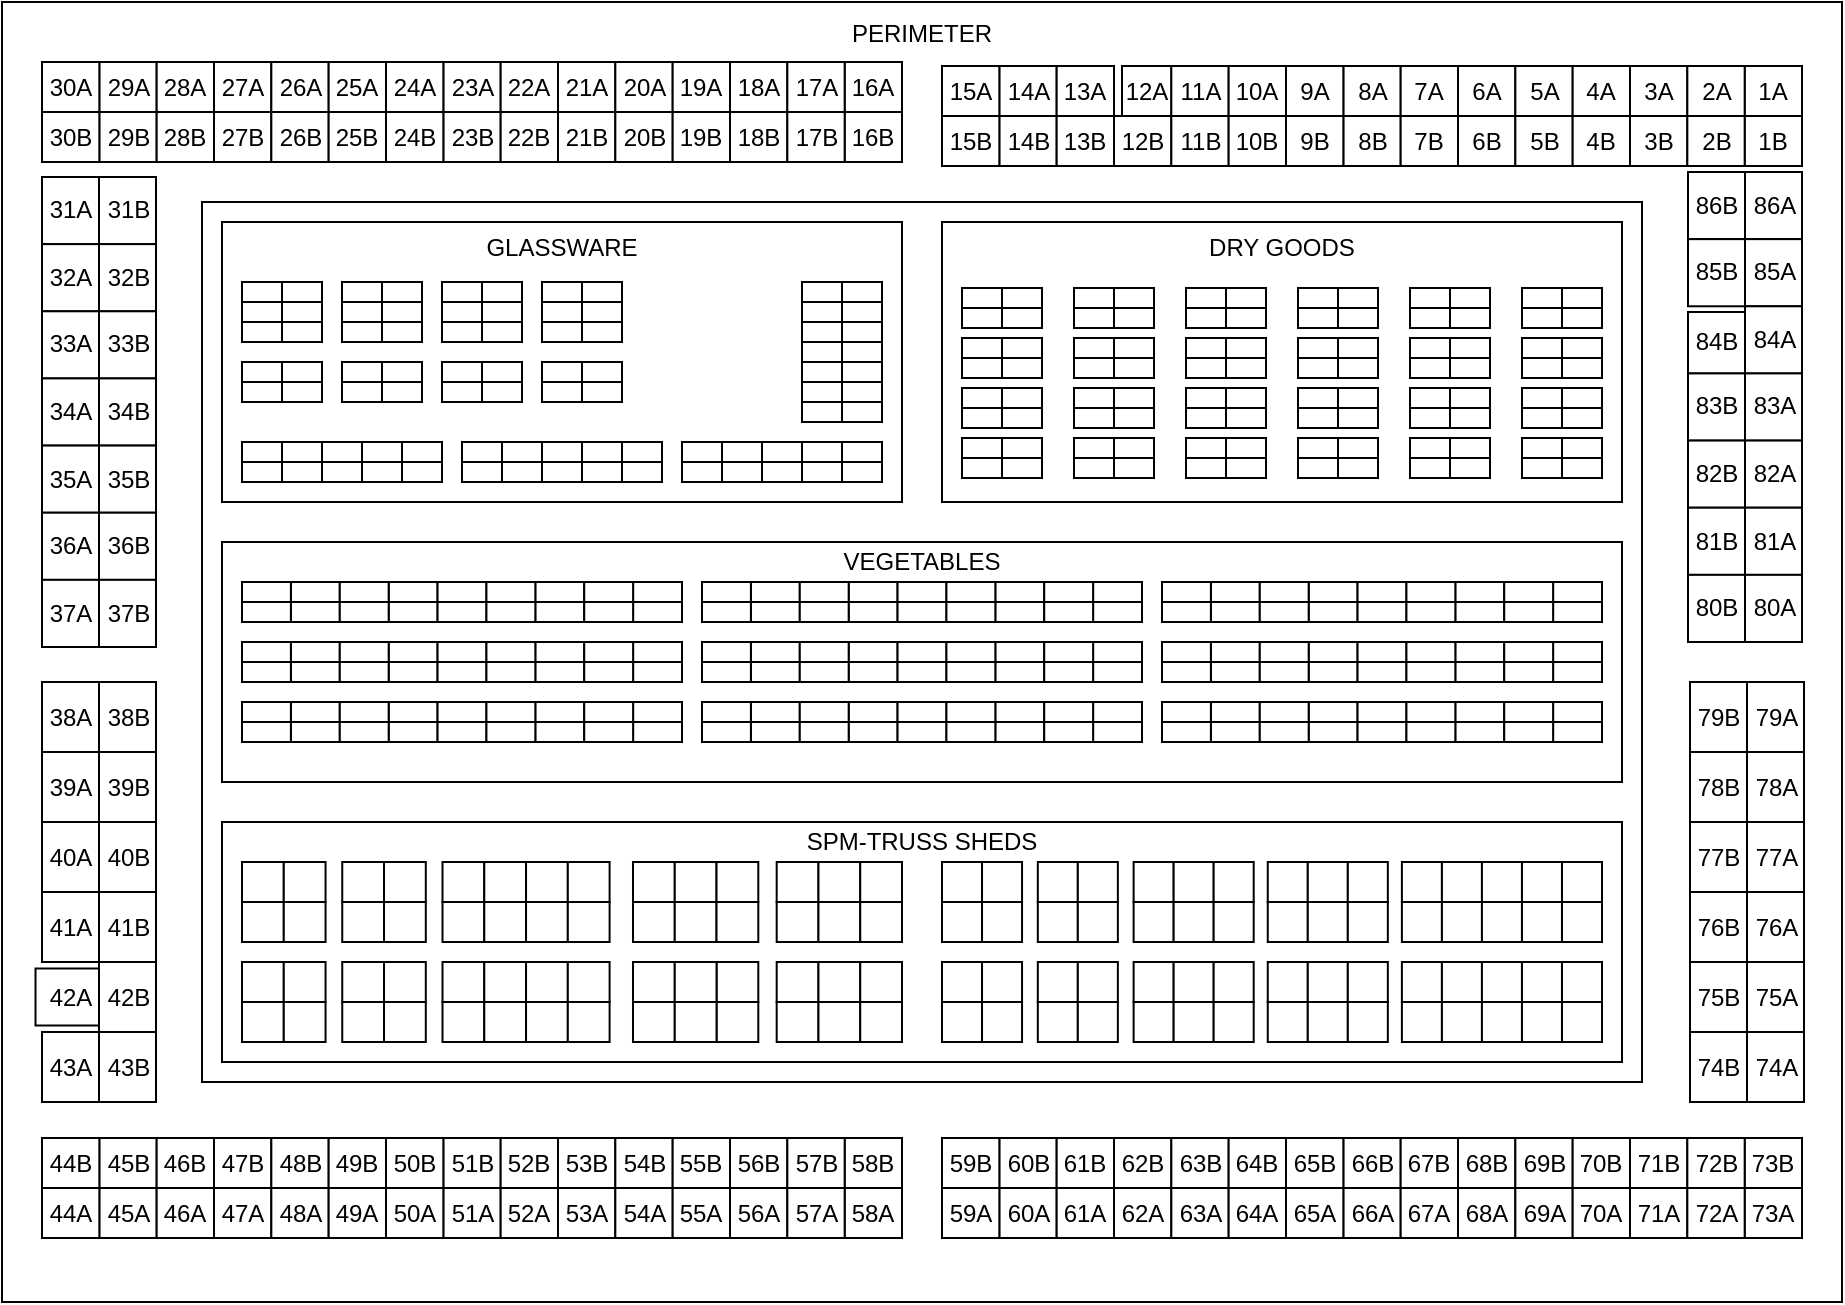 <mxfile version="26.0.8">
  <diagram name="Page-1" id="rL9C1iVgx98LZylC4TiO">
    <mxGraphModel dx="1195" dy="620" grid="1" gridSize="10" guides="1" tooltips="1" connect="1" arrows="1" fold="1" page="1" pageScale="1" pageWidth="827" pageHeight="1169" math="0" shadow="0">
      <root>
        <mxCell id="0" />
        <mxCell id="1" parent="0" />
        <mxCell id="JJkMY_QVzMOAWTLExX79-8" value="PERIMETER&lt;br&gt;&lt;div&gt;&lt;br&gt;&lt;/div&gt;&lt;div&gt;&lt;br&gt;&lt;/div&gt;&lt;div&gt;&lt;br&gt;&lt;/div&gt;&lt;div&gt;&lt;br&gt;&lt;/div&gt;&lt;div&gt;&lt;br&gt;&lt;/div&gt;&lt;div&gt;&lt;br&gt;&lt;/div&gt;&lt;div&gt;&lt;br&gt;&lt;/div&gt;&lt;div&gt;&lt;br&gt;&lt;/div&gt;&lt;div&gt;&lt;br&gt;&lt;/div&gt;&lt;div&gt;&lt;br&gt;&lt;/div&gt;&lt;div&gt;&lt;br&gt;&lt;/div&gt;&lt;div&gt;&lt;br&gt;&lt;/div&gt;&lt;div&gt;&lt;br&gt;&lt;/div&gt;&lt;div&gt;&lt;br&gt;&lt;/div&gt;&lt;div&gt;&lt;br&gt;&lt;/div&gt;&lt;div&gt;&lt;br&gt;&lt;/div&gt;&lt;div&gt;&lt;br&gt;&lt;/div&gt;&lt;div&gt;&lt;br&gt;&lt;/div&gt;&lt;div&gt;&lt;br&gt;&lt;/div&gt;&lt;div&gt;&lt;br&gt;&lt;/div&gt;&lt;div&gt;&lt;br&gt;&lt;/div&gt;&lt;div&gt;&lt;br&gt;&lt;/div&gt;&lt;div&gt;&lt;br&gt;&lt;/div&gt;&lt;div&gt;&lt;br&gt;&lt;/div&gt;&lt;div&gt;&lt;br&gt;&lt;/div&gt;&lt;div&gt;&lt;br&gt;&lt;/div&gt;&lt;div&gt;&lt;br&gt;&lt;/div&gt;&lt;div&gt;&lt;br&gt;&lt;/div&gt;&lt;div&gt;&lt;br&gt;&lt;/div&gt;&lt;div&gt;&lt;br&gt;&lt;/div&gt;&lt;div&gt;&lt;br&gt;&lt;/div&gt;&lt;div&gt;&lt;br&gt;&lt;/div&gt;&lt;div&gt;&lt;br&gt;&lt;/div&gt;&lt;div&gt;&lt;br&gt;&lt;/div&gt;&lt;div&gt;&lt;br&gt;&lt;/div&gt;&lt;div&gt;&lt;br&gt;&lt;/div&gt;&lt;div&gt;&lt;br&gt;&lt;/div&gt;&lt;div&gt;&lt;br&gt;&lt;/div&gt;&lt;div&gt;&lt;br&gt;&lt;/div&gt;&lt;div&gt;&lt;br&gt;&lt;/div&gt;&lt;div&gt;&lt;br&gt;&lt;/div&gt;&lt;div&gt;&lt;br&gt;&lt;/div&gt;&lt;div&gt;&lt;br&gt;&lt;/div&gt;" style="rounded=0;whiteSpace=wrap;html=1;" parent="1" vertex="1">
          <mxGeometry x="340" y="210" width="920" height="650" as="geometry" />
        </mxCell>
        <mxCell id="JJkMY_QVzMOAWTLExX79-2" value="" style="rounded=0;whiteSpace=wrap;html=1;" parent="1" vertex="1">
          <mxGeometry x="440" y="310" width="720" height="440" as="geometry" />
        </mxCell>
        <mxCell id="JJkMY_QVzMOAWTLExX79-140" value="GLASSWARE&lt;br&gt;&lt;div&gt;&lt;br&gt;&lt;/div&gt;&lt;div&gt;&lt;br&gt;&lt;/div&gt;&lt;div&gt;&lt;br&gt;&lt;/div&gt;&lt;div&gt;&lt;br&gt;&lt;/div&gt;&lt;div&gt;&lt;br&gt;&lt;/div&gt;&lt;div&gt;&lt;br&gt;&lt;/div&gt;&lt;div&gt;&lt;br&gt;&lt;/div&gt;&lt;div&gt;&lt;br&gt;&lt;/div&gt;" style="rounded=0;whiteSpace=wrap;html=1;" parent="1" vertex="1">
          <mxGeometry x="450" y="320" width="340" height="140" as="geometry" />
        </mxCell>
        <mxCell id="JJkMY_QVzMOAWTLExX79-5" value="VEGETABLES&lt;br&gt;&lt;div&gt;&lt;br&gt;&lt;/div&gt;&lt;div&gt;&lt;br&gt;&lt;/div&gt;&lt;div&gt;&lt;br&gt;&lt;/div&gt;&lt;div&gt;&lt;br&gt;&lt;/div&gt;&lt;div&gt;&lt;br&gt;&lt;/div&gt;&lt;div&gt;&lt;br&gt;&lt;/div&gt;&lt;div&gt;&lt;br&gt;&lt;/div&gt;" style="rounded=0;whiteSpace=wrap;html=1;" parent="1" vertex="1">
          <mxGeometry x="450" y="480" width="700" height="120" as="geometry" />
        </mxCell>
        <mxCell id="JJkMY_QVzMOAWTLExX79-7" value="SPM-TRUSS SHEDS&lt;div&gt;&lt;br&gt;&lt;/div&gt;&lt;div&gt;&lt;br&gt;&lt;/div&gt;&lt;div&gt;&lt;br&gt;&lt;/div&gt;&lt;div&gt;&lt;br&gt;&lt;/div&gt;&lt;div&gt;&lt;br&gt;&lt;/div&gt;&lt;div&gt;&lt;br&gt;&lt;/div&gt;&lt;div&gt;&lt;br&gt;&lt;/div&gt;" style="rounded=0;whiteSpace=wrap;html=1;" parent="1" vertex="1">
          <mxGeometry x="450" y="620" width="700" height="120" as="geometry" />
        </mxCell>
        <mxCell id="JJkMY_QVzMOAWTLExX79-65" value="" style="rounded=0;whiteSpace=wrap;html=1;" parent="1" vertex="1">
          <mxGeometry x="740" y="350" width="20" height="10" as="geometry" />
        </mxCell>
        <mxCell id="JJkMY_QVzMOAWTLExX79-66" value="" style="rounded=0;whiteSpace=wrap;html=1;" parent="1" vertex="1">
          <mxGeometry x="760" y="350" width="20" height="10" as="geometry" />
        </mxCell>
        <mxCell id="JJkMY_QVzMOAWTLExX79-67" value="" style="rounded=0;whiteSpace=wrap;html=1;" parent="1" vertex="1">
          <mxGeometry x="740" y="360" width="20" height="10" as="geometry" />
        </mxCell>
        <mxCell id="JJkMY_QVzMOAWTLExX79-68" value="" style="rounded=0;whiteSpace=wrap;html=1;" parent="1" vertex="1">
          <mxGeometry x="760" y="360" width="20" height="10" as="geometry" />
        </mxCell>
        <mxCell id="JJkMY_QVzMOAWTLExX79-69" value="" style="rounded=0;whiteSpace=wrap;html=1;" parent="1" vertex="1">
          <mxGeometry x="740" y="370" width="20" height="10" as="geometry" />
        </mxCell>
        <mxCell id="JJkMY_QVzMOAWTLExX79-70" value="" style="rounded=0;whiteSpace=wrap;html=1;" parent="1" vertex="1">
          <mxGeometry x="760" y="370" width="20" height="10" as="geometry" />
        </mxCell>
        <mxCell id="JJkMY_QVzMOAWTLExX79-71" value="" style="rounded=0;whiteSpace=wrap;html=1;" parent="1" vertex="1">
          <mxGeometry x="740" y="380" width="20" height="10" as="geometry" />
        </mxCell>
        <mxCell id="JJkMY_QVzMOAWTLExX79-72" value="" style="rounded=0;whiteSpace=wrap;html=1;" parent="1" vertex="1">
          <mxGeometry x="760" y="380" width="20" height="10" as="geometry" />
        </mxCell>
        <mxCell id="JJkMY_QVzMOAWTLExX79-73" value="" style="rounded=0;whiteSpace=wrap;html=1;" parent="1" vertex="1">
          <mxGeometry x="740" y="390" width="20" height="10" as="geometry" />
        </mxCell>
        <mxCell id="JJkMY_QVzMOAWTLExX79-74" value="" style="rounded=0;whiteSpace=wrap;html=1;" parent="1" vertex="1">
          <mxGeometry x="760" y="390" width="20" height="10" as="geometry" />
        </mxCell>
        <mxCell id="JJkMY_QVzMOAWTLExX79-75" value="" style="rounded=0;whiteSpace=wrap;html=1;" parent="1" vertex="1">
          <mxGeometry x="740" y="400" width="20" height="10" as="geometry" />
        </mxCell>
        <mxCell id="JJkMY_QVzMOAWTLExX79-76" value="" style="rounded=0;whiteSpace=wrap;html=1;" parent="1" vertex="1">
          <mxGeometry x="760" y="400" width="20" height="10" as="geometry" />
        </mxCell>
        <mxCell id="JJkMY_QVzMOAWTLExX79-77" value="" style="rounded=0;whiteSpace=wrap;html=1;" parent="1" vertex="1">
          <mxGeometry x="740" y="410" width="20" height="10" as="geometry" />
        </mxCell>
        <mxCell id="JJkMY_QVzMOAWTLExX79-78" value="" style="rounded=0;whiteSpace=wrap;html=1;" parent="1" vertex="1">
          <mxGeometry x="760" y="410" width="20" height="10" as="geometry" />
        </mxCell>
        <mxCell id="JJkMY_QVzMOAWTLExX79-109" value="" style="rounded=0;whiteSpace=wrap;html=1;" parent="1" vertex="1">
          <mxGeometry x="630" y="430" width="20" height="10" as="geometry" />
        </mxCell>
        <mxCell id="JJkMY_QVzMOAWTLExX79-110" value="" style="rounded=0;whiteSpace=wrap;html=1;" parent="1" vertex="1">
          <mxGeometry x="650" y="430" width="20" height="10" as="geometry" />
        </mxCell>
        <mxCell id="JJkMY_QVzMOAWTLExX79-111" value="" style="rounded=0;whiteSpace=wrap;html=1;" parent="1" vertex="1">
          <mxGeometry x="630" y="440" width="20" height="10" as="geometry" />
        </mxCell>
        <mxCell id="JJkMY_QVzMOAWTLExX79-112" value="" style="rounded=0;whiteSpace=wrap;html=1;" parent="1" vertex="1">
          <mxGeometry x="650" y="440" width="20" height="10" as="geometry" />
        </mxCell>
        <mxCell id="JJkMY_QVzMOAWTLExX79-113" value="" style="rounded=0;whiteSpace=wrap;html=1;" parent="1" vertex="1">
          <mxGeometry x="590" y="430" width="20" height="10" as="geometry" />
        </mxCell>
        <mxCell id="JJkMY_QVzMOAWTLExX79-114" value="" style="rounded=0;whiteSpace=wrap;html=1;" parent="1" vertex="1">
          <mxGeometry x="610" y="430" width="20" height="10" as="geometry" />
        </mxCell>
        <mxCell id="JJkMY_QVzMOAWTLExX79-115" value="" style="rounded=0;whiteSpace=wrap;html=1;" parent="1" vertex="1">
          <mxGeometry x="590" y="440" width="20" height="10" as="geometry" />
        </mxCell>
        <mxCell id="JJkMY_QVzMOAWTLExX79-116" value="" style="rounded=0;whiteSpace=wrap;html=1;" parent="1" vertex="1">
          <mxGeometry x="610" y="440" width="20" height="10" as="geometry" />
        </mxCell>
        <mxCell id="JJkMY_QVzMOAWTLExX79-117" value="" style="rounded=0;whiteSpace=wrap;html=1;" parent="1" vertex="1">
          <mxGeometry x="570" y="430" width="20" height="10" as="geometry" />
        </mxCell>
        <mxCell id="JJkMY_QVzMOAWTLExX79-118" value="" style="rounded=0;whiteSpace=wrap;html=1;" parent="1" vertex="1">
          <mxGeometry x="570" y="440" width="20" height="10" as="geometry" />
        </mxCell>
        <mxCell id="JJkMY_QVzMOAWTLExX79-119" value="" style="rounded=0;whiteSpace=wrap;html=1;" parent="1" vertex="1">
          <mxGeometry x="520" y="430" width="20" height="10" as="geometry" />
        </mxCell>
        <mxCell id="JJkMY_QVzMOAWTLExX79-120" value="" style="rounded=0;whiteSpace=wrap;html=1;" parent="1" vertex="1">
          <mxGeometry x="540" y="430" width="20" height="10" as="geometry" />
        </mxCell>
        <mxCell id="JJkMY_QVzMOAWTLExX79-121" value="" style="rounded=0;whiteSpace=wrap;html=1;" parent="1" vertex="1">
          <mxGeometry x="520" y="440" width="20" height="10" as="geometry" />
        </mxCell>
        <mxCell id="JJkMY_QVzMOAWTLExX79-122" value="" style="rounded=0;whiteSpace=wrap;html=1;" parent="1" vertex="1">
          <mxGeometry x="540" y="440" width="20" height="10" as="geometry" />
        </mxCell>
        <mxCell id="JJkMY_QVzMOAWTLExX79-123" value="" style="rounded=0;whiteSpace=wrap;html=1;" parent="1" vertex="1">
          <mxGeometry x="480" y="430" width="20" height="10" as="geometry" />
        </mxCell>
        <mxCell id="JJkMY_QVzMOAWTLExX79-124" value="" style="rounded=0;whiteSpace=wrap;html=1;" parent="1" vertex="1">
          <mxGeometry x="500" y="430" width="20" height="10" as="geometry" />
        </mxCell>
        <mxCell id="JJkMY_QVzMOAWTLExX79-125" value="" style="rounded=0;whiteSpace=wrap;html=1;" parent="1" vertex="1">
          <mxGeometry x="480" y="440" width="20" height="10" as="geometry" />
        </mxCell>
        <mxCell id="JJkMY_QVzMOAWTLExX79-126" value="" style="rounded=0;whiteSpace=wrap;html=1;" parent="1" vertex="1">
          <mxGeometry x="500" y="440" width="20" height="10" as="geometry" />
        </mxCell>
        <mxCell id="JJkMY_QVzMOAWTLExX79-127" value="" style="rounded=0;whiteSpace=wrap;html=1;" parent="1" vertex="1">
          <mxGeometry x="460" y="430" width="20" height="10" as="geometry" />
        </mxCell>
        <mxCell id="JJkMY_QVzMOAWTLExX79-128" value="" style="rounded=0;whiteSpace=wrap;html=1;" parent="1" vertex="1">
          <mxGeometry x="460" y="440" width="20" height="10" as="geometry" />
        </mxCell>
        <mxCell id="JJkMY_QVzMOAWTLExX79-129" value="" style="rounded=0;whiteSpace=wrap;html=1;" parent="1" vertex="1">
          <mxGeometry x="740" y="430" width="20" height="10" as="geometry" />
        </mxCell>
        <mxCell id="JJkMY_QVzMOAWTLExX79-130" value="" style="rounded=0;whiteSpace=wrap;html=1;" parent="1" vertex="1">
          <mxGeometry x="760" y="430" width="20" height="10" as="geometry" />
        </mxCell>
        <mxCell id="JJkMY_QVzMOAWTLExX79-131" value="" style="rounded=0;whiteSpace=wrap;html=1;" parent="1" vertex="1">
          <mxGeometry x="740" y="440" width="20" height="10" as="geometry" />
        </mxCell>
        <mxCell id="JJkMY_QVzMOAWTLExX79-132" value="" style="rounded=0;whiteSpace=wrap;html=1;" parent="1" vertex="1">
          <mxGeometry x="760" y="440" width="20" height="10" as="geometry" />
        </mxCell>
        <mxCell id="JJkMY_QVzMOAWTLExX79-133" value="" style="rounded=0;whiteSpace=wrap;html=1;" parent="1" vertex="1">
          <mxGeometry x="700" y="430" width="20" height="10" as="geometry" />
        </mxCell>
        <mxCell id="JJkMY_QVzMOAWTLExX79-134" value="" style="rounded=0;whiteSpace=wrap;html=1;" parent="1" vertex="1">
          <mxGeometry x="720" y="430" width="20" height="10" as="geometry" />
        </mxCell>
        <mxCell id="JJkMY_QVzMOAWTLExX79-135" value="" style="rounded=0;whiteSpace=wrap;html=1;" parent="1" vertex="1">
          <mxGeometry x="700" y="440" width="20" height="10" as="geometry" />
        </mxCell>
        <mxCell id="JJkMY_QVzMOAWTLExX79-136" value="" style="rounded=0;whiteSpace=wrap;html=1;" parent="1" vertex="1">
          <mxGeometry x="720" y="440" width="20" height="10" as="geometry" />
        </mxCell>
        <mxCell id="JJkMY_QVzMOAWTLExX79-137" value="" style="rounded=0;whiteSpace=wrap;html=1;" parent="1" vertex="1">
          <mxGeometry x="680" y="430" width="20" height="10" as="geometry" />
        </mxCell>
        <mxCell id="JJkMY_QVzMOAWTLExX79-138" value="" style="rounded=0;whiteSpace=wrap;html=1;" parent="1" vertex="1">
          <mxGeometry x="680" y="440" width="20" height="10" as="geometry" />
        </mxCell>
        <mxCell id="JJkMY_QVzMOAWTLExX79-139" value="" style="group" parent="1" vertex="1" connectable="0">
          <mxGeometry x="460" y="350" width="320" height="120" as="geometry" />
        </mxCell>
        <mxCell id="JJkMY_QVzMOAWTLExX79-9" value="" style="rounded=0;whiteSpace=wrap;html=1;" parent="JJkMY_QVzMOAWTLExX79-139" vertex="1">
          <mxGeometry width="20" height="10" as="geometry" />
        </mxCell>
        <mxCell id="JJkMY_QVzMOAWTLExX79-40" value="" style="rounded=0;whiteSpace=wrap;html=1;" parent="JJkMY_QVzMOAWTLExX79-139" vertex="1">
          <mxGeometry x="20" width="20" height="10" as="geometry" />
        </mxCell>
        <mxCell id="JJkMY_QVzMOAWTLExX79-41" value="" style="rounded=0;whiteSpace=wrap;html=1;" parent="JJkMY_QVzMOAWTLExX79-139" vertex="1">
          <mxGeometry y="10" width="20" height="10" as="geometry" />
        </mxCell>
        <mxCell id="JJkMY_QVzMOAWTLExX79-42" value="" style="rounded=0;whiteSpace=wrap;html=1;" parent="JJkMY_QVzMOAWTLExX79-139" vertex="1">
          <mxGeometry x="20" y="10" width="20" height="10" as="geometry" />
        </mxCell>
        <mxCell id="JJkMY_QVzMOAWTLExX79-43" value="" style="rounded=0;whiteSpace=wrap;html=1;" parent="JJkMY_QVzMOAWTLExX79-139" vertex="1">
          <mxGeometry y="20" width="20" height="10" as="geometry" />
        </mxCell>
        <mxCell id="JJkMY_QVzMOAWTLExX79-44" value="" style="rounded=0;whiteSpace=wrap;html=1;" parent="JJkMY_QVzMOAWTLExX79-139" vertex="1">
          <mxGeometry x="20" y="20" width="20" height="10" as="geometry" />
        </mxCell>
        <mxCell id="JJkMY_QVzMOAWTLExX79-47" value="" style="rounded=0;whiteSpace=wrap;html=1;" parent="JJkMY_QVzMOAWTLExX79-139" vertex="1">
          <mxGeometry x="50" width="20" height="10" as="geometry" />
        </mxCell>
        <mxCell id="JJkMY_QVzMOAWTLExX79-48" value="" style="rounded=0;whiteSpace=wrap;html=1;" parent="JJkMY_QVzMOAWTLExX79-139" vertex="1">
          <mxGeometry x="70" width="20" height="10" as="geometry" />
        </mxCell>
        <mxCell id="JJkMY_QVzMOAWTLExX79-49" value="" style="rounded=0;whiteSpace=wrap;html=1;" parent="JJkMY_QVzMOAWTLExX79-139" vertex="1">
          <mxGeometry x="50" y="10" width="20" height="10" as="geometry" />
        </mxCell>
        <mxCell id="JJkMY_QVzMOAWTLExX79-50" value="" style="rounded=0;whiteSpace=wrap;html=1;" parent="JJkMY_QVzMOAWTLExX79-139" vertex="1">
          <mxGeometry x="70" y="10" width="20" height="10" as="geometry" />
        </mxCell>
        <mxCell id="JJkMY_QVzMOAWTLExX79-51" value="" style="rounded=0;whiteSpace=wrap;html=1;" parent="JJkMY_QVzMOAWTLExX79-139" vertex="1">
          <mxGeometry x="50" y="20" width="20" height="10" as="geometry" />
        </mxCell>
        <mxCell id="JJkMY_QVzMOAWTLExX79-52" value="" style="rounded=0;whiteSpace=wrap;html=1;" parent="JJkMY_QVzMOAWTLExX79-139" vertex="1">
          <mxGeometry x="70" y="20" width="20" height="10" as="geometry" />
        </mxCell>
        <mxCell id="JJkMY_QVzMOAWTLExX79-53" value="" style="rounded=0;whiteSpace=wrap;html=1;" parent="JJkMY_QVzMOAWTLExX79-139" vertex="1">
          <mxGeometry x="100" width="20" height="10" as="geometry" />
        </mxCell>
        <mxCell id="JJkMY_QVzMOAWTLExX79-54" value="" style="rounded=0;whiteSpace=wrap;html=1;" parent="JJkMY_QVzMOAWTLExX79-139" vertex="1">
          <mxGeometry x="120" width="20" height="10" as="geometry" />
        </mxCell>
        <mxCell id="JJkMY_QVzMOAWTLExX79-55" value="" style="rounded=0;whiteSpace=wrap;html=1;" parent="JJkMY_QVzMOAWTLExX79-139" vertex="1">
          <mxGeometry x="100" y="10" width="20" height="10" as="geometry" />
        </mxCell>
        <mxCell id="JJkMY_QVzMOAWTLExX79-56" value="" style="rounded=0;whiteSpace=wrap;html=1;" parent="JJkMY_QVzMOAWTLExX79-139" vertex="1">
          <mxGeometry x="120" y="10" width="20" height="10" as="geometry" />
        </mxCell>
        <mxCell id="JJkMY_QVzMOAWTLExX79-57" value="" style="rounded=0;whiteSpace=wrap;html=1;" parent="JJkMY_QVzMOAWTLExX79-139" vertex="1">
          <mxGeometry x="100" y="20" width="20" height="10" as="geometry" />
        </mxCell>
        <mxCell id="JJkMY_QVzMOAWTLExX79-58" value="" style="rounded=0;whiteSpace=wrap;html=1;" parent="JJkMY_QVzMOAWTLExX79-139" vertex="1">
          <mxGeometry x="120" y="20" width="20" height="10" as="geometry" />
        </mxCell>
        <mxCell id="JJkMY_QVzMOAWTLExX79-59" value="" style="rounded=0;whiteSpace=wrap;html=1;" parent="JJkMY_QVzMOAWTLExX79-139" vertex="1">
          <mxGeometry x="150" width="20" height="10" as="geometry" />
        </mxCell>
        <mxCell id="JJkMY_QVzMOAWTLExX79-60" value="" style="rounded=0;whiteSpace=wrap;html=1;" parent="JJkMY_QVzMOAWTLExX79-139" vertex="1">
          <mxGeometry x="170" width="20" height="10" as="geometry" />
        </mxCell>
        <mxCell id="JJkMY_QVzMOAWTLExX79-61" value="" style="rounded=0;whiteSpace=wrap;html=1;" parent="JJkMY_QVzMOAWTLExX79-139" vertex="1">
          <mxGeometry x="150" y="10" width="20" height="10" as="geometry" />
        </mxCell>
        <mxCell id="JJkMY_QVzMOAWTLExX79-62" value="" style="rounded=0;whiteSpace=wrap;html=1;" parent="JJkMY_QVzMOAWTLExX79-139" vertex="1">
          <mxGeometry x="170" y="10" width="20" height="10" as="geometry" />
        </mxCell>
        <mxCell id="JJkMY_QVzMOAWTLExX79-63" value="" style="rounded=0;whiteSpace=wrap;html=1;" parent="JJkMY_QVzMOAWTLExX79-139" vertex="1">
          <mxGeometry x="150" y="20" width="20" height="10" as="geometry" />
        </mxCell>
        <mxCell id="JJkMY_QVzMOAWTLExX79-64" value="" style="rounded=0;whiteSpace=wrap;html=1;" parent="JJkMY_QVzMOAWTLExX79-139" vertex="1">
          <mxGeometry x="170" y="20" width="20" height="10" as="geometry" />
        </mxCell>
        <mxCell id="JJkMY_QVzMOAWTLExX79-79" value="" style="rounded=0;whiteSpace=wrap;html=1;" parent="JJkMY_QVzMOAWTLExX79-139" vertex="1">
          <mxGeometry x="150" y="40" width="20" height="10" as="geometry" />
        </mxCell>
        <mxCell id="JJkMY_QVzMOAWTLExX79-80" value="" style="rounded=0;whiteSpace=wrap;html=1;" parent="JJkMY_QVzMOAWTLExX79-139" vertex="1">
          <mxGeometry x="170" y="40" width="20" height="10" as="geometry" />
        </mxCell>
        <mxCell id="JJkMY_QVzMOAWTLExX79-81" value="" style="rounded=0;whiteSpace=wrap;html=1;" parent="JJkMY_QVzMOAWTLExX79-139" vertex="1">
          <mxGeometry x="150" y="50" width="20" height="10" as="geometry" />
        </mxCell>
        <mxCell id="JJkMY_QVzMOAWTLExX79-82" value="" style="rounded=0;whiteSpace=wrap;html=1;" parent="JJkMY_QVzMOAWTLExX79-139" vertex="1">
          <mxGeometry x="170" y="50" width="20" height="10" as="geometry" />
        </mxCell>
        <mxCell id="JJkMY_QVzMOAWTLExX79-83" value="" style="rounded=0;whiteSpace=wrap;html=1;" parent="JJkMY_QVzMOAWTLExX79-139" vertex="1">
          <mxGeometry x="100" y="40" width="20" height="10" as="geometry" />
        </mxCell>
        <mxCell id="JJkMY_QVzMOAWTLExX79-84" value="" style="rounded=0;whiteSpace=wrap;html=1;" parent="JJkMY_QVzMOAWTLExX79-139" vertex="1">
          <mxGeometry x="120" y="40" width="20" height="10" as="geometry" />
        </mxCell>
        <mxCell id="JJkMY_QVzMOAWTLExX79-85" value="" style="rounded=0;whiteSpace=wrap;html=1;" parent="JJkMY_QVzMOAWTLExX79-139" vertex="1">
          <mxGeometry x="100" y="50" width="20" height="10" as="geometry" />
        </mxCell>
        <mxCell id="JJkMY_QVzMOAWTLExX79-86" value="" style="rounded=0;whiteSpace=wrap;html=1;" parent="JJkMY_QVzMOAWTLExX79-139" vertex="1">
          <mxGeometry x="120" y="50" width="20" height="10" as="geometry" />
        </mxCell>
        <mxCell id="JJkMY_QVzMOAWTLExX79-87" value="" style="rounded=0;whiteSpace=wrap;html=1;" parent="JJkMY_QVzMOAWTLExX79-139" vertex="1">
          <mxGeometry x="50" y="40" width="20" height="10" as="geometry" />
        </mxCell>
        <mxCell id="JJkMY_QVzMOAWTLExX79-88" value="" style="rounded=0;whiteSpace=wrap;html=1;" parent="JJkMY_QVzMOAWTLExX79-139" vertex="1">
          <mxGeometry x="70" y="40" width="20" height="10" as="geometry" />
        </mxCell>
        <mxCell id="JJkMY_QVzMOAWTLExX79-89" value="" style="rounded=0;whiteSpace=wrap;html=1;" parent="JJkMY_QVzMOAWTLExX79-139" vertex="1">
          <mxGeometry x="50" y="50" width="20" height="10" as="geometry" />
        </mxCell>
        <mxCell id="JJkMY_QVzMOAWTLExX79-90" value="" style="rounded=0;whiteSpace=wrap;html=1;" parent="JJkMY_QVzMOAWTLExX79-139" vertex="1">
          <mxGeometry x="70" y="50" width="20" height="10" as="geometry" />
        </mxCell>
        <mxCell id="JJkMY_QVzMOAWTLExX79-91" value="" style="rounded=0;whiteSpace=wrap;html=1;" parent="JJkMY_QVzMOAWTLExX79-139" vertex="1">
          <mxGeometry y="40" width="20" height="10" as="geometry" />
        </mxCell>
        <mxCell id="JJkMY_QVzMOAWTLExX79-92" value="" style="rounded=0;whiteSpace=wrap;html=1;" parent="JJkMY_QVzMOAWTLExX79-139" vertex="1">
          <mxGeometry x="20" y="40" width="20" height="10" as="geometry" />
        </mxCell>
        <mxCell id="JJkMY_QVzMOAWTLExX79-93" value="" style="rounded=0;whiteSpace=wrap;html=1;" parent="JJkMY_QVzMOAWTLExX79-139" vertex="1">
          <mxGeometry y="50" width="20" height="10" as="geometry" />
        </mxCell>
        <mxCell id="JJkMY_QVzMOAWTLExX79-94" value="" style="rounded=0;whiteSpace=wrap;html=1;" parent="JJkMY_QVzMOAWTLExX79-139" vertex="1">
          <mxGeometry x="20" y="50" width="20" height="10" as="geometry" />
        </mxCell>
        <mxCell id="JJkMY_QVzMOAWTLExX79-141" value="DRY GOODS&lt;br&gt;&lt;div&gt;&lt;br&gt;&lt;/div&gt;&lt;div&gt;&lt;br&gt;&lt;/div&gt;&lt;div&gt;&lt;br&gt;&lt;/div&gt;&lt;div&gt;&lt;br&gt;&lt;/div&gt;&lt;div&gt;&lt;br&gt;&lt;/div&gt;&lt;div&gt;&lt;br&gt;&lt;/div&gt;&lt;div&gt;&lt;br&gt;&lt;/div&gt;&lt;div&gt;&lt;br&gt;&lt;/div&gt;" style="rounded=0;whiteSpace=wrap;html=1;" parent="1" vertex="1">
          <mxGeometry x="810" y="320" width="340" height="140" as="geometry" />
        </mxCell>
        <mxCell id="JJkMY_QVzMOAWTLExX79-287" value="" style="group" parent="1" vertex="1" connectable="0">
          <mxGeometry x="820" y="353" width="320" height="95" as="geometry" />
        </mxCell>
        <mxCell id="JJkMY_QVzMOAWTLExX79-166" value="" style="rounded=0;whiteSpace=wrap;html=1;" parent="JJkMY_QVzMOAWTLExX79-287" vertex="1">
          <mxGeometry x="224" width="20" height="10" as="geometry" />
        </mxCell>
        <mxCell id="JJkMY_QVzMOAWTLExX79-170" value="" style="rounded=0;whiteSpace=wrap;html=1;" parent="JJkMY_QVzMOAWTLExX79-287" vertex="1">
          <mxGeometry x="280" width="20" height="10" as="geometry" />
        </mxCell>
        <mxCell id="JJkMY_QVzMOAWTLExX79-171" value="" style="rounded=0;whiteSpace=wrap;html=1;" parent="JJkMY_QVzMOAWTLExX79-287" vertex="1">
          <mxGeometry x="300" width="20" height="10" as="geometry" />
        </mxCell>
        <mxCell id="JJkMY_QVzMOAWTLExX79-172" value="" style="rounded=0;whiteSpace=wrap;html=1;" parent="JJkMY_QVzMOAWTLExX79-287" vertex="1">
          <mxGeometry x="280" y="10" width="20" height="10" as="geometry" />
        </mxCell>
        <mxCell id="JJkMY_QVzMOAWTLExX79-173" value="" style="rounded=0;whiteSpace=wrap;html=1;" parent="JJkMY_QVzMOAWTLExX79-287" vertex="1">
          <mxGeometry x="300" y="10" width="20" height="10" as="geometry" />
        </mxCell>
        <mxCell id="JJkMY_QVzMOAWTLExX79-196" value="" style="rounded=0;whiteSpace=wrap;html=1;" parent="JJkMY_QVzMOAWTLExX79-287" vertex="1">
          <mxGeometry x="20" y="10" width="20" height="10" as="geometry" />
        </mxCell>
        <mxCell id="JJkMY_QVzMOAWTLExX79-197" value="" style="rounded=0;whiteSpace=wrap;html=1;" parent="JJkMY_QVzMOAWTLExX79-287" vertex="1">
          <mxGeometry y="10" width="20" height="10" as="geometry" />
        </mxCell>
        <mxCell id="JJkMY_QVzMOAWTLExX79-198" value="" style="rounded=0;whiteSpace=wrap;html=1;" parent="JJkMY_QVzMOAWTLExX79-287" vertex="1">
          <mxGeometry width="20" height="10" as="geometry" />
        </mxCell>
        <mxCell id="JJkMY_QVzMOAWTLExX79-199" value="" style="rounded=0;whiteSpace=wrap;html=1;" parent="JJkMY_QVzMOAWTLExX79-287" vertex="1">
          <mxGeometry x="20" width="20" height="10" as="geometry" />
        </mxCell>
        <mxCell id="JJkMY_QVzMOAWTLExX79-200" value="" style="rounded=0;whiteSpace=wrap;html=1;" parent="JJkMY_QVzMOAWTLExX79-287" vertex="1">
          <mxGeometry x="56" y="10" width="20" height="10" as="geometry" />
        </mxCell>
        <mxCell id="JJkMY_QVzMOAWTLExX79-201" value="" style="rounded=0;whiteSpace=wrap;html=1;" parent="JJkMY_QVzMOAWTLExX79-287" vertex="1">
          <mxGeometry x="76" y="10" width="20" height="10" as="geometry" />
        </mxCell>
        <mxCell id="JJkMY_QVzMOAWTLExX79-202" value="" style="rounded=0;whiteSpace=wrap;html=1;" parent="JJkMY_QVzMOAWTLExX79-287" vertex="1">
          <mxGeometry x="76" width="20" height="10" as="geometry" />
        </mxCell>
        <mxCell id="JJkMY_QVzMOAWTLExX79-203" value="" style="rounded=0;whiteSpace=wrap;html=1;" parent="JJkMY_QVzMOAWTLExX79-287" vertex="1">
          <mxGeometry x="56" width="20" height="10" as="geometry" />
        </mxCell>
        <mxCell id="JJkMY_QVzMOAWTLExX79-204" value="" style="rounded=0;whiteSpace=wrap;html=1;" parent="JJkMY_QVzMOAWTLExX79-287" vertex="1">
          <mxGeometry x="112" y="10" width="20" height="10" as="geometry" />
        </mxCell>
        <mxCell id="JJkMY_QVzMOAWTLExX79-205" value="" style="rounded=0;whiteSpace=wrap;html=1;" parent="JJkMY_QVzMOAWTLExX79-287" vertex="1">
          <mxGeometry x="132" y="10" width="20" height="10" as="geometry" />
        </mxCell>
        <mxCell id="JJkMY_QVzMOAWTLExX79-206" value="" style="rounded=0;whiteSpace=wrap;html=1;" parent="JJkMY_QVzMOAWTLExX79-287" vertex="1">
          <mxGeometry x="132" width="20" height="10" as="geometry" />
        </mxCell>
        <mxCell id="JJkMY_QVzMOAWTLExX79-207" value="" style="rounded=0;whiteSpace=wrap;html=1;" parent="JJkMY_QVzMOAWTLExX79-287" vertex="1">
          <mxGeometry x="112" width="20" height="10" as="geometry" />
        </mxCell>
        <mxCell id="JJkMY_QVzMOAWTLExX79-208" value="" style="rounded=0;whiteSpace=wrap;html=1;" parent="JJkMY_QVzMOAWTLExX79-287" vertex="1">
          <mxGeometry x="188" y="10" width="20" height="10" as="geometry" />
        </mxCell>
        <mxCell id="JJkMY_QVzMOAWTLExX79-209" value="" style="rounded=0;whiteSpace=wrap;html=1;" parent="JJkMY_QVzMOAWTLExX79-287" vertex="1">
          <mxGeometry x="168" y="10" width="20" height="10" as="geometry" />
        </mxCell>
        <mxCell id="JJkMY_QVzMOAWTLExX79-210" value="" style="rounded=0;whiteSpace=wrap;html=1;" parent="JJkMY_QVzMOAWTLExX79-287" vertex="1">
          <mxGeometry x="168" width="20" height="10" as="geometry" />
        </mxCell>
        <mxCell id="JJkMY_QVzMOAWTLExX79-211" value="" style="rounded=0;whiteSpace=wrap;html=1;" parent="JJkMY_QVzMOAWTLExX79-287" vertex="1">
          <mxGeometry x="188" width="20" height="10" as="geometry" />
        </mxCell>
        <mxCell id="JJkMY_QVzMOAWTLExX79-212" value="" style="rounded=0;whiteSpace=wrap;html=1;" parent="JJkMY_QVzMOAWTLExX79-287" vertex="1">
          <mxGeometry x="224" y="10" width="20" height="10" as="geometry" />
        </mxCell>
        <mxCell id="JJkMY_QVzMOAWTLExX79-213" value="" style="rounded=0;whiteSpace=wrap;html=1;" parent="JJkMY_QVzMOAWTLExX79-287" vertex="1">
          <mxGeometry x="244" y="10" width="20" height="10" as="geometry" />
        </mxCell>
        <mxCell id="JJkMY_QVzMOAWTLExX79-214" value="" style="rounded=0;whiteSpace=wrap;html=1;" parent="JJkMY_QVzMOAWTLExX79-287" vertex="1">
          <mxGeometry x="244" width="20" height="10" as="geometry" />
        </mxCell>
        <mxCell id="JJkMY_QVzMOAWTLExX79-215" value="" style="rounded=0;whiteSpace=wrap;html=1;" parent="JJkMY_QVzMOAWTLExX79-287" vertex="1">
          <mxGeometry x="224" y="25" width="20" height="10" as="geometry" />
        </mxCell>
        <mxCell id="JJkMY_QVzMOAWTLExX79-216" value="" style="rounded=0;whiteSpace=wrap;html=1;" parent="JJkMY_QVzMOAWTLExX79-287" vertex="1">
          <mxGeometry x="280" y="25" width="20" height="10" as="geometry" />
        </mxCell>
        <mxCell id="JJkMY_QVzMOAWTLExX79-217" value="" style="rounded=0;whiteSpace=wrap;html=1;" parent="JJkMY_QVzMOAWTLExX79-287" vertex="1">
          <mxGeometry x="300" y="25" width="20" height="10" as="geometry" />
        </mxCell>
        <mxCell id="JJkMY_QVzMOAWTLExX79-218" value="" style="rounded=0;whiteSpace=wrap;html=1;" parent="JJkMY_QVzMOAWTLExX79-287" vertex="1">
          <mxGeometry x="280" y="35" width="20" height="10" as="geometry" />
        </mxCell>
        <mxCell id="JJkMY_QVzMOAWTLExX79-219" value="" style="rounded=0;whiteSpace=wrap;html=1;" parent="JJkMY_QVzMOAWTLExX79-287" vertex="1">
          <mxGeometry x="300" y="35" width="20" height="10" as="geometry" />
        </mxCell>
        <mxCell id="JJkMY_QVzMOAWTLExX79-220" value="" style="rounded=0;whiteSpace=wrap;html=1;" parent="JJkMY_QVzMOAWTLExX79-287" vertex="1">
          <mxGeometry x="20" y="35" width="20" height="10" as="geometry" />
        </mxCell>
        <mxCell id="JJkMY_QVzMOAWTLExX79-221" value="" style="rounded=0;whiteSpace=wrap;html=1;" parent="JJkMY_QVzMOAWTLExX79-287" vertex="1">
          <mxGeometry y="35" width="20" height="10" as="geometry" />
        </mxCell>
        <mxCell id="JJkMY_QVzMOAWTLExX79-222" value="" style="rounded=0;whiteSpace=wrap;html=1;" parent="JJkMY_QVzMOAWTLExX79-287" vertex="1">
          <mxGeometry y="25" width="20" height="10" as="geometry" />
        </mxCell>
        <mxCell id="JJkMY_QVzMOAWTLExX79-223" value="" style="rounded=0;whiteSpace=wrap;html=1;" parent="JJkMY_QVzMOAWTLExX79-287" vertex="1">
          <mxGeometry x="20" y="25" width="20" height="10" as="geometry" />
        </mxCell>
        <mxCell id="JJkMY_QVzMOAWTLExX79-224" value="" style="rounded=0;whiteSpace=wrap;html=1;" parent="JJkMY_QVzMOAWTLExX79-287" vertex="1">
          <mxGeometry x="56" y="35" width="20" height="10" as="geometry" />
        </mxCell>
        <mxCell id="JJkMY_QVzMOAWTLExX79-225" value="" style="rounded=0;whiteSpace=wrap;html=1;" parent="JJkMY_QVzMOAWTLExX79-287" vertex="1">
          <mxGeometry x="76" y="35" width="20" height="10" as="geometry" />
        </mxCell>
        <mxCell id="JJkMY_QVzMOAWTLExX79-226" value="" style="rounded=0;whiteSpace=wrap;html=1;" parent="JJkMY_QVzMOAWTLExX79-287" vertex="1">
          <mxGeometry x="76" y="25" width="20" height="10" as="geometry" />
        </mxCell>
        <mxCell id="JJkMY_QVzMOAWTLExX79-227" value="" style="rounded=0;whiteSpace=wrap;html=1;" parent="JJkMY_QVzMOAWTLExX79-287" vertex="1">
          <mxGeometry x="56" y="25" width="20" height="10" as="geometry" />
        </mxCell>
        <mxCell id="JJkMY_QVzMOAWTLExX79-228" value="" style="rounded=0;whiteSpace=wrap;html=1;" parent="JJkMY_QVzMOAWTLExX79-287" vertex="1">
          <mxGeometry x="112" y="35" width="20" height="10" as="geometry" />
        </mxCell>
        <mxCell id="JJkMY_QVzMOAWTLExX79-229" value="" style="rounded=0;whiteSpace=wrap;html=1;" parent="JJkMY_QVzMOAWTLExX79-287" vertex="1">
          <mxGeometry x="132" y="35" width="20" height="10" as="geometry" />
        </mxCell>
        <mxCell id="JJkMY_QVzMOAWTLExX79-230" value="" style="rounded=0;whiteSpace=wrap;html=1;" parent="JJkMY_QVzMOAWTLExX79-287" vertex="1">
          <mxGeometry x="132" y="25" width="20" height="10" as="geometry" />
        </mxCell>
        <mxCell id="JJkMY_QVzMOAWTLExX79-231" value="" style="rounded=0;whiteSpace=wrap;html=1;" parent="JJkMY_QVzMOAWTLExX79-287" vertex="1">
          <mxGeometry x="112" y="25" width="20" height="10" as="geometry" />
        </mxCell>
        <mxCell id="JJkMY_QVzMOAWTLExX79-232" value="" style="rounded=0;whiteSpace=wrap;html=1;" parent="JJkMY_QVzMOAWTLExX79-287" vertex="1">
          <mxGeometry x="188" y="35" width="20" height="10" as="geometry" />
        </mxCell>
        <mxCell id="JJkMY_QVzMOAWTLExX79-233" value="" style="rounded=0;whiteSpace=wrap;html=1;" parent="JJkMY_QVzMOAWTLExX79-287" vertex="1">
          <mxGeometry x="168" y="35" width="20" height="10" as="geometry" />
        </mxCell>
        <mxCell id="JJkMY_QVzMOAWTLExX79-234" value="" style="rounded=0;whiteSpace=wrap;html=1;" parent="JJkMY_QVzMOAWTLExX79-287" vertex="1">
          <mxGeometry x="168" y="25" width="20" height="10" as="geometry" />
        </mxCell>
        <mxCell id="JJkMY_QVzMOAWTLExX79-235" value="" style="rounded=0;whiteSpace=wrap;html=1;" parent="JJkMY_QVzMOAWTLExX79-287" vertex="1">
          <mxGeometry x="188" y="25" width="20" height="10" as="geometry" />
        </mxCell>
        <mxCell id="JJkMY_QVzMOAWTLExX79-236" value="" style="rounded=0;whiteSpace=wrap;html=1;" parent="JJkMY_QVzMOAWTLExX79-287" vertex="1">
          <mxGeometry x="224" y="35" width="20" height="10" as="geometry" />
        </mxCell>
        <mxCell id="JJkMY_QVzMOAWTLExX79-237" value="" style="rounded=0;whiteSpace=wrap;html=1;" parent="JJkMY_QVzMOAWTLExX79-287" vertex="1">
          <mxGeometry x="244" y="35" width="20" height="10" as="geometry" />
        </mxCell>
        <mxCell id="JJkMY_QVzMOAWTLExX79-238" value="" style="rounded=0;whiteSpace=wrap;html=1;" parent="JJkMY_QVzMOAWTLExX79-287" vertex="1">
          <mxGeometry x="244" y="25" width="20" height="10" as="geometry" />
        </mxCell>
        <mxCell id="JJkMY_QVzMOAWTLExX79-239" value="" style="rounded=0;whiteSpace=wrap;html=1;" parent="JJkMY_QVzMOAWTLExX79-287" vertex="1">
          <mxGeometry x="224" y="50" width="20" height="10" as="geometry" />
        </mxCell>
        <mxCell id="JJkMY_QVzMOAWTLExX79-240" value="" style="rounded=0;whiteSpace=wrap;html=1;" parent="JJkMY_QVzMOAWTLExX79-287" vertex="1">
          <mxGeometry x="280" y="50" width="20" height="10" as="geometry" />
        </mxCell>
        <mxCell id="JJkMY_QVzMOAWTLExX79-241" value="" style="rounded=0;whiteSpace=wrap;html=1;" parent="JJkMY_QVzMOAWTLExX79-287" vertex="1">
          <mxGeometry x="300" y="50" width="20" height="10" as="geometry" />
        </mxCell>
        <mxCell id="JJkMY_QVzMOAWTLExX79-242" value="" style="rounded=0;whiteSpace=wrap;html=1;" parent="JJkMY_QVzMOAWTLExX79-287" vertex="1">
          <mxGeometry x="280" y="60" width="20" height="10" as="geometry" />
        </mxCell>
        <mxCell id="JJkMY_QVzMOAWTLExX79-243" value="" style="rounded=0;whiteSpace=wrap;html=1;" parent="JJkMY_QVzMOAWTLExX79-287" vertex="1">
          <mxGeometry x="300" y="60" width="20" height="10" as="geometry" />
        </mxCell>
        <mxCell id="JJkMY_QVzMOAWTLExX79-244" value="" style="rounded=0;whiteSpace=wrap;html=1;" parent="JJkMY_QVzMOAWTLExX79-287" vertex="1">
          <mxGeometry x="20" y="60" width="20" height="10" as="geometry" />
        </mxCell>
        <mxCell id="JJkMY_QVzMOAWTLExX79-245" value="" style="rounded=0;whiteSpace=wrap;html=1;" parent="JJkMY_QVzMOAWTLExX79-287" vertex="1">
          <mxGeometry y="60" width="20" height="10" as="geometry" />
        </mxCell>
        <mxCell id="JJkMY_QVzMOAWTLExX79-246" value="" style="rounded=0;whiteSpace=wrap;html=1;" parent="JJkMY_QVzMOAWTLExX79-287" vertex="1">
          <mxGeometry y="50" width="20" height="10" as="geometry" />
        </mxCell>
        <mxCell id="JJkMY_QVzMOAWTLExX79-247" value="" style="rounded=0;whiteSpace=wrap;html=1;" parent="JJkMY_QVzMOAWTLExX79-287" vertex="1">
          <mxGeometry x="20" y="50" width="20" height="10" as="geometry" />
        </mxCell>
        <mxCell id="JJkMY_QVzMOAWTLExX79-248" value="" style="rounded=0;whiteSpace=wrap;html=1;" parent="JJkMY_QVzMOAWTLExX79-287" vertex="1">
          <mxGeometry x="56" y="60" width="20" height="10" as="geometry" />
        </mxCell>
        <mxCell id="JJkMY_QVzMOAWTLExX79-249" value="" style="rounded=0;whiteSpace=wrap;html=1;" parent="JJkMY_QVzMOAWTLExX79-287" vertex="1">
          <mxGeometry x="76" y="60" width="20" height="10" as="geometry" />
        </mxCell>
        <mxCell id="JJkMY_QVzMOAWTLExX79-250" value="" style="rounded=0;whiteSpace=wrap;html=1;" parent="JJkMY_QVzMOAWTLExX79-287" vertex="1">
          <mxGeometry x="76" y="50" width="20" height="10" as="geometry" />
        </mxCell>
        <mxCell id="JJkMY_QVzMOAWTLExX79-251" value="" style="rounded=0;whiteSpace=wrap;html=1;" parent="JJkMY_QVzMOAWTLExX79-287" vertex="1">
          <mxGeometry x="56" y="50" width="20" height="10" as="geometry" />
        </mxCell>
        <mxCell id="JJkMY_QVzMOAWTLExX79-252" value="" style="rounded=0;whiteSpace=wrap;html=1;" parent="JJkMY_QVzMOAWTLExX79-287" vertex="1">
          <mxGeometry x="112" y="60" width="20" height="10" as="geometry" />
        </mxCell>
        <mxCell id="JJkMY_QVzMOAWTLExX79-253" value="" style="rounded=0;whiteSpace=wrap;html=1;" parent="JJkMY_QVzMOAWTLExX79-287" vertex="1">
          <mxGeometry x="132" y="60" width="20" height="10" as="geometry" />
        </mxCell>
        <mxCell id="JJkMY_QVzMOAWTLExX79-254" value="" style="rounded=0;whiteSpace=wrap;html=1;" parent="JJkMY_QVzMOAWTLExX79-287" vertex="1">
          <mxGeometry x="132" y="50" width="20" height="10" as="geometry" />
        </mxCell>
        <mxCell id="JJkMY_QVzMOAWTLExX79-255" value="" style="rounded=0;whiteSpace=wrap;html=1;" parent="JJkMY_QVzMOAWTLExX79-287" vertex="1">
          <mxGeometry x="112" y="50" width="20" height="10" as="geometry" />
        </mxCell>
        <mxCell id="JJkMY_QVzMOAWTLExX79-256" value="" style="rounded=0;whiteSpace=wrap;html=1;" parent="JJkMY_QVzMOAWTLExX79-287" vertex="1">
          <mxGeometry x="188" y="60" width="20" height="10" as="geometry" />
        </mxCell>
        <mxCell id="JJkMY_QVzMOAWTLExX79-257" value="" style="rounded=0;whiteSpace=wrap;html=1;" parent="JJkMY_QVzMOAWTLExX79-287" vertex="1">
          <mxGeometry x="168" y="60" width="20" height="10" as="geometry" />
        </mxCell>
        <mxCell id="JJkMY_QVzMOAWTLExX79-258" value="" style="rounded=0;whiteSpace=wrap;html=1;" parent="JJkMY_QVzMOAWTLExX79-287" vertex="1">
          <mxGeometry x="168" y="50" width="20" height="10" as="geometry" />
        </mxCell>
        <mxCell id="JJkMY_QVzMOAWTLExX79-259" value="" style="rounded=0;whiteSpace=wrap;html=1;" parent="JJkMY_QVzMOAWTLExX79-287" vertex="1">
          <mxGeometry x="188" y="50" width="20" height="10" as="geometry" />
        </mxCell>
        <mxCell id="JJkMY_QVzMOAWTLExX79-260" value="" style="rounded=0;whiteSpace=wrap;html=1;" parent="JJkMY_QVzMOAWTLExX79-287" vertex="1">
          <mxGeometry x="224" y="60" width="20" height="10" as="geometry" />
        </mxCell>
        <mxCell id="JJkMY_QVzMOAWTLExX79-261" value="" style="rounded=0;whiteSpace=wrap;html=1;" parent="JJkMY_QVzMOAWTLExX79-287" vertex="1">
          <mxGeometry x="244" y="60" width="20" height="10" as="geometry" />
        </mxCell>
        <mxCell id="JJkMY_QVzMOAWTLExX79-262" value="" style="rounded=0;whiteSpace=wrap;html=1;" parent="JJkMY_QVzMOAWTLExX79-287" vertex="1">
          <mxGeometry x="244" y="50" width="20" height="10" as="geometry" />
        </mxCell>
        <mxCell id="JJkMY_QVzMOAWTLExX79-263" value="" style="rounded=0;whiteSpace=wrap;html=1;" parent="JJkMY_QVzMOAWTLExX79-287" vertex="1">
          <mxGeometry x="224" y="75" width="20" height="10" as="geometry" />
        </mxCell>
        <mxCell id="JJkMY_QVzMOAWTLExX79-264" value="" style="rounded=0;whiteSpace=wrap;html=1;" parent="JJkMY_QVzMOAWTLExX79-287" vertex="1">
          <mxGeometry x="280" y="75" width="20" height="10" as="geometry" />
        </mxCell>
        <mxCell id="JJkMY_QVzMOAWTLExX79-265" value="" style="rounded=0;whiteSpace=wrap;html=1;" parent="JJkMY_QVzMOAWTLExX79-287" vertex="1">
          <mxGeometry x="300" y="75" width="20" height="10" as="geometry" />
        </mxCell>
        <mxCell id="JJkMY_QVzMOAWTLExX79-266" value="" style="rounded=0;whiteSpace=wrap;html=1;" parent="JJkMY_QVzMOAWTLExX79-287" vertex="1">
          <mxGeometry x="280" y="85" width="20" height="10" as="geometry" />
        </mxCell>
        <mxCell id="JJkMY_QVzMOAWTLExX79-267" value="" style="rounded=0;whiteSpace=wrap;html=1;" parent="JJkMY_QVzMOAWTLExX79-287" vertex="1">
          <mxGeometry x="300" y="85" width="20" height="10" as="geometry" />
        </mxCell>
        <mxCell id="JJkMY_QVzMOAWTLExX79-268" value="" style="rounded=0;whiteSpace=wrap;html=1;" parent="JJkMY_QVzMOAWTLExX79-287" vertex="1">
          <mxGeometry x="20" y="85" width="20" height="10" as="geometry" />
        </mxCell>
        <mxCell id="JJkMY_QVzMOAWTLExX79-269" value="" style="rounded=0;whiteSpace=wrap;html=1;" parent="JJkMY_QVzMOAWTLExX79-287" vertex="1">
          <mxGeometry y="85" width="20" height="10" as="geometry" />
        </mxCell>
        <mxCell id="JJkMY_QVzMOAWTLExX79-270" value="" style="rounded=0;whiteSpace=wrap;html=1;" parent="JJkMY_QVzMOAWTLExX79-287" vertex="1">
          <mxGeometry y="75" width="20" height="10" as="geometry" />
        </mxCell>
        <mxCell id="JJkMY_QVzMOAWTLExX79-271" value="" style="rounded=0;whiteSpace=wrap;html=1;" parent="JJkMY_QVzMOAWTLExX79-287" vertex="1">
          <mxGeometry x="20" y="75" width="20" height="10" as="geometry" />
        </mxCell>
        <mxCell id="JJkMY_QVzMOAWTLExX79-272" value="" style="rounded=0;whiteSpace=wrap;html=1;" parent="JJkMY_QVzMOAWTLExX79-287" vertex="1">
          <mxGeometry x="56" y="85" width="20" height="10" as="geometry" />
        </mxCell>
        <mxCell id="JJkMY_QVzMOAWTLExX79-273" value="" style="rounded=0;whiteSpace=wrap;html=1;" parent="JJkMY_QVzMOAWTLExX79-287" vertex="1">
          <mxGeometry x="76" y="85" width="20" height="10" as="geometry" />
        </mxCell>
        <mxCell id="JJkMY_QVzMOAWTLExX79-274" value="" style="rounded=0;whiteSpace=wrap;html=1;" parent="JJkMY_QVzMOAWTLExX79-287" vertex="1">
          <mxGeometry x="76" y="75" width="20" height="10" as="geometry" />
        </mxCell>
        <mxCell id="JJkMY_QVzMOAWTLExX79-275" value="" style="rounded=0;whiteSpace=wrap;html=1;" parent="JJkMY_QVzMOAWTLExX79-287" vertex="1">
          <mxGeometry x="56" y="75" width="20" height="10" as="geometry" />
        </mxCell>
        <mxCell id="JJkMY_QVzMOAWTLExX79-276" value="" style="rounded=0;whiteSpace=wrap;html=1;" parent="JJkMY_QVzMOAWTLExX79-287" vertex="1">
          <mxGeometry x="112" y="85" width="20" height="10" as="geometry" />
        </mxCell>
        <mxCell id="JJkMY_QVzMOAWTLExX79-277" value="" style="rounded=0;whiteSpace=wrap;html=1;" parent="JJkMY_QVzMOAWTLExX79-287" vertex="1">
          <mxGeometry x="132" y="85" width="20" height="10" as="geometry" />
        </mxCell>
        <mxCell id="JJkMY_QVzMOAWTLExX79-278" value="" style="rounded=0;whiteSpace=wrap;html=1;" parent="JJkMY_QVzMOAWTLExX79-287" vertex="1">
          <mxGeometry x="132" y="75" width="20" height="10" as="geometry" />
        </mxCell>
        <mxCell id="JJkMY_QVzMOAWTLExX79-279" value="" style="rounded=0;whiteSpace=wrap;html=1;" parent="JJkMY_QVzMOAWTLExX79-287" vertex="1">
          <mxGeometry x="112" y="75" width="20" height="10" as="geometry" />
        </mxCell>
        <mxCell id="JJkMY_QVzMOAWTLExX79-280" value="" style="rounded=0;whiteSpace=wrap;html=1;" parent="JJkMY_QVzMOAWTLExX79-287" vertex="1">
          <mxGeometry x="188" y="85" width="20" height="10" as="geometry" />
        </mxCell>
        <mxCell id="JJkMY_QVzMOAWTLExX79-281" value="" style="rounded=0;whiteSpace=wrap;html=1;" parent="JJkMY_QVzMOAWTLExX79-287" vertex="1">
          <mxGeometry x="168" y="85" width="20" height="10" as="geometry" />
        </mxCell>
        <mxCell id="JJkMY_QVzMOAWTLExX79-282" value="" style="rounded=0;whiteSpace=wrap;html=1;" parent="JJkMY_QVzMOAWTLExX79-287" vertex="1">
          <mxGeometry x="168" y="75" width="20" height="10" as="geometry" />
        </mxCell>
        <mxCell id="JJkMY_QVzMOAWTLExX79-283" value="" style="rounded=0;whiteSpace=wrap;html=1;" parent="JJkMY_QVzMOAWTLExX79-287" vertex="1">
          <mxGeometry x="188" y="75" width="20" height="10" as="geometry" />
        </mxCell>
        <mxCell id="JJkMY_QVzMOAWTLExX79-284" value="" style="rounded=0;whiteSpace=wrap;html=1;" parent="JJkMY_QVzMOAWTLExX79-287" vertex="1">
          <mxGeometry x="224" y="85" width="20" height="10" as="geometry" />
        </mxCell>
        <mxCell id="JJkMY_QVzMOAWTLExX79-285" value="" style="rounded=0;whiteSpace=wrap;html=1;" parent="JJkMY_QVzMOAWTLExX79-287" vertex="1">
          <mxGeometry x="244" y="85" width="20" height="10" as="geometry" />
        </mxCell>
        <mxCell id="JJkMY_QVzMOAWTLExX79-286" value="" style="rounded=0;whiteSpace=wrap;html=1;" parent="JJkMY_QVzMOAWTLExX79-287" vertex="1">
          <mxGeometry x="244" y="75" width="20" height="10" as="geometry" />
        </mxCell>
        <mxCell id="JJkMY_QVzMOAWTLExX79-318" value="" style="group" parent="1" vertex="1" connectable="0">
          <mxGeometry x="460" y="530" width="220" height="20" as="geometry" />
        </mxCell>
        <mxCell id="JJkMY_QVzMOAWTLExX79-319" value="" style="rounded=0;whiteSpace=wrap;html=1;" parent="JJkMY_QVzMOAWTLExX79-318" vertex="1">
          <mxGeometry x="73.333" width="24.444" height="10" as="geometry" />
        </mxCell>
        <mxCell id="JJkMY_QVzMOAWTLExX79-320" value="" style="rounded=0;whiteSpace=wrap;html=1;" parent="JJkMY_QVzMOAWTLExX79-318" vertex="1">
          <mxGeometry x="97.778" width="24.444" height="10" as="geometry" />
        </mxCell>
        <mxCell id="JJkMY_QVzMOAWTLExX79-321" value="" style="rounded=0;whiteSpace=wrap;html=1;" parent="JJkMY_QVzMOAWTLExX79-318" vertex="1">
          <mxGeometry x="73.333" y="10" width="24.444" height="10" as="geometry" />
        </mxCell>
        <mxCell id="JJkMY_QVzMOAWTLExX79-322" value="" style="rounded=0;whiteSpace=wrap;html=1;" parent="JJkMY_QVzMOAWTLExX79-318" vertex="1">
          <mxGeometry x="97.778" y="10" width="24.444" height="10" as="geometry" />
        </mxCell>
        <mxCell id="JJkMY_QVzMOAWTLExX79-323" value="" style="rounded=0;whiteSpace=wrap;html=1;" parent="JJkMY_QVzMOAWTLExX79-318" vertex="1">
          <mxGeometry x="24.444" width="24.444" height="10" as="geometry" />
        </mxCell>
        <mxCell id="JJkMY_QVzMOAWTLExX79-324" value="" style="rounded=0;whiteSpace=wrap;html=1;" parent="JJkMY_QVzMOAWTLExX79-318" vertex="1">
          <mxGeometry x="48.889" width="24.444" height="10" as="geometry" />
        </mxCell>
        <mxCell id="JJkMY_QVzMOAWTLExX79-325" value="" style="rounded=0;whiteSpace=wrap;html=1;" parent="JJkMY_QVzMOAWTLExX79-318" vertex="1">
          <mxGeometry x="24.444" y="10" width="24.444" height="10" as="geometry" />
        </mxCell>
        <mxCell id="JJkMY_QVzMOAWTLExX79-326" value="" style="rounded=0;whiteSpace=wrap;html=1;" parent="JJkMY_QVzMOAWTLExX79-318" vertex="1">
          <mxGeometry x="48.889" y="10" width="24.444" height="10" as="geometry" />
        </mxCell>
        <mxCell id="JJkMY_QVzMOAWTLExX79-327" value="" style="rounded=0;whiteSpace=wrap;html=1;" parent="JJkMY_QVzMOAWTLExX79-318" vertex="1">
          <mxGeometry width="24.444" height="10" as="geometry" />
        </mxCell>
        <mxCell id="JJkMY_QVzMOAWTLExX79-328" value="" style="rounded=0;whiteSpace=wrap;html=1;" parent="JJkMY_QVzMOAWTLExX79-318" vertex="1">
          <mxGeometry y="10" width="24.444" height="10" as="geometry" />
        </mxCell>
        <mxCell id="JJkMY_QVzMOAWTLExX79-329" value="" style="rounded=0;whiteSpace=wrap;html=1;" parent="JJkMY_QVzMOAWTLExX79-318" vertex="1">
          <mxGeometry x="195.556" width="24.444" height="10" as="geometry" />
        </mxCell>
        <mxCell id="JJkMY_QVzMOAWTLExX79-330" value="" style="rounded=0;whiteSpace=wrap;html=1;" parent="JJkMY_QVzMOAWTLExX79-318" vertex="1">
          <mxGeometry x="195.556" y="10" width="24.444" height="10" as="geometry" />
        </mxCell>
        <mxCell id="JJkMY_QVzMOAWTLExX79-331" value="" style="rounded=0;whiteSpace=wrap;html=1;" parent="JJkMY_QVzMOAWTLExX79-318" vertex="1">
          <mxGeometry x="146.667" width="24.444" height="10" as="geometry" />
        </mxCell>
        <mxCell id="JJkMY_QVzMOAWTLExX79-332" value="" style="rounded=0;whiteSpace=wrap;html=1;" parent="JJkMY_QVzMOAWTLExX79-318" vertex="1">
          <mxGeometry x="171.111" width="24.444" height="10" as="geometry" />
        </mxCell>
        <mxCell id="JJkMY_QVzMOAWTLExX79-333" value="" style="rounded=0;whiteSpace=wrap;html=1;" parent="JJkMY_QVzMOAWTLExX79-318" vertex="1">
          <mxGeometry x="146.667" y="10" width="24.444" height="10" as="geometry" />
        </mxCell>
        <mxCell id="JJkMY_QVzMOAWTLExX79-334" value="" style="rounded=0;whiteSpace=wrap;html=1;" parent="JJkMY_QVzMOAWTLExX79-318" vertex="1">
          <mxGeometry x="171.111" y="10" width="24.444" height="10" as="geometry" />
        </mxCell>
        <mxCell id="JJkMY_QVzMOAWTLExX79-335" value="" style="rounded=0;whiteSpace=wrap;html=1;" parent="JJkMY_QVzMOAWTLExX79-318" vertex="1">
          <mxGeometry x="122.222" width="24.444" height="10" as="geometry" />
        </mxCell>
        <mxCell id="JJkMY_QVzMOAWTLExX79-336" value="" style="rounded=0;whiteSpace=wrap;html=1;" parent="JJkMY_QVzMOAWTLExX79-318" vertex="1">
          <mxGeometry x="122.222" y="10" width="24.444" height="10" as="geometry" />
        </mxCell>
        <mxCell id="JJkMY_QVzMOAWTLExX79-496" value="" style="group" parent="1" vertex="1" connectable="0">
          <mxGeometry x="690" y="530" width="220" height="20" as="geometry" />
        </mxCell>
        <mxCell id="JJkMY_QVzMOAWTLExX79-497" value="" style="rounded=0;whiteSpace=wrap;html=1;" parent="JJkMY_QVzMOAWTLExX79-496" vertex="1">
          <mxGeometry x="73.333" width="24.444" height="10" as="geometry" />
        </mxCell>
        <mxCell id="JJkMY_QVzMOAWTLExX79-498" value="" style="rounded=0;whiteSpace=wrap;html=1;" parent="JJkMY_QVzMOAWTLExX79-496" vertex="1">
          <mxGeometry x="97.778" width="24.444" height="10" as="geometry" />
        </mxCell>
        <mxCell id="JJkMY_QVzMOAWTLExX79-499" value="" style="rounded=0;whiteSpace=wrap;html=1;" parent="JJkMY_QVzMOAWTLExX79-496" vertex="1">
          <mxGeometry x="73.333" y="10" width="24.444" height="10" as="geometry" />
        </mxCell>
        <mxCell id="JJkMY_QVzMOAWTLExX79-500" value="" style="rounded=0;whiteSpace=wrap;html=1;" parent="JJkMY_QVzMOAWTLExX79-496" vertex="1">
          <mxGeometry x="97.778" y="10" width="24.444" height="10" as="geometry" />
        </mxCell>
        <mxCell id="JJkMY_QVzMOAWTLExX79-501" value="" style="rounded=0;whiteSpace=wrap;html=1;" parent="JJkMY_QVzMOAWTLExX79-496" vertex="1">
          <mxGeometry x="24.444" width="24.444" height="10" as="geometry" />
        </mxCell>
        <mxCell id="JJkMY_QVzMOAWTLExX79-502" value="" style="rounded=0;whiteSpace=wrap;html=1;" parent="JJkMY_QVzMOAWTLExX79-496" vertex="1">
          <mxGeometry x="48.889" width="24.444" height="10" as="geometry" />
        </mxCell>
        <mxCell id="JJkMY_QVzMOAWTLExX79-503" value="" style="rounded=0;whiteSpace=wrap;html=1;" parent="JJkMY_QVzMOAWTLExX79-496" vertex="1">
          <mxGeometry x="24.444" y="10" width="24.444" height="10" as="geometry" />
        </mxCell>
        <mxCell id="JJkMY_QVzMOAWTLExX79-504" value="" style="rounded=0;whiteSpace=wrap;html=1;" parent="JJkMY_QVzMOAWTLExX79-496" vertex="1">
          <mxGeometry x="48.889" y="10" width="24.444" height="10" as="geometry" />
        </mxCell>
        <mxCell id="JJkMY_QVzMOAWTLExX79-505" value="" style="rounded=0;whiteSpace=wrap;html=1;" parent="JJkMY_QVzMOAWTLExX79-496" vertex="1">
          <mxGeometry width="24.444" height="10" as="geometry" />
        </mxCell>
        <mxCell id="JJkMY_QVzMOAWTLExX79-506" value="" style="rounded=0;whiteSpace=wrap;html=1;" parent="JJkMY_QVzMOAWTLExX79-496" vertex="1">
          <mxGeometry y="10" width="24.444" height="10" as="geometry" />
        </mxCell>
        <mxCell id="JJkMY_QVzMOAWTLExX79-507" value="" style="rounded=0;whiteSpace=wrap;html=1;" parent="JJkMY_QVzMOAWTLExX79-496" vertex="1">
          <mxGeometry x="195.556" width="24.444" height="10" as="geometry" />
        </mxCell>
        <mxCell id="JJkMY_QVzMOAWTLExX79-508" value="" style="rounded=0;whiteSpace=wrap;html=1;" parent="JJkMY_QVzMOAWTLExX79-496" vertex="1">
          <mxGeometry x="195.556" y="10" width="24.444" height="10" as="geometry" />
        </mxCell>
        <mxCell id="JJkMY_QVzMOAWTLExX79-509" value="" style="rounded=0;whiteSpace=wrap;html=1;" parent="JJkMY_QVzMOAWTLExX79-496" vertex="1">
          <mxGeometry x="146.667" width="24.444" height="10" as="geometry" />
        </mxCell>
        <mxCell id="JJkMY_QVzMOAWTLExX79-510" value="" style="rounded=0;whiteSpace=wrap;html=1;" parent="JJkMY_QVzMOAWTLExX79-496" vertex="1">
          <mxGeometry x="171.111" width="24.444" height="10" as="geometry" />
        </mxCell>
        <mxCell id="JJkMY_QVzMOAWTLExX79-511" value="" style="rounded=0;whiteSpace=wrap;html=1;" parent="JJkMY_QVzMOAWTLExX79-496" vertex="1">
          <mxGeometry x="146.667" y="10" width="24.444" height="10" as="geometry" />
        </mxCell>
        <mxCell id="JJkMY_QVzMOAWTLExX79-512" value="" style="rounded=0;whiteSpace=wrap;html=1;" parent="JJkMY_QVzMOAWTLExX79-496" vertex="1">
          <mxGeometry x="171.111" y="10" width="24.444" height="10" as="geometry" />
        </mxCell>
        <mxCell id="JJkMY_QVzMOAWTLExX79-513" value="" style="rounded=0;whiteSpace=wrap;html=1;" parent="JJkMY_QVzMOAWTLExX79-496" vertex="1">
          <mxGeometry x="122.222" width="24.444" height="10" as="geometry" />
        </mxCell>
        <mxCell id="JJkMY_QVzMOAWTLExX79-514" value="" style="rounded=0;whiteSpace=wrap;html=1;" parent="JJkMY_QVzMOAWTLExX79-496" vertex="1">
          <mxGeometry x="122.222" y="10" width="24.444" height="10" as="geometry" />
        </mxCell>
        <mxCell id="JJkMY_QVzMOAWTLExX79-517" value="" style="group" parent="1" vertex="1" connectable="0">
          <mxGeometry x="920" y="530" width="220" height="20" as="geometry" />
        </mxCell>
        <mxCell id="JJkMY_QVzMOAWTLExX79-518" value="" style="rounded=0;whiteSpace=wrap;html=1;" parent="JJkMY_QVzMOAWTLExX79-517" vertex="1">
          <mxGeometry x="73.333" width="24.444" height="10" as="geometry" />
        </mxCell>
        <mxCell id="JJkMY_QVzMOAWTLExX79-519" value="" style="rounded=0;whiteSpace=wrap;html=1;" parent="JJkMY_QVzMOAWTLExX79-517" vertex="1">
          <mxGeometry x="97.778" width="24.444" height="10" as="geometry" />
        </mxCell>
        <mxCell id="JJkMY_QVzMOAWTLExX79-520" value="" style="rounded=0;whiteSpace=wrap;html=1;" parent="JJkMY_QVzMOAWTLExX79-517" vertex="1">
          <mxGeometry x="73.333" y="10" width="24.444" height="10" as="geometry" />
        </mxCell>
        <mxCell id="JJkMY_QVzMOAWTLExX79-521" value="" style="rounded=0;whiteSpace=wrap;html=1;" parent="JJkMY_QVzMOAWTLExX79-517" vertex="1">
          <mxGeometry x="97.778" y="10" width="24.444" height="10" as="geometry" />
        </mxCell>
        <mxCell id="JJkMY_QVzMOAWTLExX79-522" value="" style="rounded=0;whiteSpace=wrap;html=1;" parent="JJkMY_QVzMOAWTLExX79-517" vertex="1">
          <mxGeometry x="24.444" width="24.444" height="10" as="geometry" />
        </mxCell>
        <mxCell id="JJkMY_QVzMOAWTLExX79-523" value="" style="rounded=0;whiteSpace=wrap;html=1;" parent="JJkMY_QVzMOAWTLExX79-517" vertex="1">
          <mxGeometry x="48.889" width="24.444" height="10" as="geometry" />
        </mxCell>
        <mxCell id="JJkMY_QVzMOAWTLExX79-524" value="" style="rounded=0;whiteSpace=wrap;html=1;" parent="JJkMY_QVzMOAWTLExX79-517" vertex="1">
          <mxGeometry x="24.444" y="10" width="24.444" height="10" as="geometry" />
        </mxCell>
        <mxCell id="JJkMY_QVzMOAWTLExX79-525" value="" style="rounded=0;whiteSpace=wrap;html=1;" parent="JJkMY_QVzMOAWTLExX79-517" vertex="1">
          <mxGeometry x="48.889" y="10" width="24.444" height="10" as="geometry" />
        </mxCell>
        <mxCell id="JJkMY_QVzMOAWTLExX79-526" value="" style="rounded=0;whiteSpace=wrap;html=1;" parent="JJkMY_QVzMOAWTLExX79-517" vertex="1">
          <mxGeometry width="24.444" height="10" as="geometry" />
        </mxCell>
        <mxCell id="JJkMY_QVzMOAWTLExX79-527" value="" style="rounded=0;whiteSpace=wrap;html=1;" parent="JJkMY_QVzMOAWTLExX79-517" vertex="1">
          <mxGeometry y="10" width="24.444" height="10" as="geometry" />
        </mxCell>
        <mxCell id="JJkMY_QVzMOAWTLExX79-528" value="" style="rounded=0;whiteSpace=wrap;html=1;" parent="JJkMY_QVzMOAWTLExX79-517" vertex="1">
          <mxGeometry x="195.556" width="24.444" height="10" as="geometry" />
        </mxCell>
        <mxCell id="JJkMY_QVzMOAWTLExX79-529" value="" style="rounded=0;whiteSpace=wrap;html=1;" parent="JJkMY_QVzMOAWTLExX79-517" vertex="1">
          <mxGeometry x="195.556" y="10" width="24.444" height="10" as="geometry" />
        </mxCell>
        <mxCell id="JJkMY_QVzMOAWTLExX79-530" value="" style="rounded=0;whiteSpace=wrap;html=1;" parent="JJkMY_QVzMOAWTLExX79-517" vertex="1">
          <mxGeometry x="146.667" width="24.444" height="10" as="geometry" />
        </mxCell>
        <mxCell id="JJkMY_QVzMOAWTLExX79-531" value="" style="rounded=0;whiteSpace=wrap;html=1;" parent="JJkMY_QVzMOAWTLExX79-517" vertex="1">
          <mxGeometry x="171.111" width="24.444" height="10" as="geometry" />
        </mxCell>
        <mxCell id="JJkMY_QVzMOAWTLExX79-532" value="" style="rounded=0;whiteSpace=wrap;html=1;" parent="JJkMY_QVzMOAWTLExX79-517" vertex="1">
          <mxGeometry x="146.667" y="10" width="24.444" height="10" as="geometry" />
        </mxCell>
        <mxCell id="JJkMY_QVzMOAWTLExX79-533" value="" style="rounded=0;whiteSpace=wrap;html=1;" parent="JJkMY_QVzMOAWTLExX79-517" vertex="1">
          <mxGeometry x="171.111" y="10" width="24.444" height="10" as="geometry" />
        </mxCell>
        <mxCell id="JJkMY_QVzMOAWTLExX79-534" value="" style="rounded=0;whiteSpace=wrap;html=1;" parent="JJkMY_QVzMOAWTLExX79-517" vertex="1">
          <mxGeometry x="122.222" width="24.444" height="10" as="geometry" />
        </mxCell>
        <mxCell id="JJkMY_QVzMOAWTLExX79-535" value="" style="rounded=0;whiteSpace=wrap;html=1;" parent="JJkMY_QVzMOAWTLExX79-517" vertex="1">
          <mxGeometry x="122.222" y="10" width="24.444" height="10" as="geometry" />
        </mxCell>
        <mxCell id="JJkMY_QVzMOAWTLExX79-594" value="" style="group" parent="1" vertex="1" connectable="0">
          <mxGeometry x="460" y="560" width="220" height="20" as="geometry" />
        </mxCell>
        <mxCell id="JJkMY_QVzMOAWTLExX79-595" value="" style="rounded=0;whiteSpace=wrap;html=1;" parent="JJkMY_QVzMOAWTLExX79-594" vertex="1">
          <mxGeometry x="73.333" width="24.444" height="10" as="geometry" />
        </mxCell>
        <mxCell id="JJkMY_QVzMOAWTLExX79-596" value="" style="rounded=0;whiteSpace=wrap;html=1;" parent="JJkMY_QVzMOAWTLExX79-594" vertex="1">
          <mxGeometry x="97.778" width="24.444" height="10" as="geometry" />
        </mxCell>
        <mxCell id="JJkMY_QVzMOAWTLExX79-597" value="" style="rounded=0;whiteSpace=wrap;html=1;" parent="JJkMY_QVzMOAWTLExX79-594" vertex="1">
          <mxGeometry x="73.333" y="10" width="24.444" height="10" as="geometry" />
        </mxCell>
        <mxCell id="JJkMY_QVzMOAWTLExX79-598" value="" style="rounded=0;whiteSpace=wrap;html=1;" parent="JJkMY_QVzMOAWTLExX79-594" vertex="1">
          <mxGeometry x="97.778" y="10" width="24.444" height="10" as="geometry" />
        </mxCell>
        <mxCell id="JJkMY_QVzMOAWTLExX79-599" value="" style="rounded=0;whiteSpace=wrap;html=1;" parent="JJkMY_QVzMOAWTLExX79-594" vertex="1">
          <mxGeometry x="24.444" width="24.444" height="10" as="geometry" />
        </mxCell>
        <mxCell id="JJkMY_QVzMOAWTLExX79-600" value="" style="rounded=0;whiteSpace=wrap;html=1;" parent="JJkMY_QVzMOAWTLExX79-594" vertex="1">
          <mxGeometry x="48.889" width="24.444" height="10" as="geometry" />
        </mxCell>
        <mxCell id="JJkMY_QVzMOAWTLExX79-601" value="" style="rounded=0;whiteSpace=wrap;html=1;" parent="JJkMY_QVzMOAWTLExX79-594" vertex="1">
          <mxGeometry x="24.444" y="10" width="24.444" height="10" as="geometry" />
        </mxCell>
        <mxCell id="JJkMY_QVzMOAWTLExX79-602" value="" style="rounded=0;whiteSpace=wrap;html=1;" parent="JJkMY_QVzMOAWTLExX79-594" vertex="1">
          <mxGeometry x="48.889" y="10" width="24.444" height="10" as="geometry" />
        </mxCell>
        <mxCell id="JJkMY_QVzMOAWTLExX79-603" value="" style="rounded=0;whiteSpace=wrap;html=1;" parent="JJkMY_QVzMOAWTLExX79-594" vertex="1">
          <mxGeometry width="24.444" height="10" as="geometry" />
        </mxCell>
        <mxCell id="JJkMY_QVzMOAWTLExX79-604" value="" style="rounded=0;whiteSpace=wrap;html=1;" parent="JJkMY_QVzMOAWTLExX79-594" vertex="1">
          <mxGeometry y="10" width="24.444" height="10" as="geometry" />
        </mxCell>
        <mxCell id="JJkMY_QVzMOAWTLExX79-605" value="" style="rounded=0;whiteSpace=wrap;html=1;" parent="JJkMY_QVzMOAWTLExX79-594" vertex="1">
          <mxGeometry x="195.556" width="24.444" height="10" as="geometry" />
        </mxCell>
        <mxCell id="JJkMY_QVzMOAWTLExX79-606" value="" style="rounded=0;whiteSpace=wrap;html=1;" parent="JJkMY_QVzMOAWTLExX79-594" vertex="1">
          <mxGeometry x="195.556" y="10" width="24.444" height="10" as="geometry" />
        </mxCell>
        <mxCell id="JJkMY_QVzMOAWTLExX79-607" value="" style="rounded=0;whiteSpace=wrap;html=1;" parent="JJkMY_QVzMOAWTLExX79-594" vertex="1">
          <mxGeometry x="146.667" width="24.444" height="10" as="geometry" />
        </mxCell>
        <mxCell id="JJkMY_QVzMOAWTLExX79-608" value="" style="rounded=0;whiteSpace=wrap;html=1;" parent="JJkMY_QVzMOAWTLExX79-594" vertex="1">
          <mxGeometry x="171.111" width="24.444" height="10" as="geometry" />
        </mxCell>
        <mxCell id="JJkMY_QVzMOAWTLExX79-609" value="" style="rounded=0;whiteSpace=wrap;html=1;" parent="JJkMY_QVzMOAWTLExX79-594" vertex="1">
          <mxGeometry x="146.667" y="10" width="24.444" height="10" as="geometry" />
        </mxCell>
        <mxCell id="JJkMY_QVzMOAWTLExX79-610" value="" style="rounded=0;whiteSpace=wrap;html=1;" parent="JJkMY_QVzMOAWTLExX79-594" vertex="1">
          <mxGeometry x="171.111" y="10" width="24.444" height="10" as="geometry" />
        </mxCell>
        <mxCell id="JJkMY_QVzMOAWTLExX79-611" value="" style="rounded=0;whiteSpace=wrap;html=1;" parent="JJkMY_QVzMOAWTLExX79-594" vertex="1">
          <mxGeometry x="122.222" width="24.444" height="10" as="geometry" />
        </mxCell>
        <mxCell id="JJkMY_QVzMOAWTLExX79-612" value="" style="rounded=0;whiteSpace=wrap;html=1;" parent="JJkMY_QVzMOAWTLExX79-594" vertex="1">
          <mxGeometry x="122.222" y="10" width="24.444" height="10" as="geometry" />
        </mxCell>
        <mxCell id="JJkMY_QVzMOAWTLExX79-613" value="" style="group" parent="1" vertex="1" connectable="0">
          <mxGeometry x="690" y="560" width="220" height="20" as="geometry" />
        </mxCell>
        <mxCell id="JJkMY_QVzMOAWTLExX79-614" value="" style="rounded=0;whiteSpace=wrap;html=1;" parent="JJkMY_QVzMOAWTLExX79-613" vertex="1">
          <mxGeometry x="73.333" width="24.444" height="10" as="geometry" />
        </mxCell>
        <mxCell id="JJkMY_QVzMOAWTLExX79-615" value="" style="rounded=0;whiteSpace=wrap;html=1;" parent="JJkMY_QVzMOAWTLExX79-613" vertex="1">
          <mxGeometry x="97.778" width="24.444" height="10" as="geometry" />
        </mxCell>
        <mxCell id="JJkMY_QVzMOAWTLExX79-616" value="" style="rounded=0;whiteSpace=wrap;html=1;" parent="JJkMY_QVzMOAWTLExX79-613" vertex="1">
          <mxGeometry x="73.333" y="10" width="24.444" height="10" as="geometry" />
        </mxCell>
        <mxCell id="JJkMY_QVzMOAWTLExX79-617" value="" style="rounded=0;whiteSpace=wrap;html=1;" parent="JJkMY_QVzMOAWTLExX79-613" vertex="1">
          <mxGeometry x="97.778" y="10" width="24.444" height="10" as="geometry" />
        </mxCell>
        <mxCell id="JJkMY_QVzMOAWTLExX79-618" value="" style="rounded=0;whiteSpace=wrap;html=1;" parent="JJkMY_QVzMOAWTLExX79-613" vertex="1">
          <mxGeometry x="24.444" width="24.444" height="10" as="geometry" />
        </mxCell>
        <mxCell id="JJkMY_QVzMOAWTLExX79-619" value="" style="rounded=0;whiteSpace=wrap;html=1;" parent="JJkMY_QVzMOAWTLExX79-613" vertex="1">
          <mxGeometry x="48.889" width="24.444" height="10" as="geometry" />
        </mxCell>
        <mxCell id="JJkMY_QVzMOAWTLExX79-620" value="" style="rounded=0;whiteSpace=wrap;html=1;" parent="JJkMY_QVzMOAWTLExX79-613" vertex="1">
          <mxGeometry x="24.444" y="10" width="24.444" height="10" as="geometry" />
        </mxCell>
        <mxCell id="JJkMY_QVzMOAWTLExX79-621" value="" style="rounded=0;whiteSpace=wrap;html=1;" parent="JJkMY_QVzMOAWTLExX79-613" vertex="1">
          <mxGeometry x="48.889" y="10" width="24.444" height="10" as="geometry" />
        </mxCell>
        <mxCell id="JJkMY_QVzMOAWTLExX79-622" value="" style="rounded=0;whiteSpace=wrap;html=1;" parent="JJkMY_QVzMOAWTLExX79-613" vertex="1">
          <mxGeometry width="24.444" height="10" as="geometry" />
        </mxCell>
        <mxCell id="JJkMY_QVzMOAWTLExX79-623" value="" style="rounded=0;whiteSpace=wrap;html=1;" parent="JJkMY_QVzMOAWTLExX79-613" vertex="1">
          <mxGeometry y="10" width="24.444" height="10" as="geometry" />
        </mxCell>
        <mxCell id="JJkMY_QVzMOAWTLExX79-624" value="" style="rounded=0;whiteSpace=wrap;html=1;" parent="JJkMY_QVzMOAWTLExX79-613" vertex="1">
          <mxGeometry x="195.556" width="24.444" height="10" as="geometry" />
        </mxCell>
        <mxCell id="JJkMY_QVzMOAWTLExX79-625" value="" style="rounded=0;whiteSpace=wrap;html=1;" parent="JJkMY_QVzMOAWTLExX79-613" vertex="1">
          <mxGeometry x="195.556" y="10" width="24.444" height="10" as="geometry" />
        </mxCell>
        <mxCell id="JJkMY_QVzMOAWTLExX79-626" value="" style="rounded=0;whiteSpace=wrap;html=1;" parent="JJkMY_QVzMOAWTLExX79-613" vertex="1">
          <mxGeometry x="146.667" width="24.444" height="10" as="geometry" />
        </mxCell>
        <mxCell id="JJkMY_QVzMOAWTLExX79-627" value="" style="rounded=0;whiteSpace=wrap;html=1;" parent="JJkMY_QVzMOAWTLExX79-613" vertex="1">
          <mxGeometry x="171.111" width="24.444" height="10" as="geometry" />
        </mxCell>
        <mxCell id="JJkMY_QVzMOAWTLExX79-628" value="" style="rounded=0;whiteSpace=wrap;html=1;" parent="JJkMY_QVzMOAWTLExX79-613" vertex="1">
          <mxGeometry x="146.667" y="10" width="24.444" height="10" as="geometry" />
        </mxCell>
        <mxCell id="JJkMY_QVzMOAWTLExX79-629" value="" style="rounded=0;whiteSpace=wrap;html=1;" parent="JJkMY_QVzMOAWTLExX79-613" vertex="1">
          <mxGeometry x="171.111" y="10" width="24.444" height="10" as="geometry" />
        </mxCell>
        <mxCell id="JJkMY_QVzMOAWTLExX79-630" value="" style="rounded=0;whiteSpace=wrap;html=1;" parent="JJkMY_QVzMOAWTLExX79-613" vertex="1">
          <mxGeometry x="122.222" width="24.444" height="10" as="geometry" />
        </mxCell>
        <mxCell id="JJkMY_QVzMOAWTLExX79-631" value="" style="rounded=0;whiteSpace=wrap;html=1;" parent="JJkMY_QVzMOAWTLExX79-613" vertex="1">
          <mxGeometry x="122.222" y="10" width="24.444" height="10" as="geometry" />
        </mxCell>
        <mxCell id="JJkMY_QVzMOAWTLExX79-632" value="" style="group" parent="1" vertex="1" connectable="0">
          <mxGeometry x="920" y="560" width="220" height="20" as="geometry" />
        </mxCell>
        <mxCell id="JJkMY_QVzMOAWTLExX79-633" value="" style="rounded=0;whiteSpace=wrap;html=1;" parent="JJkMY_QVzMOAWTLExX79-632" vertex="1">
          <mxGeometry x="73.333" width="24.444" height="10" as="geometry" />
        </mxCell>
        <mxCell id="JJkMY_QVzMOAWTLExX79-634" value="" style="rounded=0;whiteSpace=wrap;html=1;" parent="JJkMY_QVzMOAWTLExX79-632" vertex="1">
          <mxGeometry x="97.778" width="24.444" height="10" as="geometry" />
        </mxCell>
        <mxCell id="JJkMY_QVzMOAWTLExX79-635" value="" style="rounded=0;whiteSpace=wrap;html=1;" parent="JJkMY_QVzMOAWTLExX79-632" vertex="1">
          <mxGeometry x="73.333" y="10" width="24.444" height="10" as="geometry" />
        </mxCell>
        <mxCell id="JJkMY_QVzMOAWTLExX79-636" value="" style="rounded=0;whiteSpace=wrap;html=1;" parent="JJkMY_QVzMOAWTLExX79-632" vertex="1">
          <mxGeometry x="97.778" y="10" width="24.444" height="10" as="geometry" />
        </mxCell>
        <mxCell id="JJkMY_QVzMOAWTLExX79-637" value="" style="rounded=0;whiteSpace=wrap;html=1;" parent="JJkMY_QVzMOAWTLExX79-632" vertex="1">
          <mxGeometry x="24.444" width="24.444" height="10" as="geometry" />
        </mxCell>
        <mxCell id="JJkMY_QVzMOAWTLExX79-638" value="" style="rounded=0;whiteSpace=wrap;html=1;" parent="JJkMY_QVzMOAWTLExX79-632" vertex="1">
          <mxGeometry x="48.889" width="24.444" height="10" as="geometry" />
        </mxCell>
        <mxCell id="JJkMY_QVzMOAWTLExX79-639" value="" style="rounded=0;whiteSpace=wrap;html=1;" parent="JJkMY_QVzMOAWTLExX79-632" vertex="1">
          <mxGeometry x="24.444" y="10" width="24.444" height="10" as="geometry" />
        </mxCell>
        <mxCell id="JJkMY_QVzMOAWTLExX79-640" value="" style="rounded=0;whiteSpace=wrap;html=1;" parent="JJkMY_QVzMOAWTLExX79-632" vertex="1">
          <mxGeometry x="48.889" y="10" width="24.444" height="10" as="geometry" />
        </mxCell>
        <mxCell id="JJkMY_QVzMOAWTLExX79-641" value="" style="rounded=0;whiteSpace=wrap;html=1;" parent="JJkMY_QVzMOAWTLExX79-632" vertex="1">
          <mxGeometry width="24.444" height="10" as="geometry" />
        </mxCell>
        <mxCell id="JJkMY_QVzMOAWTLExX79-642" value="" style="rounded=0;whiteSpace=wrap;html=1;" parent="JJkMY_QVzMOAWTLExX79-632" vertex="1">
          <mxGeometry y="10" width="24.444" height="10" as="geometry" />
        </mxCell>
        <mxCell id="JJkMY_QVzMOAWTLExX79-643" value="" style="rounded=0;whiteSpace=wrap;html=1;" parent="JJkMY_QVzMOAWTLExX79-632" vertex="1">
          <mxGeometry x="195.556" width="24.444" height="10" as="geometry" />
        </mxCell>
        <mxCell id="JJkMY_QVzMOAWTLExX79-644" value="" style="rounded=0;whiteSpace=wrap;html=1;" parent="JJkMY_QVzMOAWTLExX79-632" vertex="1">
          <mxGeometry x="195.556" y="10" width="24.444" height="10" as="geometry" />
        </mxCell>
        <mxCell id="JJkMY_QVzMOAWTLExX79-645" value="" style="rounded=0;whiteSpace=wrap;html=1;" parent="JJkMY_QVzMOAWTLExX79-632" vertex="1">
          <mxGeometry x="146.667" width="24.444" height="10" as="geometry" />
        </mxCell>
        <mxCell id="JJkMY_QVzMOAWTLExX79-646" value="" style="rounded=0;whiteSpace=wrap;html=1;" parent="JJkMY_QVzMOAWTLExX79-632" vertex="1">
          <mxGeometry x="171.111" width="24.444" height="10" as="geometry" />
        </mxCell>
        <mxCell id="JJkMY_QVzMOAWTLExX79-647" value="" style="rounded=0;whiteSpace=wrap;html=1;" parent="JJkMY_QVzMOAWTLExX79-632" vertex="1">
          <mxGeometry x="146.667" y="10" width="24.444" height="10" as="geometry" />
        </mxCell>
        <mxCell id="JJkMY_QVzMOAWTLExX79-648" value="" style="rounded=0;whiteSpace=wrap;html=1;" parent="JJkMY_QVzMOAWTLExX79-632" vertex="1">
          <mxGeometry x="171.111" y="10" width="24.444" height="10" as="geometry" />
        </mxCell>
        <mxCell id="JJkMY_QVzMOAWTLExX79-649" value="" style="rounded=0;whiteSpace=wrap;html=1;" parent="JJkMY_QVzMOAWTLExX79-632" vertex="1">
          <mxGeometry x="122.222" width="24.444" height="10" as="geometry" />
        </mxCell>
        <mxCell id="JJkMY_QVzMOAWTLExX79-650" value="" style="rounded=0;whiteSpace=wrap;html=1;" parent="JJkMY_QVzMOAWTLExX79-632" vertex="1">
          <mxGeometry x="122.222" y="10" width="24.444" height="10" as="geometry" />
        </mxCell>
        <mxCell id="JJkMY_QVzMOAWTLExX79-651" value="" style="group" parent="1" vertex="1" connectable="0">
          <mxGeometry x="460" y="500" width="220" height="20" as="geometry" />
        </mxCell>
        <mxCell id="JJkMY_QVzMOAWTLExX79-652" value="" style="rounded=0;whiteSpace=wrap;html=1;" parent="JJkMY_QVzMOAWTLExX79-651" vertex="1">
          <mxGeometry x="73.333" width="24.444" height="10" as="geometry" />
        </mxCell>
        <mxCell id="JJkMY_QVzMOAWTLExX79-653" value="" style="rounded=0;whiteSpace=wrap;html=1;" parent="JJkMY_QVzMOAWTLExX79-651" vertex="1">
          <mxGeometry x="97.778" width="24.444" height="10" as="geometry" />
        </mxCell>
        <mxCell id="JJkMY_QVzMOAWTLExX79-654" value="" style="rounded=0;whiteSpace=wrap;html=1;" parent="JJkMY_QVzMOAWTLExX79-651" vertex="1">
          <mxGeometry x="73.333" y="10" width="24.444" height="10" as="geometry" />
        </mxCell>
        <mxCell id="JJkMY_QVzMOAWTLExX79-655" value="" style="rounded=0;whiteSpace=wrap;html=1;" parent="JJkMY_QVzMOAWTLExX79-651" vertex="1">
          <mxGeometry x="97.778" y="10" width="24.444" height="10" as="geometry" />
        </mxCell>
        <mxCell id="JJkMY_QVzMOAWTLExX79-656" value="" style="rounded=0;whiteSpace=wrap;html=1;" parent="JJkMY_QVzMOAWTLExX79-651" vertex="1">
          <mxGeometry x="24.444" width="24.444" height="10" as="geometry" />
        </mxCell>
        <mxCell id="JJkMY_QVzMOAWTLExX79-657" value="" style="rounded=0;whiteSpace=wrap;html=1;" parent="JJkMY_QVzMOAWTLExX79-651" vertex="1">
          <mxGeometry x="48.889" width="24.444" height="10" as="geometry" />
        </mxCell>
        <mxCell id="JJkMY_QVzMOAWTLExX79-658" value="" style="rounded=0;whiteSpace=wrap;html=1;" parent="JJkMY_QVzMOAWTLExX79-651" vertex="1">
          <mxGeometry x="24.444" y="10" width="24.444" height="10" as="geometry" />
        </mxCell>
        <mxCell id="JJkMY_QVzMOAWTLExX79-659" value="" style="rounded=0;whiteSpace=wrap;html=1;" parent="JJkMY_QVzMOAWTLExX79-651" vertex="1">
          <mxGeometry x="48.889" y="10" width="24.444" height="10" as="geometry" />
        </mxCell>
        <mxCell id="JJkMY_QVzMOAWTLExX79-660" value="" style="rounded=0;whiteSpace=wrap;html=1;" parent="JJkMY_QVzMOAWTLExX79-651" vertex="1">
          <mxGeometry width="24.444" height="10" as="geometry" />
        </mxCell>
        <mxCell id="JJkMY_QVzMOAWTLExX79-661" value="" style="rounded=0;whiteSpace=wrap;html=1;" parent="JJkMY_QVzMOAWTLExX79-651" vertex="1">
          <mxGeometry y="10" width="24.444" height="10" as="geometry" />
        </mxCell>
        <mxCell id="JJkMY_QVzMOAWTLExX79-662" value="" style="rounded=0;whiteSpace=wrap;html=1;" parent="JJkMY_QVzMOAWTLExX79-651" vertex="1">
          <mxGeometry x="195.556" width="24.444" height="10" as="geometry" />
        </mxCell>
        <mxCell id="JJkMY_QVzMOAWTLExX79-663" value="" style="rounded=0;whiteSpace=wrap;html=1;" parent="JJkMY_QVzMOAWTLExX79-651" vertex="1">
          <mxGeometry x="195.556" y="10" width="24.444" height="10" as="geometry" />
        </mxCell>
        <mxCell id="JJkMY_QVzMOAWTLExX79-664" value="" style="rounded=0;whiteSpace=wrap;html=1;" parent="JJkMY_QVzMOAWTLExX79-651" vertex="1">
          <mxGeometry x="146.667" width="24.444" height="10" as="geometry" />
        </mxCell>
        <mxCell id="JJkMY_QVzMOAWTLExX79-665" value="" style="rounded=0;whiteSpace=wrap;html=1;" parent="JJkMY_QVzMOAWTLExX79-651" vertex="1">
          <mxGeometry x="171.111" width="24.444" height="10" as="geometry" />
        </mxCell>
        <mxCell id="JJkMY_QVzMOAWTLExX79-666" value="" style="rounded=0;whiteSpace=wrap;html=1;" parent="JJkMY_QVzMOAWTLExX79-651" vertex="1">
          <mxGeometry x="146.667" y="10" width="24.444" height="10" as="geometry" />
        </mxCell>
        <mxCell id="JJkMY_QVzMOAWTLExX79-667" value="" style="rounded=0;whiteSpace=wrap;html=1;" parent="JJkMY_QVzMOAWTLExX79-651" vertex="1">
          <mxGeometry x="171.111" y="10" width="24.444" height="10" as="geometry" />
        </mxCell>
        <mxCell id="JJkMY_QVzMOAWTLExX79-668" value="" style="rounded=0;whiteSpace=wrap;html=1;" parent="JJkMY_QVzMOAWTLExX79-651" vertex="1">
          <mxGeometry x="122.222" width="24.444" height="10" as="geometry" />
        </mxCell>
        <mxCell id="JJkMY_QVzMOAWTLExX79-669" value="" style="rounded=0;whiteSpace=wrap;html=1;" parent="JJkMY_QVzMOAWTLExX79-651" vertex="1">
          <mxGeometry x="122.222" y="10" width="24.444" height="10" as="geometry" />
        </mxCell>
        <mxCell id="JJkMY_QVzMOAWTLExX79-670" value="" style="group" parent="1" vertex="1" connectable="0">
          <mxGeometry x="690" y="500" width="220" height="20" as="geometry" />
        </mxCell>
        <mxCell id="JJkMY_QVzMOAWTLExX79-671" value="" style="rounded=0;whiteSpace=wrap;html=1;" parent="JJkMY_QVzMOAWTLExX79-670" vertex="1">
          <mxGeometry x="73.333" width="24.444" height="10" as="geometry" />
        </mxCell>
        <mxCell id="JJkMY_QVzMOAWTLExX79-672" value="" style="rounded=0;whiteSpace=wrap;html=1;" parent="JJkMY_QVzMOAWTLExX79-670" vertex="1">
          <mxGeometry x="97.778" width="24.444" height="10" as="geometry" />
        </mxCell>
        <mxCell id="JJkMY_QVzMOAWTLExX79-673" value="" style="rounded=0;whiteSpace=wrap;html=1;" parent="JJkMY_QVzMOAWTLExX79-670" vertex="1">
          <mxGeometry x="73.333" y="10" width="24.444" height="10" as="geometry" />
        </mxCell>
        <mxCell id="JJkMY_QVzMOAWTLExX79-674" value="" style="rounded=0;whiteSpace=wrap;html=1;" parent="JJkMY_QVzMOAWTLExX79-670" vertex="1">
          <mxGeometry x="97.778" y="10" width="24.444" height="10" as="geometry" />
        </mxCell>
        <mxCell id="JJkMY_QVzMOAWTLExX79-675" value="" style="rounded=0;whiteSpace=wrap;html=1;" parent="JJkMY_QVzMOAWTLExX79-670" vertex="1">
          <mxGeometry x="24.444" width="24.444" height="10" as="geometry" />
        </mxCell>
        <mxCell id="JJkMY_QVzMOAWTLExX79-676" value="" style="rounded=0;whiteSpace=wrap;html=1;" parent="JJkMY_QVzMOAWTLExX79-670" vertex="1">
          <mxGeometry x="48.889" width="24.444" height="10" as="geometry" />
        </mxCell>
        <mxCell id="JJkMY_QVzMOAWTLExX79-677" value="" style="rounded=0;whiteSpace=wrap;html=1;" parent="JJkMY_QVzMOAWTLExX79-670" vertex="1">
          <mxGeometry x="24.444" y="10" width="24.444" height="10" as="geometry" />
        </mxCell>
        <mxCell id="JJkMY_QVzMOAWTLExX79-678" value="" style="rounded=0;whiteSpace=wrap;html=1;" parent="JJkMY_QVzMOAWTLExX79-670" vertex="1">
          <mxGeometry x="48.889" y="10" width="24.444" height="10" as="geometry" />
        </mxCell>
        <mxCell id="JJkMY_QVzMOAWTLExX79-679" value="" style="rounded=0;whiteSpace=wrap;html=1;" parent="JJkMY_QVzMOAWTLExX79-670" vertex="1">
          <mxGeometry width="24.444" height="10" as="geometry" />
        </mxCell>
        <mxCell id="JJkMY_QVzMOAWTLExX79-680" value="" style="rounded=0;whiteSpace=wrap;html=1;" parent="JJkMY_QVzMOAWTLExX79-670" vertex="1">
          <mxGeometry y="10" width="24.444" height="10" as="geometry" />
        </mxCell>
        <mxCell id="JJkMY_QVzMOAWTLExX79-681" value="" style="rounded=0;whiteSpace=wrap;html=1;" parent="JJkMY_QVzMOAWTLExX79-670" vertex="1">
          <mxGeometry x="195.556" width="24.444" height="10" as="geometry" />
        </mxCell>
        <mxCell id="JJkMY_QVzMOAWTLExX79-682" value="" style="rounded=0;whiteSpace=wrap;html=1;" parent="JJkMY_QVzMOAWTLExX79-670" vertex="1">
          <mxGeometry x="195.556" y="10" width="24.444" height="10" as="geometry" />
        </mxCell>
        <mxCell id="JJkMY_QVzMOAWTLExX79-683" value="" style="rounded=0;whiteSpace=wrap;html=1;" parent="JJkMY_QVzMOAWTLExX79-670" vertex="1">
          <mxGeometry x="146.667" width="24.444" height="10" as="geometry" />
        </mxCell>
        <mxCell id="JJkMY_QVzMOAWTLExX79-684" value="" style="rounded=0;whiteSpace=wrap;html=1;" parent="JJkMY_QVzMOAWTLExX79-670" vertex="1">
          <mxGeometry x="171.111" width="24.444" height="10" as="geometry" />
        </mxCell>
        <mxCell id="JJkMY_QVzMOAWTLExX79-685" value="" style="rounded=0;whiteSpace=wrap;html=1;" parent="JJkMY_QVzMOAWTLExX79-670" vertex="1">
          <mxGeometry x="146.667" y="10" width="24.444" height="10" as="geometry" />
        </mxCell>
        <mxCell id="JJkMY_QVzMOAWTLExX79-686" value="" style="rounded=0;whiteSpace=wrap;html=1;" parent="JJkMY_QVzMOAWTLExX79-670" vertex="1">
          <mxGeometry x="171.111" y="10" width="24.444" height="10" as="geometry" />
        </mxCell>
        <mxCell id="JJkMY_QVzMOAWTLExX79-687" value="" style="rounded=0;whiteSpace=wrap;html=1;" parent="JJkMY_QVzMOAWTLExX79-670" vertex="1">
          <mxGeometry x="122.222" width="24.444" height="10" as="geometry" />
        </mxCell>
        <mxCell id="JJkMY_QVzMOAWTLExX79-688" value="" style="rounded=0;whiteSpace=wrap;html=1;" parent="JJkMY_QVzMOAWTLExX79-670" vertex="1">
          <mxGeometry x="122.222" y="10" width="24.444" height="10" as="geometry" />
        </mxCell>
        <mxCell id="JJkMY_QVzMOAWTLExX79-689" value="" style="group" parent="1" vertex="1" connectable="0">
          <mxGeometry x="920" y="500" width="220" height="20" as="geometry" />
        </mxCell>
        <mxCell id="JJkMY_QVzMOAWTLExX79-690" value="" style="rounded=0;whiteSpace=wrap;html=1;" parent="JJkMY_QVzMOAWTLExX79-689" vertex="1">
          <mxGeometry x="73.333" width="24.444" height="10" as="geometry" />
        </mxCell>
        <mxCell id="JJkMY_QVzMOAWTLExX79-691" value="" style="rounded=0;whiteSpace=wrap;html=1;" parent="JJkMY_QVzMOAWTLExX79-689" vertex="1">
          <mxGeometry x="97.778" width="24.444" height="10" as="geometry" />
        </mxCell>
        <mxCell id="JJkMY_QVzMOAWTLExX79-692" value="" style="rounded=0;whiteSpace=wrap;html=1;" parent="JJkMY_QVzMOAWTLExX79-689" vertex="1">
          <mxGeometry x="73.333" y="10" width="24.444" height="10" as="geometry" />
        </mxCell>
        <mxCell id="JJkMY_QVzMOAWTLExX79-693" value="" style="rounded=0;whiteSpace=wrap;html=1;" parent="JJkMY_QVzMOAWTLExX79-689" vertex="1">
          <mxGeometry x="97.778" y="10" width="24.444" height="10" as="geometry" />
        </mxCell>
        <mxCell id="JJkMY_QVzMOAWTLExX79-694" value="" style="rounded=0;whiteSpace=wrap;html=1;" parent="JJkMY_QVzMOAWTLExX79-689" vertex="1">
          <mxGeometry x="24.444" width="24.444" height="10" as="geometry" />
        </mxCell>
        <mxCell id="JJkMY_QVzMOAWTLExX79-695" value="" style="rounded=0;whiteSpace=wrap;html=1;" parent="JJkMY_QVzMOAWTLExX79-689" vertex="1">
          <mxGeometry x="48.889" width="24.444" height="10" as="geometry" />
        </mxCell>
        <mxCell id="JJkMY_QVzMOAWTLExX79-696" value="" style="rounded=0;whiteSpace=wrap;html=1;" parent="JJkMY_QVzMOAWTLExX79-689" vertex="1">
          <mxGeometry x="24.444" y="10" width="24.444" height="10" as="geometry" />
        </mxCell>
        <mxCell id="JJkMY_QVzMOAWTLExX79-697" value="" style="rounded=0;whiteSpace=wrap;html=1;" parent="JJkMY_QVzMOAWTLExX79-689" vertex="1">
          <mxGeometry x="48.889" y="10" width="24.444" height="10" as="geometry" />
        </mxCell>
        <mxCell id="JJkMY_QVzMOAWTLExX79-698" value="" style="rounded=0;whiteSpace=wrap;html=1;" parent="JJkMY_QVzMOAWTLExX79-689" vertex="1">
          <mxGeometry width="24.444" height="10" as="geometry" />
        </mxCell>
        <mxCell id="JJkMY_QVzMOAWTLExX79-699" value="" style="rounded=0;whiteSpace=wrap;html=1;" parent="JJkMY_QVzMOAWTLExX79-689" vertex="1">
          <mxGeometry y="10" width="24.444" height="10" as="geometry" />
        </mxCell>
        <mxCell id="JJkMY_QVzMOAWTLExX79-700" value="" style="rounded=0;whiteSpace=wrap;html=1;" parent="JJkMY_QVzMOAWTLExX79-689" vertex="1">
          <mxGeometry x="195.556" width="24.444" height="10" as="geometry" />
        </mxCell>
        <mxCell id="JJkMY_QVzMOAWTLExX79-701" value="" style="rounded=0;whiteSpace=wrap;html=1;" parent="JJkMY_QVzMOAWTLExX79-689" vertex="1">
          <mxGeometry x="195.556" y="10" width="24.444" height="10" as="geometry" />
        </mxCell>
        <mxCell id="JJkMY_QVzMOAWTLExX79-702" value="" style="rounded=0;whiteSpace=wrap;html=1;" parent="JJkMY_QVzMOAWTLExX79-689" vertex="1">
          <mxGeometry x="146.667" width="24.444" height="10" as="geometry" />
        </mxCell>
        <mxCell id="JJkMY_QVzMOAWTLExX79-703" value="" style="rounded=0;whiteSpace=wrap;html=1;" parent="JJkMY_QVzMOAWTLExX79-689" vertex="1">
          <mxGeometry x="171.111" width="24.444" height="10" as="geometry" />
        </mxCell>
        <mxCell id="JJkMY_QVzMOAWTLExX79-704" value="" style="rounded=0;whiteSpace=wrap;html=1;" parent="JJkMY_QVzMOAWTLExX79-689" vertex="1">
          <mxGeometry x="146.667" y="10" width="24.444" height="10" as="geometry" />
        </mxCell>
        <mxCell id="JJkMY_QVzMOAWTLExX79-705" value="" style="rounded=0;whiteSpace=wrap;html=1;" parent="JJkMY_QVzMOAWTLExX79-689" vertex="1">
          <mxGeometry x="171.111" y="10" width="24.444" height="10" as="geometry" />
        </mxCell>
        <mxCell id="JJkMY_QVzMOAWTLExX79-706" value="" style="rounded=0;whiteSpace=wrap;html=1;" parent="JJkMY_QVzMOAWTLExX79-689" vertex="1">
          <mxGeometry x="122.222" width="24.444" height="10" as="geometry" />
        </mxCell>
        <mxCell id="JJkMY_QVzMOAWTLExX79-707" value="" style="rounded=0;whiteSpace=wrap;html=1;" parent="JJkMY_QVzMOAWTLExX79-689" vertex="1">
          <mxGeometry x="122.222" y="10" width="24.444" height="10" as="geometry" />
        </mxCell>
        <mxCell id="JJkMY_QVzMOAWTLExX79-744" value="" style="group" parent="1" vertex="1" connectable="0">
          <mxGeometry x="810" y="242" width="430" height="50" as="geometry" />
        </mxCell>
        <mxCell id="JJkMY_QVzMOAWTLExX79-713" value="" style="group" parent="JJkMY_QVzMOAWTLExX79-744" vertex="1" connectable="0">
          <mxGeometry x="172.002" width="257.998" height="50" as="geometry" />
        </mxCell>
        <mxCell id="JJkMY_QVzMOAWTLExX79-714" value="6A" style="rounded=0;whiteSpace=wrap;html=1;" parent="JJkMY_QVzMOAWTLExX79-713" vertex="1">
          <mxGeometry x="85.999" width="28.666" height="25" as="geometry" />
        </mxCell>
        <mxCell id="JJkMY_QVzMOAWTLExX79-715" value="5A" style="rounded=0;whiteSpace=wrap;html=1;" parent="JJkMY_QVzMOAWTLExX79-713" vertex="1">
          <mxGeometry x="114.666" width="28.666" height="25" as="geometry" />
        </mxCell>
        <mxCell id="JJkMY_QVzMOAWTLExX79-716" value="6B" style="rounded=0;whiteSpace=wrap;html=1;" parent="JJkMY_QVzMOAWTLExX79-713" vertex="1">
          <mxGeometry x="85.999" y="25" width="28.666" height="25" as="geometry" />
        </mxCell>
        <mxCell id="JJkMY_QVzMOAWTLExX79-717" value="5B" style="rounded=0;whiteSpace=wrap;html=1;" parent="JJkMY_QVzMOAWTLExX79-713" vertex="1">
          <mxGeometry x="114.666" y="25" width="28.666" height="25" as="geometry" />
        </mxCell>
        <mxCell id="JJkMY_QVzMOAWTLExX79-718" value="8A" style="rounded=0;whiteSpace=wrap;html=1;" parent="JJkMY_QVzMOAWTLExX79-713" vertex="1">
          <mxGeometry x="28.666" width="28.666" height="25" as="geometry" />
        </mxCell>
        <mxCell id="JJkMY_QVzMOAWTLExX79-719" value="7A" style="rounded=0;whiteSpace=wrap;html=1;" parent="JJkMY_QVzMOAWTLExX79-713" vertex="1">
          <mxGeometry x="57.333" width="28.666" height="25" as="geometry" />
        </mxCell>
        <mxCell id="JJkMY_QVzMOAWTLExX79-720" value="8B" style="rounded=0;whiteSpace=wrap;html=1;" parent="JJkMY_QVzMOAWTLExX79-713" vertex="1">
          <mxGeometry x="28.666" y="25" width="28.666" height="25" as="geometry" />
        </mxCell>
        <mxCell id="JJkMY_QVzMOAWTLExX79-721" value="7B" style="rounded=0;whiteSpace=wrap;html=1;" parent="JJkMY_QVzMOAWTLExX79-713" vertex="1">
          <mxGeometry x="57.333" y="25" width="28.666" height="25" as="geometry" />
        </mxCell>
        <mxCell id="JJkMY_QVzMOAWTLExX79-722" value="9A" style="rounded=0;whiteSpace=wrap;html=1;" parent="JJkMY_QVzMOAWTLExX79-713" vertex="1">
          <mxGeometry width="28.666" height="25" as="geometry" />
        </mxCell>
        <mxCell id="JJkMY_QVzMOAWTLExX79-723" value="9B" style="rounded=0;whiteSpace=wrap;html=1;" parent="JJkMY_QVzMOAWTLExX79-713" vertex="1">
          <mxGeometry y="25" width="28.666" height="25" as="geometry" />
        </mxCell>
        <mxCell id="JJkMY_QVzMOAWTLExX79-724" value="1A" style="rounded=0;whiteSpace=wrap;html=1;" parent="JJkMY_QVzMOAWTLExX79-713" vertex="1">
          <mxGeometry x="229.331" width="28.666" height="25" as="geometry" />
        </mxCell>
        <mxCell id="JJkMY_QVzMOAWTLExX79-725" value="1B" style="rounded=0;whiteSpace=wrap;html=1;" parent="JJkMY_QVzMOAWTLExX79-713" vertex="1">
          <mxGeometry x="229.331" y="25" width="28.666" height="25" as="geometry" />
        </mxCell>
        <mxCell id="JJkMY_QVzMOAWTLExX79-726" value="3A" style="rounded=0;whiteSpace=wrap;html=1;" parent="JJkMY_QVzMOAWTLExX79-713" vertex="1">
          <mxGeometry x="171.998" width="28.666" height="25" as="geometry" />
        </mxCell>
        <mxCell id="JJkMY_QVzMOAWTLExX79-727" value="2A" style="rounded=0;whiteSpace=wrap;html=1;" parent="JJkMY_QVzMOAWTLExX79-713" vertex="1">
          <mxGeometry x="200.665" width="28.666" height="25" as="geometry" />
        </mxCell>
        <mxCell id="JJkMY_QVzMOAWTLExX79-728" value="3B" style="rounded=0;whiteSpace=wrap;html=1;" parent="JJkMY_QVzMOAWTLExX79-713" vertex="1">
          <mxGeometry x="171.998" y="25" width="28.666" height="25" as="geometry" />
        </mxCell>
        <mxCell id="JJkMY_QVzMOAWTLExX79-729" value="2B" style="rounded=0;whiteSpace=wrap;html=1;" parent="JJkMY_QVzMOAWTLExX79-713" vertex="1">
          <mxGeometry x="200.665" y="25" width="28.666" height="25" as="geometry" />
        </mxCell>
        <mxCell id="JJkMY_QVzMOAWTLExX79-730" value="4A" style="rounded=0;whiteSpace=wrap;html=1;" parent="JJkMY_QVzMOAWTLExX79-713" vertex="1">
          <mxGeometry x="143.332" width="28.666" height="25" as="geometry" />
        </mxCell>
        <mxCell id="JJkMY_QVzMOAWTLExX79-731" value="4B" style="rounded=0;whiteSpace=wrap;html=1;" parent="JJkMY_QVzMOAWTLExX79-713" vertex="1">
          <mxGeometry x="143.332" y="25" width="28.666" height="25" as="geometry" />
        </mxCell>
        <mxCell id="JJkMY_QVzMOAWTLExX79-732" value="12A" style="rounded=0;whiteSpace=wrap;html=1;" parent="JJkMY_QVzMOAWTLExX79-744" vertex="1">
          <mxGeometry x="90" width="24.67" height="25" as="geometry" />
        </mxCell>
        <mxCell id="JJkMY_QVzMOAWTLExX79-733" value="11A" style="rounded=0;whiteSpace=wrap;html=1;" parent="JJkMY_QVzMOAWTLExX79-744" vertex="1">
          <mxGeometry x="114.666" width="28.666" height="25" as="geometry" />
        </mxCell>
        <mxCell id="JJkMY_QVzMOAWTLExX79-734" value="12B" style="rounded=0;whiteSpace=wrap;html=1;" parent="JJkMY_QVzMOAWTLExX79-744" vertex="1">
          <mxGeometry x="85.999" y="25" width="28.666" height="25" as="geometry" />
        </mxCell>
        <mxCell id="JJkMY_QVzMOAWTLExX79-735" value="11B" style="rounded=0;whiteSpace=wrap;html=1;" parent="JJkMY_QVzMOAWTLExX79-744" vertex="1">
          <mxGeometry x="114.666" y="25" width="28.666" height="25" as="geometry" />
        </mxCell>
        <mxCell id="JJkMY_QVzMOAWTLExX79-736" value="14A" style="rounded=0;whiteSpace=wrap;html=1;" parent="JJkMY_QVzMOAWTLExX79-744" vertex="1">
          <mxGeometry x="28.666" width="28.666" height="25" as="geometry" />
        </mxCell>
        <mxCell id="JJkMY_QVzMOAWTLExX79-737" value="13A" style="rounded=0;whiteSpace=wrap;html=1;" parent="JJkMY_QVzMOAWTLExX79-744" vertex="1">
          <mxGeometry x="57.333" width="28.666" height="25" as="geometry" />
        </mxCell>
        <mxCell id="JJkMY_QVzMOAWTLExX79-738" value="14B" style="rounded=0;whiteSpace=wrap;html=1;" parent="JJkMY_QVzMOAWTLExX79-744" vertex="1">
          <mxGeometry x="28.666" y="25" width="28.666" height="25" as="geometry" />
        </mxCell>
        <mxCell id="JJkMY_QVzMOAWTLExX79-739" value="13B" style="rounded=0;whiteSpace=wrap;html=1;" parent="JJkMY_QVzMOAWTLExX79-744" vertex="1">
          <mxGeometry x="57.333" y="25" width="28.666" height="25" as="geometry" />
        </mxCell>
        <mxCell id="JJkMY_QVzMOAWTLExX79-740" value="15A" style="rounded=0;whiteSpace=wrap;html=1;" parent="JJkMY_QVzMOAWTLExX79-744" vertex="1">
          <mxGeometry width="28.666" height="25" as="geometry" />
        </mxCell>
        <mxCell id="JJkMY_QVzMOAWTLExX79-741" value="15B" style="rounded=0;whiteSpace=wrap;html=1;" parent="JJkMY_QVzMOAWTLExX79-744" vertex="1">
          <mxGeometry y="25" width="28.666" height="25" as="geometry" />
        </mxCell>
        <mxCell id="JJkMY_QVzMOAWTLExX79-742" value="10A" style="rounded=0;whiteSpace=wrap;html=1;" parent="JJkMY_QVzMOAWTLExX79-744" vertex="1">
          <mxGeometry x="143.332" width="28.666" height="25" as="geometry" />
        </mxCell>
        <mxCell id="JJkMY_QVzMOAWTLExX79-743" value="10B" style="rounded=0;whiteSpace=wrap;html=1;" parent="JJkMY_QVzMOAWTLExX79-744" vertex="1">
          <mxGeometry x="143.332" y="25" width="28.666" height="25" as="geometry" />
        </mxCell>
        <mxCell id="JJkMY_QVzMOAWTLExX79-797" value="" style="group" parent="1" vertex="1" connectable="0">
          <mxGeometry x="1183" y="295" width="57" height="235" as="geometry" />
        </mxCell>
        <mxCell id="JJkMY_QVzMOAWTLExX79-783" value="86B" style="rounded=0;whiteSpace=wrap;html=1;" parent="JJkMY_QVzMOAWTLExX79-797" vertex="1">
          <mxGeometry width="28.5" height="33.571" as="geometry" />
        </mxCell>
        <mxCell id="JJkMY_QVzMOAWTLExX79-784" value="86A" style="rounded=0;whiteSpace=wrap;html=1;" parent="JJkMY_QVzMOAWTLExX79-797" vertex="1">
          <mxGeometry x="28.5" width="28.5" height="33.571" as="geometry" />
        </mxCell>
        <mxCell id="JJkMY_QVzMOAWTLExX79-785" value="85B" style="rounded=0;whiteSpace=wrap;html=1;" parent="JJkMY_QVzMOAWTLExX79-797" vertex="1">
          <mxGeometry y="33.571" width="28.5" height="33.571" as="geometry" />
        </mxCell>
        <mxCell id="JJkMY_QVzMOAWTLExX79-786" value="85A" style="rounded=0;whiteSpace=wrap;html=1;" parent="JJkMY_QVzMOAWTLExX79-797" vertex="1">
          <mxGeometry x="28.5" y="33.571" width="28.5" height="33.571" as="geometry" />
        </mxCell>
        <mxCell id="JJkMY_QVzMOAWTLExX79-787" value="84B" style="rounded=0;whiteSpace=wrap;html=1;" parent="JJkMY_QVzMOAWTLExX79-797" vertex="1">
          <mxGeometry y="70" width="28.5" height="30.71" as="geometry" />
        </mxCell>
        <mxCell id="JJkMY_QVzMOAWTLExX79-788" value="84A" style="rounded=0;whiteSpace=wrap;html=1;" parent="JJkMY_QVzMOAWTLExX79-797" vertex="1">
          <mxGeometry x="28.5" y="67.143" width="28.5" height="33.571" as="geometry" />
        </mxCell>
        <mxCell id="JJkMY_QVzMOAWTLExX79-789" value="83B" style="rounded=0;whiteSpace=wrap;html=1;" parent="JJkMY_QVzMOAWTLExX79-797" vertex="1">
          <mxGeometry y="100.714" width="28.5" height="33.571" as="geometry" />
        </mxCell>
        <mxCell id="JJkMY_QVzMOAWTLExX79-790" value="83A" style="rounded=0;whiteSpace=wrap;html=1;" parent="JJkMY_QVzMOAWTLExX79-797" vertex="1">
          <mxGeometry x="28.5" y="100.714" width="28.5" height="33.571" as="geometry" />
        </mxCell>
        <mxCell id="JJkMY_QVzMOAWTLExX79-791" value="82B" style="rounded=0;whiteSpace=wrap;html=1;" parent="JJkMY_QVzMOAWTLExX79-797" vertex="1">
          <mxGeometry y="134.286" width="28.5" height="33.571" as="geometry" />
        </mxCell>
        <mxCell id="JJkMY_QVzMOAWTLExX79-792" value="82A" style="rounded=0;whiteSpace=wrap;html=1;" parent="JJkMY_QVzMOAWTLExX79-797" vertex="1">
          <mxGeometry x="28.5" y="134.286" width="28.5" height="33.571" as="geometry" />
        </mxCell>
        <mxCell id="JJkMY_QVzMOAWTLExX79-793" value="81B" style="rounded=0;whiteSpace=wrap;html=1;" parent="JJkMY_QVzMOAWTLExX79-797" vertex="1">
          <mxGeometry y="167.857" width="28.5" height="33.571" as="geometry" />
        </mxCell>
        <mxCell id="JJkMY_QVzMOAWTLExX79-794" value="81A" style="rounded=0;whiteSpace=wrap;html=1;" parent="JJkMY_QVzMOAWTLExX79-797" vertex="1">
          <mxGeometry x="28.5" y="167.857" width="28.5" height="33.571" as="geometry" />
        </mxCell>
        <mxCell id="JJkMY_QVzMOAWTLExX79-795" value="80B" style="rounded=0;whiteSpace=wrap;html=1;" parent="JJkMY_QVzMOAWTLExX79-797" vertex="1">
          <mxGeometry y="201.429" width="28.5" height="33.571" as="geometry" />
        </mxCell>
        <mxCell id="JJkMY_QVzMOAWTLExX79-796" value="80A" style="rounded=0;whiteSpace=wrap;html=1;" parent="JJkMY_QVzMOAWTLExX79-797" vertex="1">
          <mxGeometry x="28.5" y="201.429" width="28.5" height="33.571" as="geometry" />
        </mxCell>
        <mxCell id="JJkMY_QVzMOAWTLExX79-798" value="" style="group" parent="1" vertex="1" connectable="0">
          <mxGeometry x="360" y="240" width="430" height="50" as="geometry" />
        </mxCell>
        <mxCell id="JJkMY_QVzMOAWTLExX79-799" value="" style="group" parent="JJkMY_QVzMOAWTLExX79-798" vertex="1" connectable="0">
          <mxGeometry x="172.002" width="257.998" height="50" as="geometry" />
        </mxCell>
        <mxCell id="JJkMY_QVzMOAWTLExX79-800" value="21A" style="rounded=0;whiteSpace=wrap;html=1;" parent="JJkMY_QVzMOAWTLExX79-799" vertex="1">
          <mxGeometry x="85.999" width="28.666" height="25" as="geometry" />
        </mxCell>
        <mxCell id="JJkMY_QVzMOAWTLExX79-801" value="20A" style="rounded=0;whiteSpace=wrap;html=1;" parent="JJkMY_QVzMOAWTLExX79-799" vertex="1">
          <mxGeometry x="114.666" width="28.666" height="25" as="geometry" />
        </mxCell>
        <mxCell id="JJkMY_QVzMOAWTLExX79-802" value="21B" style="rounded=0;whiteSpace=wrap;html=1;" parent="JJkMY_QVzMOAWTLExX79-799" vertex="1">
          <mxGeometry x="85.999" y="25" width="28.666" height="25" as="geometry" />
        </mxCell>
        <mxCell id="JJkMY_QVzMOAWTLExX79-803" value="20B" style="rounded=0;whiteSpace=wrap;html=1;" parent="JJkMY_QVzMOAWTLExX79-799" vertex="1">
          <mxGeometry x="114.666" y="25" width="28.666" height="25" as="geometry" />
        </mxCell>
        <mxCell id="JJkMY_QVzMOAWTLExX79-804" value="23A" style="rounded=0;whiteSpace=wrap;html=1;" parent="JJkMY_QVzMOAWTLExX79-799" vertex="1">
          <mxGeometry x="28.666" width="28.666" height="25" as="geometry" />
        </mxCell>
        <mxCell id="JJkMY_QVzMOAWTLExX79-805" value="22A" style="rounded=0;whiteSpace=wrap;html=1;" parent="JJkMY_QVzMOAWTLExX79-799" vertex="1">
          <mxGeometry x="57.333" width="28.666" height="25" as="geometry" />
        </mxCell>
        <mxCell id="JJkMY_QVzMOAWTLExX79-806" value="23B" style="rounded=0;whiteSpace=wrap;html=1;" parent="JJkMY_QVzMOAWTLExX79-799" vertex="1">
          <mxGeometry x="28.666" y="25" width="28.666" height="25" as="geometry" />
        </mxCell>
        <mxCell id="JJkMY_QVzMOAWTLExX79-807" value="22B" style="rounded=0;whiteSpace=wrap;html=1;" parent="JJkMY_QVzMOAWTLExX79-799" vertex="1">
          <mxGeometry x="57.333" y="25" width="28.666" height="25" as="geometry" />
        </mxCell>
        <mxCell id="JJkMY_QVzMOAWTLExX79-808" value="24A" style="rounded=0;whiteSpace=wrap;html=1;" parent="JJkMY_QVzMOAWTLExX79-799" vertex="1">
          <mxGeometry width="28.666" height="25" as="geometry" />
        </mxCell>
        <mxCell id="JJkMY_QVzMOAWTLExX79-809" value="24B" style="rounded=0;whiteSpace=wrap;html=1;" parent="JJkMY_QVzMOAWTLExX79-799" vertex="1">
          <mxGeometry y="25" width="28.666" height="25" as="geometry" />
        </mxCell>
        <mxCell id="JJkMY_QVzMOAWTLExX79-810" value="16A" style="rounded=0;whiteSpace=wrap;html=1;" parent="JJkMY_QVzMOAWTLExX79-799" vertex="1">
          <mxGeometry x="229.331" width="28.666" height="25" as="geometry" />
        </mxCell>
        <mxCell id="JJkMY_QVzMOAWTLExX79-811" value="16B" style="rounded=0;whiteSpace=wrap;html=1;" parent="JJkMY_QVzMOAWTLExX79-799" vertex="1">
          <mxGeometry x="229.331" y="25" width="28.666" height="25" as="geometry" />
        </mxCell>
        <mxCell id="JJkMY_QVzMOAWTLExX79-812" value="18A" style="rounded=0;whiteSpace=wrap;html=1;" parent="JJkMY_QVzMOAWTLExX79-799" vertex="1">
          <mxGeometry x="171.998" width="28.666" height="25" as="geometry" />
        </mxCell>
        <mxCell id="JJkMY_QVzMOAWTLExX79-813" value="17A" style="rounded=0;whiteSpace=wrap;html=1;" parent="JJkMY_QVzMOAWTLExX79-799" vertex="1">
          <mxGeometry x="200.665" width="28.666" height="25" as="geometry" />
        </mxCell>
        <mxCell id="JJkMY_QVzMOAWTLExX79-814" value="18B" style="rounded=0;whiteSpace=wrap;html=1;" parent="JJkMY_QVzMOAWTLExX79-799" vertex="1">
          <mxGeometry x="171.998" y="25" width="28.666" height="25" as="geometry" />
        </mxCell>
        <mxCell id="JJkMY_QVzMOAWTLExX79-815" value="17B" style="rounded=0;whiteSpace=wrap;html=1;" parent="JJkMY_QVzMOAWTLExX79-799" vertex="1">
          <mxGeometry x="200.665" y="25" width="28.666" height="25" as="geometry" />
        </mxCell>
        <mxCell id="JJkMY_QVzMOAWTLExX79-816" value="19A" style="rounded=0;whiteSpace=wrap;html=1;" parent="JJkMY_QVzMOAWTLExX79-799" vertex="1">
          <mxGeometry x="143.332" width="28.666" height="25" as="geometry" />
        </mxCell>
        <mxCell id="JJkMY_QVzMOAWTLExX79-817" value="19B" style="rounded=0;whiteSpace=wrap;html=1;" parent="JJkMY_QVzMOAWTLExX79-799" vertex="1">
          <mxGeometry x="143.332" y="25" width="28.666" height="25" as="geometry" />
        </mxCell>
        <mxCell id="JJkMY_QVzMOAWTLExX79-818" value="27A" style="rounded=0;whiteSpace=wrap;html=1;" parent="JJkMY_QVzMOAWTLExX79-798" vertex="1">
          <mxGeometry x="85.999" width="28.666" height="25" as="geometry" />
        </mxCell>
        <mxCell id="JJkMY_QVzMOAWTLExX79-819" value="26A" style="rounded=0;whiteSpace=wrap;html=1;" parent="JJkMY_QVzMOAWTLExX79-798" vertex="1">
          <mxGeometry x="114.666" width="28.666" height="25" as="geometry" />
        </mxCell>
        <mxCell id="JJkMY_QVzMOAWTLExX79-820" value="27B" style="rounded=0;whiteSpace=wrap;html=1;" parent="JJkMY_QVzMOAWTLExX79-798" vertex="1">
          <mxGeometry x="85.999" y="25" width="28.666" height="25" as="geometry" />
        </mxCell>
        <mxCell id="JJkMY_QVzMOAWTLExX79-821" value="26B" style="rounded=0;whiteSpace=wrap;html=1;" parent="JJkMY_QVzMOAWTLExX79-798" vertex="1">
          <mxGeometry x="114.666" y="25" width="28.666" height="25" as="geometry" />
        </mxCell>
        <mxCell id="JJkMY_QVzMOAWTLExX79-822" value="29A" style="rounded=0;whiteSpace=wrap;html=1;" parent="JJkMY_QVzMOAWTLExX79-798" vertex="1">
          <mxGeometry x="28.666" width="28.666" height="25" as="geometry" />
        </mxCell>
        <mxCell id="JJkMY_QVzMOAWTLExX79-823" value="28A" style="rounded=0;whiteSpace=wrap;html=1;" parent="JJkMY_QVzMOAWTLExX79-798" vertex="1">
          <mxGeometry x="57.333" width="28.666" height="25" as="geometry" />
        </mxCell>
        <mxCell id="JJkMY_QVzMOAWTLExX79-824" value="29B" style="rounded=0;whiteSpace=wrap;html=1;" parent="JJkMY_QVzMOAWTLExX79-798" vertex="1">
          <mxGeometry x="28.666" y="25" width="28.666" height="25" as="geometry" />
        </mxCell>
        <mxCell id="JJkMY_QVzMOAWTLExX79-825" value="28B" style="rounded=0;whiteSpace=wrap;html=1;" parent="JJkMY_QVzMOAWTLExX79-798" vertex="1">
          <mxGeometry x="57.333" y="25" width="28.666" height="25" as="geometry" />
        </mxCell>
        <mxCell id="JJkMY_QVzMOAWTLExX79-826" value="30A" style="rounded=0;whiteSpace=wrap;html=1;" parent="JJkMY_QVzMOAWTLExX79-798" vertex="1">
          <mxGeometry width="28.666" height="25" as="geometry" />
        </mxCell>
        <mxCell id="JJkMY_QVzMOAWTLExX79-827" value="30B" style="rounded=0;whiteSpace=wrap;html=1;" parent="JJkMY_QVzMOAWTLExX79-798" vertex="1">
          <mxGeometry y="25" width="28.666" height="25" as="geometry" />
        </mxCell>
        <mxCell id="JJkMY_QVzMOAWTLExX79-828" value="25A" style="rounded=0;whiteSpace=wrap;html=1;" parent="JJkMY_QVzMOAWTLExX79-798" vertex="1">
          <mxGeometry x="143.332" width="28.666" height="25" as="geometry" />
        </mxCell>
        <mxCell id="JJkMY_QVzMOAWTLExX79-829" value="25B" style="rounded=0;whiteSpace=wrap;html=1;" parent="JJkMY_QVzMOAWTLExX79-798" vertex="1">
          <mxGeometry x="143.332" y="25" width="28.666" height="25" as="geometry" />
        </mxCell>
        <mxCell id="JJkMY_QVzMOAWTLExX79-861" value="" style="group" parent="1" vertex="1" connectable="0">
          <mxGeometry x="810" y="778" width="430" height="50" as="geometry" />
        </mxCell>
        <mxCell id="JJkMY_QVzMOAWTLExX79-862" value="" style="group" parent="JJkMY_QVzMOAWTLExX79-861" vertex="1" connectable="0">
          <mxGeometry x="172.002" width="257.998" height="50" as="geometry" />
        </mxCell>
        <mxCell id="JJkMY_QVzMOAWTLExX79-863" value="68B" style="rounded=0;whiteSpace=wrap;html=1;" parent="JJkMY_QVzMOAWTLExX79-862" vertex="1">
          <mxGeometry x="85.999" width="28.666" height="25" as="geometry" />
        </mxCell>
        <mxCell id="JJkMY_QVzMOAWTLExX79-864" value="69B" style="rounded=0;whiteSpace=wrap;html=1;" parent="JJkMY_QVzMOAWTLExX79-862" vertex="1">
          <mxGeometry x="114.666" width="28.666" height="25" as="geometry" />
        </mxCell>
        <mxCell id="JJkMY_QVzMOAWTLExX79-865" value="68A" style="rounded=0;whiteSpace=wrap;html=1;" parent="JJkMY_QVzMOAWTLExX79-862" vertex="1">
          <mxGeometry x="85.999" y="25" width="28.666" height="25" as="geometry" />
        </mxCell>
        <mxCell id="JJkMY_QVzMOAWTLExX79-866" value="69A" style="rounded=0;whiteSpace=wrap;html=1;" parent="JJkMY_QVzMOAWTLExX79-862" vertex="1">
          <mxGeometry x="114.666" y="25" width="28.666" height="25" as="geometry" />
        </mxCell>
        <mxCell id="JJkMY_QVzMOAWTLExX79-867" value="66B" style="rounded=0;whiteSpace=wrap;html=1;" parent="JJkMY_QVzMOAWTLExX79-862" vertex="1">
          <mxGeometry x="28.666" width="28.666" height="25" as="geometry" />
        </mxCell>
        <mxCell id="JJkMY_QVzMOAWTLExX79-868" value="67B" style="rounded=0;whiteSpace=wrap;html=1;" parent="JJkMY_QVzMOAWTLExX79-862" vertex="1">
          <mxGeometry x="57.333" width="28.666" height="25" as="geometry" />
        </mxCell>
        <mxCell id="JJkMY_QVzMOAWTLExX79-869" value="66A" style="rounded=0;whiteSpace=wrap;html=1;" parent="JJkMY_QVzMOAWTLExX79-862" vertex="1">
          <mxGeometry x="28.666" y="25" width="28.666" height="25" as="geometry" />
        </mxCell>
        <mxCell id="JJkMY_QVzMOAWTLExX79-870" value="67A" style="rounded=0;whiteSpace=wrap;html=1;" parent="JJkMY_QVzMOAWTLExX79-862" vertex="1">
          <mxGeometry x="57.333" y="25" width="28.666" height="25" as="geometry" />
        </mxCell>
        <mxCell id="JJkMY_QVzMOAWTLExX79-871" value="65B" style="rounded=0;whiteSpace=wrap;html=1;" parent="JJkMY_QVzMOAWTLExX79-862" vertex="1">
          <mxGeometry width="28.666" height="25" as="geometry" />
        </mxCell>
        <mxCell id="JJkMY_QVzMOAWTLExX79-872" value="65A" style="rounded=0;whiteSpace=wrap;html=1;" parent="JJkMY_QVzMOAWTLExX79-862" vertex="1">
          <mxGeometry y="25" width="28.666" height="25" as="geometry" />
        </mxCell>
        <mxCell id="JJkMY_QVzMOAWTLExX79-873" value="73B" style="rounded=0;whiteSpace=wrap;html=1;" parent="JJkMY_QVzMOAWTLExX79-862" vertex="1">
          <mxGeometry x="229.331" width="28.666" height="25" as="geometry" />
        </mxCell>
        <mxCell id="JJkMY_QVzMOAWTLExX79-874" value="73A" style="rounded=0;whiteSpace=wrap;html=1;" parent="JJkMY_QVzMOAWTLExX79-862" vertex="1">
          <mxGeometry x="229.331" y="25" width="28.666" height="25" as="geometry" />
        </mxCell>
        <mxCell id="JJkMY_QVzMOAWTLExX79-875" value="71B" style="rounded=0;whiteSpace=wrap;html=1;" parent="JJkMY_QVzMOAWTLExX79-862" vertex="1">
          <mxGeometry x="171.998" width="28.666" height="25" as="geometry" />
        </mxCell>
        <mxCell id="JJkMY_QVzMOAWTLExX79-876" value="72B" style="rounded=0;whiteSpace=wrap;html=1;" parent="JJkMY_QVzMOAWTLExX79-862" vertex="1">
          <mxGeometry x="200.665" width="28.666" height="25" as="geometry" />
        </mxCell>
        <mxCell id="JJkMY_QVzMOAWTLExX79-877" value="71A" style="rounded=0;whiteSpace=wrap;html=1;" parent="JJkMY_QVzMOAWTLExX79-862" vertex="1">
          <mxGeometry x="171.998" y="25" width="28.666" height="25" as="geometry" />
        </mxCell>
        <mxCell id="JJkMY_QVzMOAWTLExX79-878" value="72A" style="rounded=0;whiteSpace=wrap;html=1;" parent="JJkMY_QVzMOAWTLExX79-862" vertex="1">
          <mxGeometry x="200.665" y="25" width="28.666" height="25" as="geometry" />
        </mxCell>
        <mxCell id="JJkMY_QVzMOAWTLExX79-879" value="70B" style="rounded=0;whiteSpace=wrap;html=1;" parent="JJkMY_QVzMOAWTLExX79-862" vertex="1">
          <mxGeometry x="143.332" width="28.666" height="25" as="geometry" />
        </mxCell>
        <mxCell id="JJkMY_QVzMOAWTLExX79-880" value="70A" style="rounded=0;whiteSpace=wrap;html=1;" parent="JJkMY_QVzMOAWTLExX79-862" vertex="1">
          <mxGeometry x="143.332" y="25" width="28.666" height="25" as="geometry" />
        </mxCell>
        <mxCell id="JJkMY_QVzMOAWTLExX79-881" value="62B" style="rounded=0;whiteSpace=wrap;html=1;" parent="JJkMY_QVzMOAWTLExX79-861" vertex="1">
          <mxGeometry x="85.999" width="28.666" height="25" as="geometry" />
        </mxCell>
        <mxCell id="JJkMY_QVzMOAWTLExX79-882" value="63B" style="rounded=0;whiteSpace=wrap;html=1;" parent="JJkMY_QVzMOAWTLExX79-861" vertex="1">
          <mxGeometry x="114.666" width="28.666" height="25" as="geometry" />
        </mxCell>
        <mxCell id="JJkMY_QVzMOAWTLExX79-883" value="62A" style="rounded=0;whiteSpace=wrap;html=1;" parent="JJkMY_QVzMOAWTLExX79-861" vertex="1">
          <mxGeometry x="85.999" y="25" width="28.666" height="25" as="geometry" />
        </mxCell>
        <mxCell id="JJkMY_QVzMOAWTLExX79-884" value="63A" style="rounded=0;whiteSpace=wrap;html=1;" parent="JJkMY_QVzMOAWTLExX79-861" vertex="1">
          <mxGeometry x="114.666" y="25" width="28.666" height="25" as="geometry" />
        </mxCell>
        <mxCell id="JJkMY_QVzMOAWTLExX79-885" value="60B" style="rounded=0;whiteSpace=wrap;html=1;" parent="JJkMY_QVzMOAWTLExX79-861" vertex="1">
          <mxGeometry x="28.666" width="28.666" height="25" as="geometry" />
        </mxCell>
        <mxCell id="JJkMY_QVzMOAWTLExX79-886" value="61B" style="rounded=0;whiteSpace=wrap;html=1;" parent="JJkMY_QVzMOAWTLExX79-861" vertex="1">
          <mxGeometry x="57.333" width="28.666" height="25" as="geometry" />
        </mxCell>
        <mxCell id="JJkMY_QVzMOAWTLExX79-887" value="60A" style="rounded=0;whiteSpace=wrap;html=1;" parent="JJkMY_QVzMOAWTLExX79-861" vertex="1">
          <mxGeometry x="28.666" y="25" width="28.666" height="25" as="geometry" />
        </mxCell>
        <mxCell id="JJkMY_QVzMOAWTLExX79-888" value="61A" style="rounded=0;whiteSpace=wrap;html=1;" parent="JJkMY_QVzMOAWTLExX79-861" vertex="1">
          <mxGeometry x="57.333" y="25" width="28.666" height="25" as="geometry" />
        </mxCell>
        <mxCell id="JJkMY_QVzMOAWTLExX79-889" value="59B" style="rounded=0;whiteSpace=wrap;html=1;" parent="JJkMY_QVzMOAWTLExX79-861" vertex="1">
          <mxGeometry width="28.666" height="25" as="geometry" />
        </mxCell>
        <mxCell id="JJkMY_QVzMOAWTLExX79-890" value="59A" style="rounded=0;whiteSpace=wrap;html=1;" parent="JJkMY_QVzMOAWTLExX79-861" vertex="1">
          <mxGeometry y="25" width="28.666" height="25" as="geometry" />
        </mxCell>
        <mxCell id="JJkMY_QVzMOAWTLExX79-891" value="64B" style="rounded=0;whiteSpace=wrap;html=1;" parent="JJkMY_QVzMOAWTLExX79-861" vertex="1">
          <mxGeometry x="143.332" width="28.666" height="25" as="geometry" />
        </mxCell>
        <mxCell id="JJkMY_QVzMOAWTLExX79-892" value="64A" style="rounded=0;whiteSpace=wrap;html=1;" parent="JJkMY_QVzMOAWTLExX79-861" vertex="1">
          <mxGeometry x="143.332" y="25" width="28.666" height="25" as="geometry" />
        </mxCell>
        <mxCell id="JJkMY_QVzMOAWTLExX79-893" value="" style="group" parent="1" vertex="1" connectable="0">
          <mxGeometry x="360" y="778" width="430" height="50" as="geometry" />
        </mxCell>
        <mxCell id="JJkMY_QVzMOAWTLExX79-894" value="" style="group" parent="JJkMY_QVzMOAWTLExX79-893" vertex="1" connectable="0">
          <mxGeometry x="172.002" width="257.998" height="50" as="geometry" />
        </mxCell>
        <mxCell id="JJkMY_QVzMOAWTLExX79-895" value="53B" style="rounded=0;whiteSpace=wrap;html=1;" parent="JJkMY_QVzMOAWTLExX79-894" vertex="1">
          <mxGeometry x="85.999" width="28.666" height="25" as="geometry" />
        </mxCell>
        <mxCell id="JJkMY_QVzMOAWTLExX79-896" value="54B" style="rounded=0;whiteSpace=wrap;html=1;" parent="JJkMY_QVzMOAWTLExX79-894" vertex="1">
          <mxGeometry x="114.666" width="28.666" height="25" as="geometry" />
        </mxCell>
        <mxCell id="JJkMY_QVzMOAWTLExX79-897" value="53A" style="rounded=0;whiteSpace=wrap;html=1;" parent="JJkMY_QVzMOAWTLExX79-894" vertex="1">
          <mxGeometry x="85.999" y="25" width="28.666" height="25" as="geometry" />
        </mxCell>
        <mxCell id="JJkMY_QVzMOAWTLExX79-898" value="54A" style="rounded=0;whiteSpace=wrap;html=1;" parent="JJkMY_QVzMOAWTLExX79-894" vertex="1">
          <mxGeometry x="114.666" y="25" width="28.666" height="25" as="geometry" />
        </mxCell>
        <mxCell id="JJkMY_QVzMOAWTLExX79-899" value="51B" style="rounded=0;whiteSpace=wrap;html=1;" parent="JJkMY_QVzMOAWTLExX79-894" vertex="1">
          <mxGeometry x="28.666" width="28.666" height="25" as="geometry" />
        </mxCell>
        <mxCell id="JJkMY_QVzMOAWTLExX79-900" value="52B" style="rounded=0;whiteSpace=wrap;html=1;" parent="JJkMY_QVzMOAWTLExX79-894" vertex="1">
          <mxGeometry x="57.333" width="28.666" height="25" as="geometry" />
        </mxCell>
        <mxCell id="JJkMY_QVzMOAWTLExX79-901" value="51A" style="rounded=0;whiteSpace=wrap;html=1;" parent="JJkMY_QVzMOAWTLExX79-894" vertex="1">
          <mxGeometry x="28.666" y="25" width="28.666" height="25" as="geometry" />
        </mxCell>
        <mxCell id="JJkMY_QVzMOAWTLExX79-902" value="52A" style="rounded=0;whiteSpace=wrap;html=1;" parent="JJkMY_QVzMOAWTLExX79-894" vertex="1">
          <mxGeometry x="57.333" y="25" width="28.666" height="25" as="geometry" />
        </mxCell>
        <mxCell id="JJkMY_QVzMOAWTLExX79-903" value="50B" style="rounded=0;whiteSpace=wrap;html=1;" parent="JJkMY_QVzMOAWTLExX79-894" vertex="1">
          <mxGeometry width="28.666" height="25" as="geometry" />
        </mxCell>
        <mxCell id="JJkMY_QVzMOAWTLExX79-904" value="50A" style="rounded=0;whiteSpace=wrap;html=1;" parent="JJkMY_QVzMOAWTLExX79-894" vertex="1">
          <mxGeometry y="25" width="28.666" height="25" as="geometry" />
        </mxCell>
        <mxCell id="JJkMY_QVzMOAWTLExX79-905" value="58B" style="rounded=0;whiteSpace=wrap;html=1;" parent="JJkMY_QVzMOAWTLExX79-894" vertex="1">
          <mxGeometry x="229.331" width="28.666" height="25" as="geometry" />
        </mxCell>
        <mxCell id="JJkMY_QVzMOAWTLExX79-906" value="58A" style="rounded=0;whiteSpace=wrap;html=1;" parent="JJkMY_QVzMOAWTLExX79-894" vertex="1">
          <mxGeometry x="229.331" y="25" width="28.666" height="25" as="geometry" />
        </mxCell>
        <mxCell id="JJkMY_QVzMOAWTLExX79-907" value="56B" style="rounded=0;whiteSpace=wrap;html=1;" parent="JJkMY_QVzMOAWTLExX79-894" vertex="1">
          <mxGeometry x="171.998" width="28.666" height="25" as="geometry" />
        </mxCell>
        <mxCell id="JJkMY_QVzMOAWTLExX79-908" value="57B" style="rounded=0;whiteSpace=wrap;html=1;" parent="JJkMY_QVzMOAWTLExX79-894" vertex="1">
          <mxGeometry x="200.665" width="28.666" height="25" as="geometry" />
        </mxCell>
        <mxCell id="JJkMY_QVzMOAWTLExX79-909" value="56A" style="rounded=0;whiteSpace=wrap;html=1;" parent="JJkMY_QVzMOAWTLExX79-894" vertex="1">
          <mxGeometry x="171.998" y="25" width="28.666" height="25" as="geometry" />
        </mxCell>
        <mxCell id="JJkMY_QVzMOAWTLExX79-910" value="57A" style="rounded=0;whiteSpace=wrap;html=1;" parent="JJkMY_QVzMOAWTLExX79-894" vertex="1">
          <mxGeometry x="200.665" y="25" width="28.666" height="25" as="geometry" />
        </mxCell>
        <mxCell id="JJkMY_QVzMOAWTLExX79-911" value="55B" style="rounded=0;whiteSpace=wrap;html=1;" parent="JJkMY_QVzMOAWTLExX79-894" vertex="1">
          <mxGeometry x="143.332" width="28.666" height="25" as="geometry" />
        </mxCell>
        <mxCell id="JJkMY_QVzMOAWTLExX79-912" value="55A" style="rounded=0;whiteSpace=wrap;html=1;" parent="JJkMY_QVzMOAWTLExX79-894" vertex="1">
          <mxGeometry x="143.332" y="25" width="28.666" height="25" as="geometry" />
        </mxCell>
        <mxCell id="JJkMY_QVzMOAWTLExX79-913" value="47B" style="rounded=0;whiteSpace=wrap;html=1;" parent="JJkMY_QVzMOAWTLExX79-893" vertex="1">
          <mxGeometry x="85.999" width="28.666" height="25" as="geometry" />
        </mxCell>
        <mxCell id="JJkMY_QVzMOAWTLExX79-914" value="48B" style="rounded=0;whiteSpace=wrap;html=1;" parent="JJkMY_QVzMOAWTLExX79-893" vertex="1">
          <mxGeometry x="114.666" width="28.666" height="25" as="geometry" />
        </mxCell>
        <mxCell id="JJkMY_QVzMOAWTLExX79-915" value="47A" style="rounded=0;whiteSpace=wrap;html=1;" parent="JJkMY_QVzMOAWTLExX79-893" vertex="1">
          <mxGeometry x="85.999" y="25" width="28.666" height="25" as="geometry" />
        </mxCell>
        <mxCell id="JJkMY_QVzMOAWTLExX79-916" value="48A" style="rounded=0;whiteSpace=wrap;html=1;" parent="JJkMY_QVzMOAWTLExX79-893" vertex="1">
          <mxGeometry x="114.666" y="25" width="28.666" height="25" as="geometry" />
        </mxCell>
        <mxCell id="JJkMY_QVzMOAWTLExX79-917" value="45B" style="rounded=0;whiteSpace=wrap;html=1;" parent="JJkMY_QVzMOAWTLExX79-893" vertex="1">
          <mxGeometry x="28.666" width="28.666" height="25" as="geometry" />
        </mxCell>
        <mxCell id="JJkMY_QVzMOAWTLExX79-918" value="46B" style="rounded=0;whiteSpace=wrap;html=1;" parent="JJkMY_QVzMOAWTLExX79-893" vertex="1">
          <mxGeometry x="57.333" width="28.666" height="25" as="geometry" />
        </mxCell>
        <mxCell id="JJkMY_QVzMOAWTLExX79-919" value="45A" style="rounded=0;whiteSpace=wrap;html=1;" parent="JJkMY_QVzMOAWTLExX79-893" vertex="1">
          <mxGeometry x="28.666" y="25" width="28.666" height="25" as="geometry" />
        </mxCell>
        <mxCell id="JJkMY_QVzMOAWTLExX79-920" value="46A" style="rounded=0;whiteSpace=wrap;html=1;" parent="JJkMY_QVzMOAWTLExX79-893" vertex="1">
          <mxGeometry x="57.333" y="25" width="28.666" height="25" as="geometry" />
        </mxCell>
        <mxCell id="JJkMY_QVzMOAWTLExX79-921" value="44B" style="rounded=0;whiteSpace=wrap;html=1;" parent="JJkMY_QVzMOAWTLExX79-893" vertex="1">
          <mxGeometry width="28.666" height="25" as="geometry" />
        </mxCell>
        <mxCell id="JJkMY_QVzMOAWTLExX79-922" value="44A" style="rounded=0;whiteSpace=wrap;html=1;" parent="JJkMY_QVzMOAWTLExX79-893" vertex="1">
          <mxGeometry y="25" width="28.666" height="25" as="geometry" />
        </mxCell>
        <mxCell id="JJkMY_QVzMOAWTLExX79-923" value="49B" style="rounded=0;whiteSpace=wrap;html=1;" parent="JJkMY_QVzMOAWTLExX79-893" vertex="1">
          <mxGeometry x="143.332" width="28.666" height="25" as="geometry" />
        </mxCell>
        <mxCell id="JJkMY_QVzMOAWTLExX79-924" value="49A" style="rounded=0;whiteSpace=wrap;html=1;" parent="JJkMY_QVzMOAWTLExX79-893" vertex="1">
          <mxGeometry x="143.332" y="25" width="28.666" height="25" as="geometry" />
        </mxCell>
        <mxCell id="JJkMY_QVzMOAWTLExX79-925" value="" style="group" parent="1" vertex="1" connectable="0">
          <mxGeometry x="360" y="297.5" width="57" height="235" as="geometry" />
        </mxCell>
        <mxCell id="JJkMY_QVzMOAWTLExX79-926" value="31A" style="rounded=0;whiteSpace=wrap;html=1;" parent="JJkMY_QVzMOAWTLExX79-925" vertex="1">
          <mxGeometry width="28.5" height="33.571" as="geometry" />
        </mxCell>
        <mxCell id="JJkMY_QVzMOAWTLExX79-927" value="31B" style="rounded=0;whiteSpace=wrap;html=1;" parent="JJkMY_QVzMOAWTLExX79-925" vertex="1">
          <mxGeometry x="28.5" width="28.5" height="33.571" as="geometry" />
        </mxCell>
        <mxCell id="JJkMY_QVzMOAWTLExX79-928" value="32A" style="rounded=0;whiteSpace=wrap;html=1;" parent="JJkMY_QVzMOAWTLExX79-925" vertex="1">
          <mxGeometry y="33.571" width="28.5" height="33.571" as="geometry" />
        </mxCell>
        <mxCell id="JJkMY_QVzMOAWTLExX79-929" value="32B" style="rounded=0;whiteSpace=wrap;html=1;" parent="JJkMY_QVzMOAWTLExX79-925" vertex="1">
          <mxGeometry x="28.5" y="33.571" width="28.5" height="33.571" as="geometry" />
        </mxCell>
        <mxCell id="JJkMY_QVzMOAWTLExX79-930" value="33A" style="rounded=0;whiteSpace=wrap;html=1;" parent="JJkMY_QVzMOAWTLExX79-925" vertex="1">
          <mxGeometry y="67.143" width="28.5" height="33.571" as="geometry" />
        </mxCell>
        <mxCell id="JJkMY_QVzMOAWTLExX79-931" value="33B" style="rounded=0;whiteSpace=wrap;html=1;" parent="JJkMY_QVzMOAWTLExX79-925" vertex="1">
          <mxGeometry x="28.5" y="67.143" width="28.5" height="33.571" as="geometry" />
        </mxCell>
        <mxCell id="JJkMY_QVzMOAWTLExX79-932" value="34A" style="rounded=0;whiteSpace=wrap;html=1;" parent="JJkMY_QVzMOAWTLExX79-925" vertex="1">
          <mxGeometry y="100.714" width="28.5" height="33.571" as="geometry" />
        </mxCell>
        <mxCell id="JJkMY_QVzMOAWTLExX79-933" value="34B" style="rounded=0;whiteSpace=wrap;html=1;" parent="JJkMY_QVzMOAWTLExX79-925" vertex="1">
          <mxGeometry x="28.5" y="100.714" width="28.5" height="33.571" as="geometry" />
        </mxCell>
        <mxCell id="JJkMY_QVzMOAWTLExX79-934" value="35A" style="rounded=0;whiteSpace=wrap;html=1;" parent="JJkMY_QVzMOAWTLExX79-925" vertex="1">
          <mxGeometry y="134.286" width="28.5" height="33.571" as="geometry" />
        </mxCell>
        <mxCell id="JJkMY_QVzMOAWTLExX79-935" value="35B" style="rounded=0;whiteSpace=wrap;html=1;" parent="JJkMY_QVzMOAWTLExX79-925" vertex="1">
          <mxGeometry x="28.5" y="134.286" width="28.5" height="33.571" as="geometry" />
        </mxCell>
        <mxCell id="JJkMY_QVzMOAWTLExX79-936" value="36A" style="rounded=0;whiteSpace=wrap;html=1;" parent="JJkMY_QVzMOAWTLExX79-925" vertex="1">
          <mxGeometry y="167.857" width="28.5" height="33.571" as="geometry" />
        </mxCell>
        <mxCell id="JJkMY_QVzMOAWTLExX79-937" value="36B" style="rounded=0;whiteSpace=wrap;html=1;" parent="JJkMY_QVzMOAWTLExX79-925" vertex="1">
          <mxGeometry x="28.5" y="167.857" width="28.5" height="33.571" as="geometry" />
        </mxCell>
        <mxCell id="JJkMY_QVzMOAWTLExX79-938" value="37A" style="rounded=0;whiteSpace=wrap;html=1;" parent="JJkMY_QVzMOAWTLExX79-925" vertex="1">
          <mxGeometry y="201.429" width="28.5" height="33.571" as="geometry" />
        </mxCell>
        <mxCell id="JJkMY_QVzMOAWTLExX79-939" value="37B" style="rounded=0;whiteSpace=wrap;html=1;" parent="JJkMY_QVzMOAWTLExX79-925" vertex="1">
          <mxGeometry x="28.5" y="201.429" width="28.5" height="33.571" as="geometry" />
        </mxCell>
        <mxCell id="JJkMY_QVzMOAWTLExX79-1036" value="" style="group" parent="1" vertex="1" connectable="0">
          <mxGeometry x="460" y="640" width="330" height="90" as="geometry" />
        </mxCell>
        <mxCell id="JJkMY_QVzMOAWTLExX79-972" value="" style="group" parent="JJkMY_QVzMOAWTLExX79-1036" vertex="1" connectable="0">
          <mxGeometry width="41.772" height="40" as="geometry" />
        </mxCell>
        <mxCell id="JJkMY_QVzMOAWTLExX79-956" value="" style="rounded=0;whiteSpace=wrap;html=1;" parent="JJkMY_QVzMOAWTLExX79-972" vertex="1">
          <mxGeometry width="20.886" height="20" as="geometry" />
        </mxCell>
        <mxCell id="JJkMY_QVzMOAWTLExX79-957" value="" style="rounded=0;whiteSpace=wrap;html=1;" parent="JJkMY_QVzMOAWTLExX79-972" vertex="1">
          <mxGeometry x="20.886" width="20.886" height="20" as="geometry" />
        </mxCell>
        <mxCell id="JJkMY_QVzMOAWTLExX79-958" value="" style="rounded=0;whiteSpace=wrap;html=1;" parent="JJkMY_QVzMOAWTLExX79-972" vertex="1">
          <mxGeometry y="20" width="20.886" height="20" as="geometry" />
        </mxCell>
        <mxCell id="JJkMY_QVzMOAWTLExX79-959" value="" style="rounded=0;whiteSpace=wrap;html=1;" parent="JJkMY_QVzMOAWTLExX79-972" vertex="1">
          <mxGeometry x="20.886" y="20" width="20.886" height="20" as="geometry" />
        </mxCell>
        <mxCell id="JJkMY_QVzMOAWTLExX79-973" value="" style="group" parent="JJkMY_QVzMOAWTLExX79-1036" vertex="1" connectable="0">
          <mxGeometry y="50" width="41.772" height="40" as="geometry" />
        </mxCell>
        <mxCell id="JJkMY_QVzMOAWTLExX79-974" value="" style="rounded=0;whiteSpace=wrap;html=1;" parent="JJkMY_QVzMOAWTLExX79-973" vertex="1">
          <mxGeometry width="20.886" height="20" as="geometry" />
        </mxCell>
        <mxCell id="JJkMY_QVzMOAWTLExX79-975" value="" style="rounded=0;whiteSpace=wrap;html=1;" parent="JJkMY_QVzMOAWTLExX79-973" vertex="1">
          <mxGeometry x="20.886" width="20.886" height="20" as="geometry" />
        </mxCell>
        <mxCell id="JJkMY_QVzMOAWTLExX79-976" value="" style="rounded=0;whiteSpace=wrap;html=1;" parent="JJkMY_QVzMOAWTLExX79-973" vertex="1">
          <mxGeometry y="20" width="20.886" height="20" as="geometry" />
        </mxCell>
        <mxCell id="JJkMY_QVzMOAWTLExX79-977" value="" style="rounded=0;whiteSpace=wrap;html=1;" parent="JJkMY_QVzMOAWTLExX79-973" vertex="1">
          <mxGeometry x="20.886" y="20" width="20.886" height="20" as="geometry" />
        </mxCell>
        <mxCell id="JJkMY_QVzMOAWTLExX79-978" value="" style="group" parent="JJkMY_QVzMOAWTLExX79-1036" vertex="1" connectable="0">
          <mxGeometry x="50.127" width="41.772" height="40" as="geometry" />
        </mxCell>
        <mxCell id="JJkMY_QVzMOAWTLExX79-979" value="" style="rounded=0;whiteSpace=wrap;html=1;" parent="JJkMY_QVzMOAWTLExX79-978" vertex="1">
          <mxGeometry width="20.886" height="20" as="geometry" />
        </mxCell>
        <mxCell id="JJkMY_QVzMOAWTLExX79-980" value="" style="rounded=0;whiteSpace=wrap;html=1;" parent="JJkMY_QVzMOAWTLExX79-978" vertex="1">
          <mxGeometry x="20.886" width="20.886" height="20" as="geometry" />
        </mxCell>
        <mxCell id="JJkMY_QVzMOAWTLExX79-981" value="" style="rounded=0;whiteSpace=wrap;html=1;" parent="JJkMY_QVzMOAWTLExX79-978" vertex="1">
          <mxGeometry y="20" width="20.886" height="20" as="geometry" />
        </mxCell>
        <mxCell id="JJkMY_QVzMOAWTLExX79-982" value="" style="rounded=0;whiteSpace=wrap;html=1;" parent="JJkMY_QVzMOAWTLExX79-978" vertex="1">
          <mxGeometry x="20.886" y="20" width="20.886" height="20" as="geometry" />
        </mxCell>
        <mxCell id="JJkMY_QVzMOAWTLExX79-983" value="" style="group" parent="JJkMY_QVzMOAWTLExX79-1036" vertex="1" connectable="0">
          <mxGeometry x="50.127" y="50" width="41.772" height="40" as="geometry" />
        </mxCell>
        <mxCell id="JJkMY_QVzMOAWTLExX79-984" value="" style="rounded=0;whiteSpace=wrap;html=1;" parent="JJkMY_QVzMOAWTLExX79-983" vertex="1">
          <mxGeometry width="20.886" height="20" as="geometry" />
        </mxCell>
        <mxCell id="JJkMY_QVzMOAWTLExX79-985" value="" style="rounded=0;whiteSpace=wrap;html=1;" parent="JJkMY_QVzMOAWTLExX79-983" vertex="1">
          <mxGeometry x="20.886" width="20.886" height="20" as="geometry" />
        </mxCell>
        <mxCell id="JJkMY_QVzMOAWTLExX79-986" value="" style="rounded=0;whiteSpace=wrap;html=1;" parent="JJkMY_QVzMOAWTLExX79-983" vertex="1">
          <mxGeometry y="20" width="20.886" height="20" as="geometry" />
        </mxCell>
        <mxCell id="JJkMY_QVzMOAWTLExX79-987" value="" style="rounded=0;whiteSpace=wrap;html=1;" parent="JJkMY_QVzMOAWTLExX79-983" vertex="1">
          <mxGeometry x="20.886" y="20" width="20.886" height="20" as="geometry" />
        </mxCell>
        <mxCell id="JJkMY_QVzMOAWTLExX79-988" value="" style="group" parent="JJkMY_QVzMOAWTLExX79-1036" vertex="1" connectable="0">
          <mxGeometry x="100.253" width="41.772" height="40" as="geometry" />
        </mxCell>
        <mxCell id="JJkMY_QVzMOAWTLExX79-989" value="" style="rounded=0;whiteSpace=wrap;html=1;" parent="JJkMY_QVzMOAWTLExX79-988" vertex="1">
          <mxGeometry width="20.886" height="20" as="geometry" />
        </mxCell>
        <mxCell id="JJkMY_QVzMOAWTLExX79-990" value="" style="rounded=0;whiteSpace=wrap;html=1;" parent="JJkMY_QVzMOAWTLExX79-988" vertex="1">
          <mxGeometry x="20.886" width="20.886" height="20" as="geometry" />
        </mxCell>
        <mxCell id="JJkMY_QVzMOAWTLExX79-991" value="" style="rounded=0;whiteSpace=wrap;html=1;" parent="JJkMY_QVzMOAWTLExX79-988" vertex="1">
          <mxGeometry y="20" width="20.886" height="20" as="geometry" />
        </mxCell>
        <mxCell id="JJkMY_QVzMOAWTLExX79-992" value="" style="rounded=0;whiteSpace=wrap;html=1;" parent="JJkMY_QVzMOAWTLExX79-988" vertex="1">
          <mxGeometry x="20.886" y="20" width="20.886" height="20" as="geometry" />
        </mxCell>
        <mxCell id="JJkMY_QVzMOAWTLExX79-993" value="" style="group" parent="JJkMY_QVzMOAWTLExX79-1036" vertex="1" connectable="0">
          <mxGeometry x="142.025" width="41.772" height="40" as="geometry" />
        </mxCell>
        <mxCell id="JJkMY_QVzMOAWTLExX79-994" value="" style="rounded=0;whiteSpace=wrap;html=1;" parent="JJkMY_QVzMOAWTLExX79-993" vertex="1">
          <mxGeometry width="20.886" height="20" as="geometry" />
        </mxCell>
        <mxCell id="JJkMY_QVzMOAWTLExX79-995" value="" style="rounded=0;whiteSpace=wrap;html=1;" parent="JJkMY_QVzMOAWTLExX79-993" vertex="1">
          <mxGeometry x="20.886" width="20.886" height="20" as="geometry" />
        </mxCell>
        <mxCell id="JJkMY_QVzMOAWTLExX79-996" value="" style="rounded=0;whiteSpace=wrap;html=1;" parent="JJkMY_QVzMOAWTLExX79-993" vertex="1">
          <mxGeometry y="20" width="20.886" height="20" as="geometry" />
        </mxCell>
        <mxCell id="JJkMY_QVzMOAWTLExX79-997" value="" style="rounded=0;whiteSpace=wrap;html=1;" parent="JJkMY_QVzMOAWTLExX79-993" vertex="1">
          <mxGeometry x="20.886" y="20" width="20.886" height="20" as="geometry" />
        </mxCell>
        <mxCell id="JJkMY_QVzMOAWTLExX79-998" value="" style="group" parent="JJkMY_QVzMOAWTLExX79-1036" vertex="1" connectable="0">
          <mxGeometry x="100.253" y="50" width="41.772" height="40" as="geometry" />
        </mxCell>
        <mxCell id="JJkMY_QVzMOAWTLExX79-999" value="" style="rounded=0;whiteSpace=wrap;html=1;" parent="JJkMY_QVzMOAWTLExX79-998" vertex="1">
          <mxGeometry width="20.886" height="20" as="geometry" />
        </mxCell>
        <mxCell id="JJkMY_QVzMOAWTLExX79-1000" value="" style="rounded=0;whiteSpace=wrap;html=1;" parent="JJkMY_QVzMOAWTLExX79-998" vertex="1">
          <mxGeometry x="20.886" width="20.886" height="20" as="geometry" />
        </mxCell>
        <mxCell id="JJkMY_QVzMOAWTLExX79-1001" value="" style="rounded=0;whiteSpace=wrap;html=1;" parent="JJkMY_QVzMOAWTLExX79-998" vertex="1">
          <mxGeometry y="20" width="20.886" height="20" as="geometry" />
        </mxCell>
        <mxCell id="JJkMY_QVzMOAWTLExX79-1002" value="" style="rounded=0;whiteSpace=wrap;html=1;" parent="JJkMY_QVzMOAWTLExX79-998" vertex="1">
          <mxGeometry x="20.886" y="20" width="20.886" height="20" as="geometry" />
        </mxCell>
        <mxCell id="JJkMY_QVzMOAWTLExX79-1003" value="" style="group" parent="JJkMY_QVzMOAWTLExX79-1036" vertex="1" connectable="0">
          <mxGeometry x="142.025" y="50" width="41.772" height="40" as="geometry" />
        </mxCell>
        <mxCell id="JJkMY_QVzMOAWTLExX79-1004" value="" style="rounded=0;whiteSpace=wrap;html=1;" parent="JJkMY_QVzMOAWTLExX79-1003" vertex="1">
          <mxGeometry width="20.886" height="20" as="geometry" />
        </mxCell>
        <mxCell id="JJkMY_QVzMOAWTLExX79-1005" value="" style="rounded=0;whiteSpace=wrap;html=1;" parent="JJkMY_QVzMOAWTLExX79-1003" vertex="1">
          <mxGeometry x="20.886" width="20.886" height="20" as="geometry" />
        </mxCell>
        <mxCell id="JJkMY_QVzMOAWTLExX79-1006" value="" style="rounded=0;whiteSpace=wrap;html=1;" parent="JJkMY_QVzMOAWTLExX79-1003" vertex="1">
          <mxGeometry y="20" width="20.886" height="20" as="geometry" />
        </mxCell>
        <mxCell id="JJkMY_QVzMOAWTLExX79-1007" value="" style="rounded=0;whiteSpace=wrap;html=1;" parent="JJkMY_QVzMOAWTLExX79-1003" vertex="1">
          <mxGeometry x="20.886" y="20" width="20.886" height="20" as="geometry" />
        </mxCell>
        <mxCell id="JJkMY_QVzMOAWTLExX79-1008" value="" style="group" parent="JJkMY_QVzMOAWTLExX79-1036" vertex="1" connectable="0">
          <mxGeometry x="195.494" width="41.772" height="40" as="geometry" />
        </mxCell>
        <mxCell id="JJkMY_QVzMOAWTLExX79-1009" value="" style="rounded=0;whiteSpace=wrap;html=1;" parent="JJkMY_QVzMOAWTLExX79-1008" vertex="1">
          <mxGeometry width="20.886" height="20" as="geometry" />
        </mxCell>
        <mxCell id="JJkMY_QVzMOAWTLExX79-1010" value="" style="rounded=0;whiteSpace=wrap;html=1;" parent="JJkMY_QVzMOAWTLExX79-1008" vertex="1">
          <mxGeometry x="20.886" width="20.886" height="20" as="geometry" />
        </mxCell>
        <mxCell id="JJkMY_QVzMOAWTLExX79-1011" value="" style="rounded=0;whiteSpace=wrap;html=1;" parent="JJkMY_QVzMOAWTLExX79-1008" vertex="1">
          <mxGeometry y="20" width="20.886" height="20" as="geometry" />
        </mxCell>
        <mxCell id="JJkMY_QVzMOAWTLExX79-1012" value="" style="rounded=0;whiteSpace=wrap;html=1;" parent="JJkMY_QVzMOAWTLExX79-1008" vertex="1">
          <mxGeometry x="20.886" y="20" width="20.886" height="20" as="geometry" />
        </mxCell>
        <mxCell id="JJkMY_QVzMOAWTLExX79-1013" value="" style="rounded=0;whiteSpace=wrap;html=1;" parent="JJkMY_QVzMOAWTLExX79-1036" vertex="1">
          <mxGeometry x="237.266" width="20.886" height="20" as="geometry" />
        </mxCell>
        <mxCell id="JJkMY_QVzMOAWTLExX79-1014" value="" style="rounded=0;whiteSpace=wrap;html=1;" parent="JJkMY_QVzMOAWTLExX79-1036" vertex="1">
          <mxGeometry x="237.266" y="20" width="20.886" height="20" as="geometry" />
        </mxCell>
        <mxCell id="JJkMY_QVzMOAWTLExX79-1015" value="" style="rounded=0;whiteSpace=wrap;html=1;" parent="JJkMY_QVzMOAWTLExX79-1036" vertex="1">
          <mxGeometry x="237.266" y="50" width="20.886" height="20" as="geometry" />
        </mxCell>
        <mxCell id="JJkMY_QVzMOAWTLExX79-1016" value="" style="rounded=0;whiteSpace=wrap;html=1;" parent="JJkMY_QVzMOAWTLExX79-1036" vertex="1">
          <mxGeometry x="237.266" y="70" width="20.886" height="20" as="geometry" />
        </mxCell>
        <mxCell id="JJkMY_QVzMOAWTLExX79-1017" value="" style="group" parent="JJkMY_QVzMOAWTLExX79-1036" vertex="1" connectable="0">
          <mxGeometry x="195.494" y="50" width="41.772" height="40" as="geometry" />
        </mxCell>
        <mxCell id="JJkMY_QVzMOAWTLExX79-1018" value="" style="rounded=0;whiteSpace=wrap;html=1;" parent="JJkMY_QVzMOAWTLExX79-1017" vertex="1">
          <mxGeometry width="20.886" height="20" as="geometry" />
        </mxCell>
        <mxCell id="JJkMY_QVzMOAWTLExX79-1019" value="" style="rounded=0;whiteSpace=wrap;html=1;" parent="JJkMY_QVzMOAWTLExX79-1017" vertex="1">
          <mxGeometry x="20.886" width="20.886" height="20" as="geometry" />
        </mxCell>
        <mxCell id="JJkMY_QVzMOAWTLExX79-1020" value="" style="rounded=0;whiteSpace=wrap;html=1;" parent="JJkMY_QVzMOAWTLExX79-1017" vertex="1">
          <mxGeometry y="20" width="20.886" height="20" as="geometry" />
        </mxCell>
        <mxCell id="JJkMY_QVzMOAWTLExX79-1021" value="" style="rounded=0;whiteSpace=wrap;html=1;" parent="JJkMY_QVzMOAWTLExX79-1017" vertex="1">
          <mxGeometry x="20.886" y="20" width="20.886" height="20" as="geometry" />
        </mxCell>
        <mxCell id="JJkMY_QVzMOAWTLExX79-1022" value="" style="group" parent="JJkMY_QVzMOAWTLExX79-1036" vertex="1" connectable="0">
          <mxGeometry x="267.342" width="41.772" height="40" as="geometry" />
        </mxCell>
        <mxCell id="JJkMY_QVzMOAWTLExX79-1023" value="" style="rounded=0;whiteSpace=wrap;html=1;" parent="JJkMY_QVzMOAWTLExX79-1022" vertex="1">
          <mxGeometry width="20.886" height="20" as="geometry" />
        </mxCell>
        <mxCell id="JJkMY_QVzMOAWTLExX79-1024" value="" style="rounded=0;whiteSpace=wrap;html=1;" parent="JJkMY_QVzMOAWTLExX79-1022" vertex="1">
          <mxGeometry x="20.886" width="20.886" height="20" as="geometry" />
        </mxCell>
        <mxCell id="JJkMY_QVzMOAWTLExX79-1025" value="" style="rounded=0;whiteSpace=wrap;html=1;" parent="JJkMY_QVzMOAWTLExX79-1022" vertex="1">
          <mxGeometry y="20" width="20.886" height="20" as="geometry" />
        </mxCell>
        <mxCell id="JJkMY_QVzMOAWTLExX79-1026" value="" style="rounded=0;whiteSpace=wrap;html=1;" parent="JJkMY_QVzMOAWTLExX79-1022" vertex="1">
          <mxGeometry x="20.886" y="20" width="20.886" height="20" as="geometry" />
        </mxCell>
        <mxCell id="JJkMY_QVzMOAWTLExX79-1027" value="" style="rounded=0;whiteSpace=wrap;html=1;" parent="JJkMY_QVzMOAWTLExX79-1036" vertex="1">
          <mxGeometry x="309.114" width="20.886" height="20" as="geometry" />
        </mxCell>
        <mxCell id="JJkMY_QVzMOAWTLExX79-1028" value="" style="rounded=0;whiteSpace=wrap;html=1;" parent="JJkMY_QVzMOAWTLExX79-1036" vertex="1">
          <mxGeometry x="309.114" y="20" width="20.886" height="20" as="geometry" />
        </mxCell>
        <mxCell id="JJkMY_QVzMOAWTLExX79-1029" value="" style="group" parent="JJkMY_QVzMOAWTLExX79-1036" vertex="1" connectable="0">
          <mxGeometry x="267.342" y="50" width="41.772" height="40" as="geometry" />
        </mxCell>
        <mxCell id="JJkMY_QVzMOAWTLExX79-1030" value="" style="rounded=0;whiteSpace=wrap;html=1;" parent="JJkMY_QVzMOAWTLExX79-1029" vertex="1">
          <mxGeometry width="20.886" height="20" as="geometry" />
        </mxCell>
        <mxCell id="JJkMY_QVzMOAWTLExX79-1031" value="" style="rounded=0;whiteSpace=wrap;html=1;" parent="JJkMY_QVzMOAWTLExX79-1029" vertex="1">
          <mxGeometry x="20.886" width="20.886" height="20" as="geometry" />
        </mxCell>
        <mxCell id="JJkMY_QVzMOAWTLExX79-1032" value="" style="rounded=0;whiteSpace=wrap;html=1;" parent="JJkMY_QVzMOAWTLExX79-1029" vertex="1">
          <mxGeometry y="20" width="20.886" height="20" as="geometry" />
        </mxCell>
        <mxCell id="JJkMY_QVzMOAWTLExX79-1033" value="" style="rounded=0;whiteSpace=wrap;html=1;" parent="JJkMY_QVzMOAWTLExX79-1029" vertex="1">
          <mxGeometry x="20.886" y="20" width="20.886" height="20" as="geometry" />
        </mxCell>
        <mxCell id="JJkMY_QVzMOAWTLExX79-1034" value="" style="rounded=0;whiteSpace=wrap;html=1;" parent="JJkMY_QVzMOAWTLExX79-1036" vertex="1">
          <mxGeometry x="309.114" y="50" width="20.886" height="20" as="geometry" />
        </mxCell>
        <mxCell id="JJkMY_QVzMOAWTLExX79-1035" value="" style="rounded=0;whiteSpace=wrap;html=1;" parent="JJkMY_QVzMOAWTLExX79-1036" vertex="1">
          <mxGeometry x="309.114" y="70" width="20.886" height="20" as="geometry" />
        </mxCell>
        <mxCell id="JJkMY_QVzMOAWTLExX79-1109" value="" style="group" parent="1" vertex="1" connectable="0">
          <mxGeometry x="810" y="640" width="330" height="90" as="geometry" />
        </mxCell>
        <mxCell id="JJkMY_QVzMOAWTLExX79-1037" value="" style="rounded=0;whiteSpace=wrap;html=1;" parent="JJkMY_QVzMOAWTLExX79-1109" vertex="1">
          <mxGeometry width="20.011" height="20" as="geometry" />
        </mxCell>
        <mxCell id="JJkMY_QVzMOAWTLExX79-1038" value="" style="rounded=0;whiteSpace=wrap;html=1;" parent="JJkMY_QVzMOAWTLExX79-1109" vertex="1">
          <mxGeometry x="20.011" width="20.011" height="20" as="geometry" />
        </mxCell>
        <mxCell id="JJkMY_QVzMOAWTLExX79-1039" value="" style="rounded=0;whiteSpace=wrap;html=1;" parent="JJkMY_QVzMOAWTLExX79-1109" vertex="1">
          <mxGeometry y="20" width="20.011" height="20" as="geometry" />
        </mxCell>
        <mxCell id="JJkMY_QVzMOAWTLExX79-1040" value="" style="rounded=0;whiteSpace=wrap;html=1;" parent="JJkMY_QVzMOAWTLExX79-1109" vertex="1">
          <mxGeometry x="20.011" y="20" width="20.011" height="20" as="geometry" />
        </mxCell>
        <mxCell id="JJkMY_QVzMOAWTLExX79-1045" value="" style="rounded=0;whiteSpace=wrap;html=1;" parent="JJkMY_QVzMOAWTLExX79-1109" vertex="1">
          <mxGeometry y="50" width="20.011" height="20" as="geometry" />
        </mxCell>
        <mxCell id="JJkMY_QVzMOAWTLExX79-1046" value="" style="rounded=0;whiteSpace=wrap;html=1;" parent="JJkMY_QVzMOAWTLExX79-1109" vertex="1">
          <mxGeometry x="20.011" y="50" width="20.011" height="20" as="geometry" />
        </mxCell>
        <mxCell id="JJkMY_QVzMOAWTLExX79-1047" value="" style="rounded=0;whiteSpace=wrap;html=1;" parent="JJkMY_QVzMOAWTLExX79-1109" vertex="1">
          <mxGeometry y="70" width="20.011" height="20" as="geometry" />
        </mxCell>
        <mxCell id="JJkMY_QVzMOAWTLExX79-1048" value="" style="rounded=0;whiteSpace=wrap;html=1;" parent="JJkMY_QVzMOAWTLExX79-1109" vertex="1">
          <mxGeometry x="20.011" y="70" width="20.011" height="20" as="geometry" />
        </mxCell>
        <mxCell id="JJkMY_QVzMOAWTLExX79-1049" value="" style="rounded=0;whiteSpace=wrap;html=1;" parent="JJkMY_QVzMOAWTLExX79-1109" vertex="1">
          <mxGeometry x="47.905" width="20.011" height="20" as="geometry" />
        </mxCell>
        <mxCell id="JJkMY_QVzMOAWTLExX79-1050" value="" style="rounded=0;whiteSpace=wrap;html=1;" parent="JJkMY_QVzMOAWTLExX79-1109" vertex="1">
          <mxGeometry x="67.916" width="20.011" height="20" as="geometry" />
        </mxCell>
        <mxCell id="JJkMY_QVzMOAWTLExX79-1051" value="" style="rounded=0;whiteSpace=wrap;html=1;" parent="JJkMY_QVzMOAWTLExX79-1109" vertex="1">
          <mxGeometry x="47.905" y="20" width="20.011" height="20" as="geometry" />
        </mxCell>
        <mxCell id="JJkMY_QVzMOAWTLExX79-1052" value="" style="rounded=0;whiteSpace=wrap;html=1;" parent="JJkMY_QVzMOAWTLExX79-1109" vertex="1">
          <mxGeometry x="67.916" y="20" width="20.011" height="20" as="geometry" />
        </mxCell>
        <mxCell id="JJkMY_QVzMOAWTLExX79-1053" value="" style="rounded=0;whiteSpace=wrap;html=1;" parent="JJkMY_QVzMOAWTLExX79-1109" vertex="1">
          <mxGeometry x="47.905" y="50" width="20.011" height="20" as="geometry" />
        </mxCell>
        <mxCell id="JJkMY_QVzMOAWTLExX79-1054" value="" style="rounded=0;whiteSpace=wrap;html=1;" parent="JJkMY_QVzMOAWTLExX79-1109" vertex="1">
          <mxGeometry x="67.916" y="50" width="20.011" height="20" as="geometry" />
        </mxCell>
        <mxCell id="JJkMY_QVzMOAWTLExX79-1055" value="" style="rounded=0;whiteSpace=wrap;html=1;" parent="JJkMY_QVzMOAWTLExX79-1109" vertex="1">
          <mxGeometry x="47.905" y="70" width="20.011" height="20" as="geometry" />
        </mxCell>
        <mxCell id="JJkMY_QVzMOAWTLExX79-1056" value="" style="rounded=0;whiteSpace=wrap;html=1;" parent="JJkMY_QVzMOAWTLExX79-1109" vertex="1">
          <mxGeometry x="67.916" y="70" width="20.011" height="20" as="geometry" />
        </mxCell>
        <mxCell id="JJkMY_QVzMOAWTLExX79-1057" value="" style="group" parent="JJkMY_QVzMOAWTLExX79-1109" vertex="1" connectable="0">
          <mxGeometry x="95.815" width="40.022" height="40" as="geometry" />
        </mxCell>
        <mxCell id="JJkMY_QVzMOAWTLExX79-1058" value="" style="rounded=0;whiteSpace=wrap;html=1;" parent="JJkMY_QVzMOAWTLExX79-1057" vertex="1">
          <mxGeometry width="20.011" height="20" as="geometry" />
        </mxCell>
        <mxCell id="JJkMY_QVzMOAWTLExX79-1059" value="" style="rounded=0;whiteSpace=wrap;html=1;" parent="JJkMY_QVzMOAWTLExX79-1057" vertex="1">
          <mxGeometry x="20.011" width="20.011" height="20" as="geometry" />
        </mxCell>
        <mxCell id="JJkMY_QVzMOAWTLExX79-1060" value="" style="rounded=0;whiteSpace=wrap;html=1;" parent="JJkMY_QVzMOAWTLExX79-1057" vertex="1">
          <mxGeometry y="20" width="20.011" height="20" as="geometry" />
        </mxCell>
        <mxCell id="JJkMY_QVzMOAWTLExX79-1061" value="" style="rounded=0;whiteSpace=wrap;html=1;" parent="JJkMY_QVzMOAWTLExX79-1057" vertex="1">
          <mxGeometry x="20.011" y="20" width="20.011" height="20" as="geometry" />
        </mxCell>
        <mxCell id="JJkMY_QVzMOAWTLExX79-1062" value="" style="rounded=0;whiteSpace=wrap;html=1;" parent="JJkMY_QVzMOAWTLExX79-1109" vertex="1">
          <mxGeometry x="135.837" width="20.011" height="20" as="geometry" />
        </mxCell>
        <mxCell id="JJkMY_QVzMOAWTLExX79-1063" value="" style="rounded=0;whiteSpace=wrap;html=1;" parent="JJkMY_QVzMOAWTLExX79-1109" vertex="1">
          <mxGeometry x="135.837" y="20" width="20.011" height="20" as="geometry" />
        </mxCell>
        <mxCell id="JJkMY_QVzMOAWTLExX79-1064" value="" style="group" parent="JJkMY_QVzMOAWTLExX79-1109" vertex="1" connectable="0">
          <mxGeometry x="95.815" y="50" width="40.022" height="40" as="geometry" />
        </mxCell>
        <mxCell id="JJkMY_QVzMOAWTLExX79-1065" value="" style="rounded=0;whiteSpace=wrap;html=1;" parent="JJkMY_QVzMOAWTLExX79-1064" vertex="1">
          <mxGeometry width="20.011" height="20" as="geometry" />
        </mxCell>
        <mxCell id="JJkMY_QVzMOAWTLExX79-1066" value="" style="rounded=0;whiteSpace=wrap;html=1;" parent="JJkMY_QVzMOAWTLExX79-1064" vertex="1">
          <mxGeometry x="20.011" width="20.011" height="20" as="geometry" />
        </mxCell>
        <mxCell id="JJkMY_QVzMOAWTLExX79-1067" value="" style="rounded=0;whiteSpace=wrap;html=1;" parent="JJkMY_QVzMOAWTLExX79-1064" vertex="1">
          <mxGeometry y="20" width="20.011" height="20" as="geometry" />
        </mxCell>
        <mxCell id="JJkMY_QVzMOAWTLExX79-1068" value="" style="rounded=0;whiteSpace=wrap;html=1;" parent="JJkMY_QVzMOAWTLExX79-1064" vertex="1">
          <mxGeometry x="20.011" y="20" width="20.011" height="20" as="geometry" />
        </mxCell>
        <mxCell id="JJkMY_QVzMOAWTLExX79-1069" value="" style="rounded=0;whiteSpace=wrap;html=1;" parent="JJkMY_QVzMOAWTLExX79-1109" vertex="1">
          <mxGeometry x="135.837" y="50" width="20.011" height="20" as="geometry" />
        </mxCell>
        <mxCell id="JJkMY_QVzMOAWTLExX79-1070" value="" style="rounded=0;whiteSpace=wrap;html=1;" parent="JJkMY_QVzMOAWTLExX79-1109" vertex="1">
          <mxGeometry x="135.837" y="70" width="20.011" height="20" as="geometry" />
        </mxCell>
        <mxCell id="JJkMY_QVzMOAWTLExX79-1071" value="" style="group" parent="JJkMY_QVzMOAWTLExX79-1109" vertex="1" connectable="0">
          <mxGeometry x="162.882" width="40.022" height="40" as="geometry" />
        </mxCell>
        <mxCell id="JJkMY_QVzMOAWTLExX79-1072" value="" style="rounded=0;whiteSpace=wrap;html=1;" parent="JJkMY_QVzMOAWTLExX79-1071" vertex="1">
          <mxGeometry width="20.011" height="20" as="geometry" />
        </mxCell>
        <mxCell id="JJkMY_QVzMOAWTLExX79-1073" value="" style="rounded=0;whiteSpace=wrap;html=1;" parent="JJkMY_QVzMOAWTLExX79-1071" vertex="1">
          <mxGeometry x="20.011" width="20.011" height="20" as="geometry" />
        </mxCell>
        <mxCell id="JJkMY_QVzMOAWTLExX79-1074" value="" style="rounded=0;whiteSpace=wrap;html=1;" parent="JJkMY_QVzMOAWTLExX79-1071" vertex="1">
          <mxGeometry y="20" width="20.011" height="20" as="geometry" />
        </mxCell>
        <mxCell id="JJkMY_QVzMOAWTLExX79-1075" value="" style="rounded=0;whiteSpace=wrap;html=1;" parent="JJkMY_QVzMOAWTLExX79-1071" vertex="1">
          <mxGeometry x="20.011" y="20" width="20.011" height="20" as="geometry" />
        </mxCell>
        <mxCell id="JJkMY_QVzMOAWTLExX79-1076" value="" style="rounded=0;whiteSpace=wrap;html=1;" parent="JJkMY_QVzMOAWTLExX79-1109" vertex="1">
          <mxGeometry x="202.904" width="20.011" height="20" as="geometry" />
        </mxCell>
        <mxCell id="JJkMY_QVzMOAWTLExX79-1077" value="" style="rounded=0;whiteSpace=wrap;html=1;" parent="JJkMY_QVzMOAWTLExX79-1109" vertex="1">
          <mxGeometry x="202.904" y="20" width="20.011" height="20" as="geometry" />
        </mxCell>
        <mxCell id="JJkMY_QVzMOAWTLExX79-1078" value="" style="group" parent="JJkMY_QVzMOAWTLExX79-1109" vertex="1" connectable="0">
          <mxGeometry x="162.882" y="50" width="40.022" height="40" as="geometry" />
        </mxCell>
        <mxCell id="JJkMY_QVzMOAWTLExX79-1079" value="" style="rounded=0;whiteSpace=wrap;html=1;" parent="JJkMY_QVzMOAWTLExX79-1078" vertex="1">
          <mxGeometry width="20.011" height="20" as="geometry" />
        </mxCell>
        <mxCell id="JJkMY_QVzMOAWTLExX79-1080" value="" style="rounded=0;whiteSpace=wrap;html=1;" parent="JJkMY_QVzMOAWTLExX79-1078" vertex="1">
          <mxGeometry x="20.011" width="20.011" height="20" as="geometry" />
        </mxCell>
        <mxCell id="JJkMY_QVzMOAWTLExX79-1081" value="" style="rounded=0;whiteSpace=wrap;html=1;" parent="JJkMY_QVzMOAWTLExX79-1078" vertex="1">
          <mxGeometry y="20" width="20.011" height="20" as="geometry" />
        </mxCell>
        <mxCell id="JJkMY_QVzMOAWTLExX79-1082" value="" style="rounded=0;whiteSpace=wrap;html=1;" parent="JJkMY_QVzMOAWTLExX79-1078" vertex="1">
          <mxGeometry x="20.011" y="20" width="20.011" height="20" as="geometry" />
        </mxCell>
        <mxCell id="JJkMY_QVzMOAWTLExX79-1083" value="" style="rounded=0;whiteSpace=wrap;html=1;" parent="JJkMY_QVzMOAWTLExX79-1109" vertex="1">
          <mxGeometry x="202.904" y="50" width="20.011" height="20" as="geometry" />
        </mxCell>
        <mxCell id="JJkMY_QVzMOAWTLExX79-1084" value="" style="rounded=0;whiteSpace=wrap;html=1;" parent="JJkMY_QVzMOAWTLExX79-1109" vertex="1">
          <mxGeometry x="202.904" y="70" width="20.011" height="20" as="geometry" />
        </mxCell>
        <mxCell id="JJkMY_QVzMOAWTLExX79-1085" value="" style="group" parent="JJkMY_QVzMOAWTLExX79-1109" vertex="1" connectable="0">
          <mxGeometry x="229.949" width="40.022" height="40" as="geometry" />
        </mxCell>
        <mxCell id="JJkMY_QVzMOAWTLExX79-1086" value="" style="rounded=0;whiteSpace=wrap;html=1;" parent="JJkMY_QVzMOAWTLExX79-1085" vertex="1">
          <mxGeometry width="20.011" height="20" as="geometry" />
        </mxCell>
        <mxCell id="JJkMY_QVzMOAWTLExX79-1087" value="" style="rounded=0;whiteSpace=wrap;html=1;" parent="JJkMY_QVzMOAWTLExX79-1085" vertex="1">
          <mxGeometry x="20.011" width="20.011" height="20" as="geometry" />
        </mxCell>
        <mxCell id="JJkMY_QVzMOAWTLExX79-1088" value="" style="rounded=0;whiteSpace=wrap;html=1;" parent="JJkMY_QVzMOAWTLExX79-1085" vertex="1">
          <mxGeometry y="20" width="20.011" height="20" as="geometry" />
        </mxCell>
        <mxCell id="JJkMY_QVzMOAWTLExX79-1089" value="" style="rounded=0;whiteSpace=wrap;html=1;" parent="JJkMY_QVzMOAWTLExX79-1085" vertex="1">
          <mxGeometry x="20.011" y="20" width="20.011" height="20" as="geometry" />
        </mxCell>
        <mxCell id="JJkMY_QVzMOAWTLExX79-1090" value="" style="rounded=0;whiteSpace=wrap;html=1;" parent="JJkMY_QVzMOAWTLExX79-1109" vertex="1">
          <mxGeometry x="269.971" width="20.011" height="20" as="geometry" />
        </mxCell>
        <mxCell id="JJkMY_QVzMOAWTLExX79-1091" value="" style="rounded=0;whiteSpace=wrap;html=1;" parent="JJkMY_QVzMOAWTLExX79-1109" vertex="1">
          <mxGeometry x="269.971" y="20" width="20.011" height="20" as="geometry" />
        </mxCell>
        <mxCell id="JJkMY_QVzMOAWTLExX79-1092" value="" style="group" parent="JJkMY_QVzMOAWTLExX79-1109" vertex="1" connectable="0">
          <mxGeometry x="229.949" y="50" width="40.022" height="40" as="geometry" />
        </mxCell>
        <mxCell id="JJkMY_QVzMOAWTLExX79-1093" value="" style="rounded=0;whiteSpace=wrap;html=1;" parent="JJkMY_QVzMOAWTLExX79-1092" vertex="1">
          <mxGeometry width="20.011" height="20" as="geometry" />
        </mxCell>
        <mxCell id="JJkMY_QVzMOAWTLExX79-1094" value="" style="rounded=0;whiteSpace=wrap;html=1;" parent="JJkMY_QVzMOAWTLExX79-1092" vertex="1">
          <mxGeometry x="20.011" width="20.011" height="20" as="geometry" />
        </mxCell>
        <mxCell id="JJkMY_QVzMOAWTLExX79-1095" value="" style="rounded=0;whiteSpace=wrap;html=1;" parent="JJkMY_QVzMOAWTLExX79-1092" vertex="1">
          <mxGeometry y="20" width="20.011" height="20" as="geometry" />
        </mxCell>
        <mxCell id="JJkMY_QVzMOAWTLExX79-1096" value="" style="rounded=0;whiteSpace=wrap;html=1;" parent="JJkMY_QVzMOAWTLExX79-1092" vertex="1">
          <mxGeometry x="20.011" y="20" width="20.011" height="20" as="geometry" />
        </mxCell>
        <mxCell id="JJkMY_QVzMOAWTLExX79-1097" value="" style="rounded=0;whiteSpace=wrap;html=1;" parent="JJkMY_QVzMOAWTLExX79-1109" vertex="1">
          <mxGeometry x="269.971" y="50" width="20.011" height="20" as="geometry" />
        </mxCell>
        <mxCell id="JJkMY_QVzMOAWTLExX79-1098" value="" style="rounded=0;whiteSpace=wrap;html=1;" parent="JJkMY_QVzMOAWTLExX79-1109" vertex="1">
          <mxGeometry x="269.971" y="70" width="20.011" height="20" as="geometry" />
        </mxCell>
        <mxCell id="JJkMY_QVzMOAWTLExX79-1101" value="" style="rounded=0;whiteSpace=wrap;html=1;" parent="JJkMY_QVzMOAWTLExX79-1109" vertex="1">
          <mxGeometry x="289.978" width="20.011" height="20" as="geometry" />
        </mxCell>
        <mxCell id="JJkMY_QVzMOAWTLExX79-1102" value="" style="rounded=0;whiteSpace=wrap;html=1;" parent="JJkMY_QVzMOAWTLExX79-1109" vertex="1">
          <mxGeometry x="309.989" width="20.011" height="20" as="geometry" />
        </mxCell>
        <mxCell id="JJkMY_QVzMOAWTLExX79-1103" value="" style="rounded=0;whiteSpace=wrap;html=1;" parent="JJkMY_QVzMOAWTLExX79-1109" vertex="1">
          <mxGeometry x="289.978" y="20" width="20.011" height="20" as="geometry" />
        </mxCell>
        <mxCell id="JJkMY_QVzMOAWTLExX79-1104" value="" style="rounded=0;whiteSpace=wrap;html=1;" parent="JJkMY_QVzMOAWTLExX79-1109" vertex="1">
          <mxGeometry x="309.989" y="20" width="20.011" height="20" as="geometry" />
        </mxCell>
        <mxCell id="JJkMY_QVzMOAWTLExX79-1105" value="" style="rounded=0;whiteSpace=wrap;html=1;" parent="JJkMY_QVzMOAWTLExX79-1109" vertex="1">
          <mxGeometry x="289.978" y="50" width="20.011" height="20" as="geometry" />
        </mxCell>
        <mxCell id="JJkMY_QVzMOAWTLExX79-1106" value="" style="rounded=0;whiteSpace=wrap;html=1;" parent="JJkMY_QVzMOAWTLExX79-1109" vertex="1">
          <mxGeometry x="309.989" y="50" width="20.011" height="20" as="geometry" />
        </mxCell>
        <mxCell id="JJkMY_QVzMOAWTLExX79-1107" value="" style="rounded=0;whiteSpace=wrap;html=1;" parent="JJkMY_QVzMOAWTLExX79-1109" vertex="1">
          <mxGeometry x="289.978" y="70" width="20.011" height="20" as="geometry" />
        </mxCell>
        <mxCell id="JJkMY_QVzMOAWTLExX79-1108" value="" style="rounded=0;whiteSpace=wrap;html=1;" parent="JJkMY_QVzMOAWTLExX79-1109" vertex="1">
          <mxGeometry x="309.989" y="70" width="20.011" height="20" as="geometry" />
        </mxCell>
        <mxCell id="WaUoKq-HE2x1gHe5lsOb-1" value="3" style="group" vertex="1" connectable="0" parent="1">
          <mxGeometry x="360" y="550" width="57" height="210" as="geometry" />
        </mxCell>
        <mxCell id="JJkMY_QVzMOAWTLExX79-941" value="38A" style="rounded=0;whiteSpace=wrap;html=1;" parent="WaUoKq-HE2x1gHe5lsOb-1" vertex="1">
          <mxGeometry width="28.5" height="35" as="geometry" />
        </mxCell>
        <mxCell id="JJkMY_QVzMOAWTLExX79-942" value="38B" style="rounded=0;whiteSpace=wrap;html=1;" parent="WaUoKq-HE2x1gHe5lsOb-1" vertex="1">
          <mxGeometry x="28.5" width="28.5" height="35" as="geometry" />
        </mxCell>
        <mxCell id="JJkMY_QVzMOAWTLExX79-943" value="39A" style="rounded=0;whiteSpace=wrap;html=1;" parent="WaUoKq-HE2x1gHe5lsOb-1" vertex="1">
          <mxGeometry y="35.0" width="28.5" height="35" as="geometry" />
        </mxCell>
        <mxCell id="JJkMY_QVzMOAWTLExX79-944" value="39B" style="rounded=0;whiteSpace=wrap;html=1;" parent="WaUoKq-HE2x1gHe5lsOb-1" vertex="1">
          <mxGeometry x="28.5" y="35.0" width="28.5" height="35" as="geometry" />
        </mxCell>
        <mxCell id="JJkMY_QVzMOAWTLExX79-945" value="40A" style="rounded=0;whiteSpace=wrap;html=1;" parent="WaUoKq-HE2x1gHe5lsOb-1" vertex="1">
          <mxGeometry y="70.0" width="28.5" height="35" as="geometry" />
        </mxCell>
        <mxCell id="JJkMY_QVzMOAWTLExX79-946" value="40B" style="rounded=0;whiteSpace=wrap;html=1;" parent="WaUoKq-HE2x1gHe5lsOb-1" vertex="1">
          <mxGeometry x="28.5" y="70.0" width="28.5" height="35" as="geometry" />
        </mxCell>
        <mxCell id="JJkMY_QVzMOAWTLExX79-947" value="41A" style="rounded=0;whiteSpace=wrap;html=1;" parent="WaUoKq-HE2x1gHe5lsOb-1" vertex="1">
          <mxGeometry y="105" width="28.5" height="35" as="geometry" />
        </mxCell>
        <mxCell id="JJkMY_QVzMOAWTLExX79-948" value="41B" style="rounded=0;whiteSpace=wrap;html=1;" parent="WaUoKq-HE2x1gHe5lsOb-1" vertex="1">
          <mxGeometry x="28.5" y="105" width="28.5" height="35" as="geometry" />
        </mxCell>
        <mxCell id="JJkMY_QVzMOAWTLExX79-949" value="42A" style="rounded=0;whiteSpace=wrap;html=1;direction=south;" parent="WaUoKq-HE2x1gHe5lsOb-1" vertex="1">
          <mxGeometry x="-3.25" y="143.25" width="35" height="28.5" as="geometry" />
        </mxCell>
        <mxCell id="JJkMY_QVzMOAWTLExX79-950" value="42B" style="rounded=0;whiteSpace=wrap;html=1;" parent="WaUoKq-HE2x1gHe5lsOb-1" vertex="1">
          <mxGeometry x="28.5" y="140.0" width="28.5" height="35" as="geometry" />
        </mxCell>
        <mxCell id="JJkMY_QVzMOAWTLExX79-951" value="43A" style="rounded=0;whiteSpace=wrap;html=1;" parent="WaUoKq-HE2x1gHe5lsOb-1" vertex="1">
          <mxGeometry y="175.0" width="28.5" height="35" as="geometry" />
        </mxCell>
        <mxCell id="JJkMY_QVzMOAWTLExX79-952" value="43B" style="rounded=0;whiteSpace=wrap;html=1;" parent="WaUoKq-HE2x1gHe5lsOb-1" vertex="1">
          <mxGeometry x="28.5" y="175.0" width="28.5" height="35" as="geometry" />
        </mxCell>
        <mxCell id="WaUoKq-HE2x1gHe5lsOb-2" value="" style="group" vertex="1" connectable="0" parent="1">
          <mxGeometry x="1184" y="550" width="57" height="210" as="geometry" />
        </mxCell>
        <mxCell id="JJkMY_QVzMOAWTLExX79-847" value="79B" style="rounded=0;whiteSpace=wrap;html=1;" parent="WaUoKq-HE2x1gHe5lsOb-2" vertex="1">
          <mxGeometry width="28.5" height="35.0" as="geometry" />
        </mxCell>
        <mxCell id="JJkMY_QVzMOAWTLExX79-848" value="79A" style="rounded=0;whiteSpace=wrap;html=1;" parent="WaUoKq-HE2x1gHe5lsOb-2" vertex="1">
          <mxGeometry x="28.5" width="28.5" height="35.0" as="geometry" />
        </mxCell>
        <mxCell id="JJkMY_QVzMOAWTLExX79-849" value="78B" style="rounded=0;whiteSpace=wrap;html=1;" parent="WaUoKq-HE2x1gHe5lsOb-2" vertex="1">
          <mxGeometry y="35.0" width="28.5" height="35.0" as="geometry" />
        </mxCell>
        <mxCell id="JJkMY_QVzMOAWTLExX79-850" value="78A" style="rounded=0;whiteSpace=wrap;html=1;" parent="WaUoKq-HE2x1gHe5lsOb-2" vertex="1">
          <mxGeometry x="28.5" y="35.0" width="28.5" height="35.0" as="geometry" />
        </mxCell>
        <mxCell id="JJkMY_QVzMOAWTLExX79-851" value="77B" style="rounded=0;whiteSpace=wrap;html=1;" parent="WaUoKq-HE2x1gHe5lsOb-2" vertex="1">
          <mxGeometry y="70.0" width="28.5" height="35.0" as="geometry" />
        </mxCell>
        <mxCell id="JJkMY_QVzMOAWTLExX79-852" value="77A" style="rounded=0;whiteSpace=wrap;html=1;" parent="WaUoKq-HE2x1gHe5lsOb-2" vertex="1">
          <mxGeometry x="28.5" y="70.0" width="28.5" height="35.0" as="geometry" />
        </mxCell>
        <mxCell id="JJkMY_QVzMOAWTLExX79-853" value="76B" style="rounded=0;whiteSpace=wrap;html=1;" parent="WaUoKq-HE2x1gHe5lsOb-2" vertex="1">
          <mxGeometry y="105.0" width="28.5" height="35.0" as="geometry" />
        </mxCell>
        <mxCell id="JJkMY_QVzMOAWTLExX79-854" value="76A" style="rounded=0;whiteSpace=wrap;html=1;" parent="WaUoKq-HE2x1gHe5lsOb-2" vertex="1">
          <mxGeometry x="28.5" y="105.0" width="28.5" height="35.0" as="geometry" />
        </mxCell>
        <mxCell id="JJkMY_QVzMOAWTLExX79-855" value="75B" style="rounded=0;whiteSpace=wrap;html=1;" parent="WaUoKq-HE2x1gHe5lsOb-2" vertex="1">
          <mxGeometry y="140.0" width="28.5" height="35.0" as="geometry" />
        </mxCell>
        <mxCell id="JJkMY_QVzMOAWTLExX79-856" value="75A" style="rounded=0;whiteSpace=wrap;html=1;" parent="WaUoKq-HE2x1gHe5lsOb-2" vertex="1">
          <mxGeometry x="28.5" y="140.0" width="28.5" height="35.0" as="geometry" />
        </mxCell>
        <mxCell id="JJkMY_QVzMOAWTLExX79-857" value="74B" style="rounded=0;whiteSpace=wrap;html=1;" parent="WaUoKq-HE2x1gHe5lsOb-2" vertex="1">
          <mxGeometry y="175" width="28.5" height="35.0" as="geometry" />
        </mxCell>
        <mxCell id="JJkMY_QVzMOAWTLExX79-858" value="74A" style="rounded=0;whiteSpace=wrap;html=1;" parent="WaUoKq-HE2x1gHe5lsOb-2" vertex="1">
          <mxGeometry x="28.5" y="175" width="28.5" height="35.0" as="geometry" />
        </mxCell>
      </root>
    </mxGraphModel>
  </diagram>
</mxfile>
